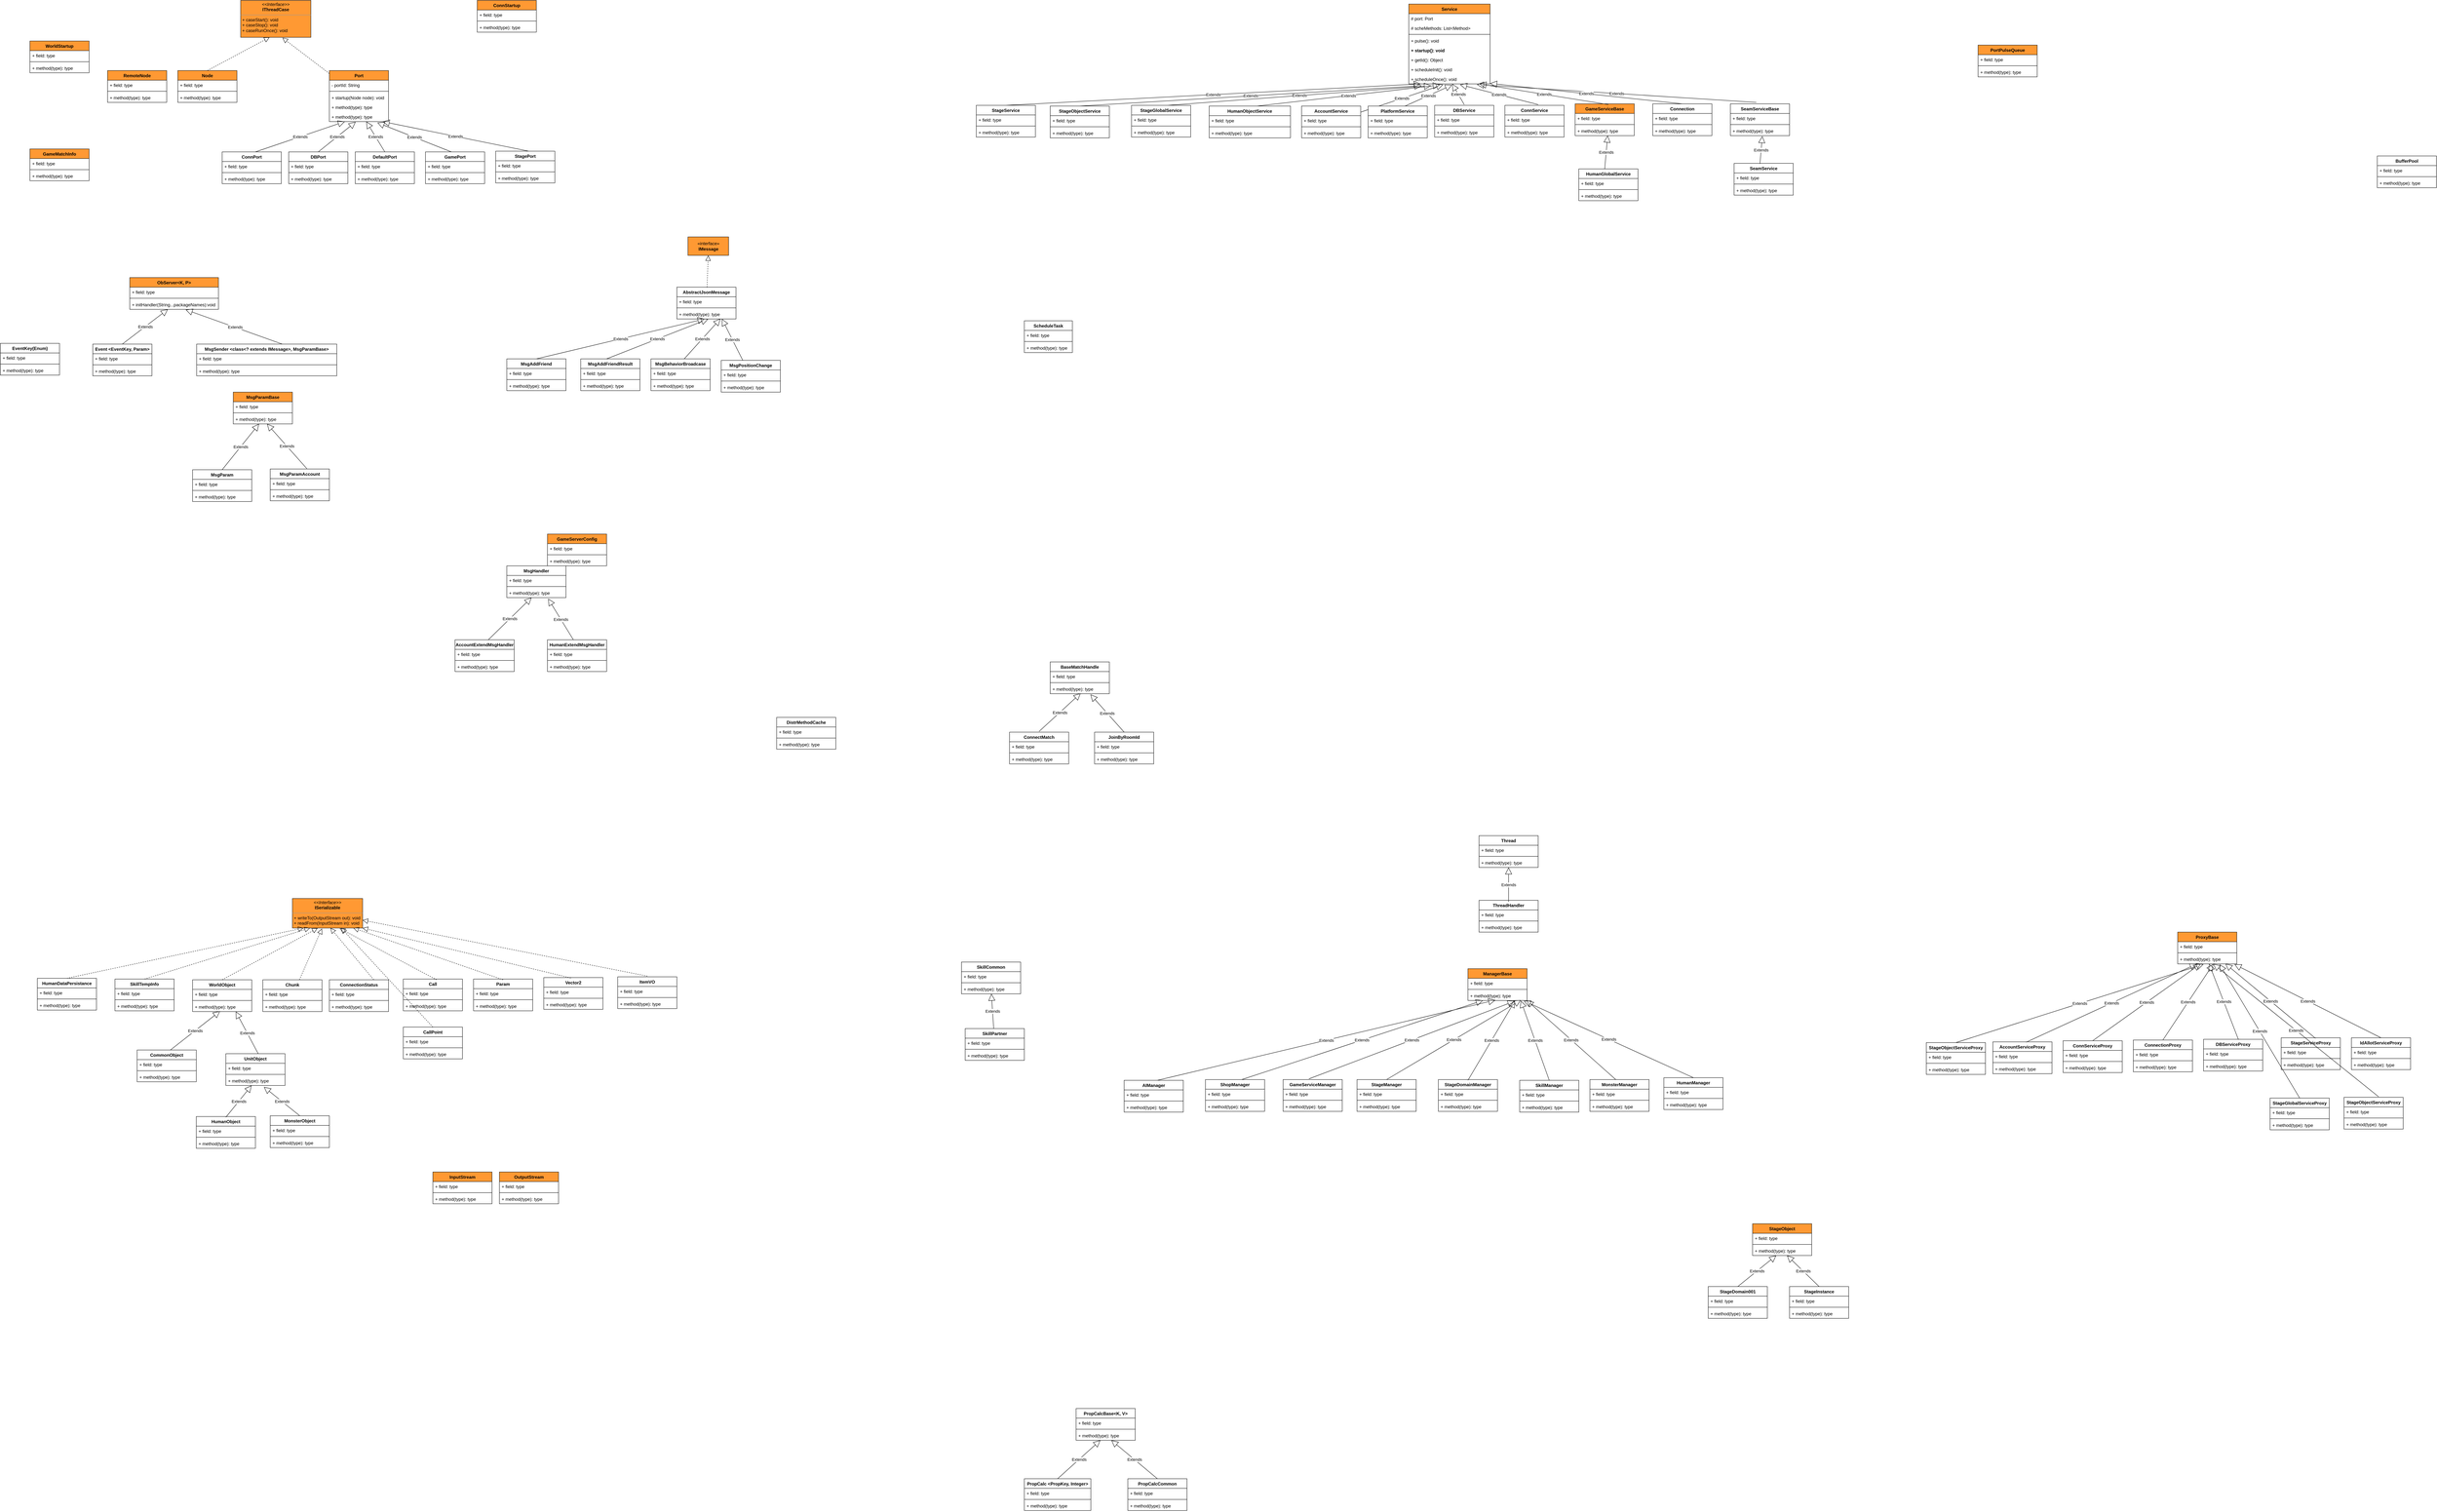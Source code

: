 <mxfile version="13.9.8" type="device" pages="2"><diagram id="ogfnEP-2yBiIeBUV7KUB" name="第 1 页"><mxGraphModel dx="946" dy="598" grid="1" gridSize="10" guides="1" tooltips="1" connect="1" arrows="1" fold="1" page="1" pageScale="1" pageWidth="33000" pageHeight="46081" math="0" shadow="0"><root><mxCell id="0"/><mxCell id="1" parent="0"/><mxCell id="a9uJg7JDgj3Iyy7TizpL-1" value="WorldStartup" style="swimlane;fontStyle=1;align=center;verticalAlign=top;childLayout=stackLayout;horizontal=1;startSize=26;horizontalStack=0;resizeParent=1;resizeParentMax=0;resizeLast=0;collapsible=1;marginBottom=0;fillColor=#FF9933;" parent="1" vertex="1"><mxGeometry x="180" y="130" width="160" height="86" as="geometry"/></mxCell><mxCell id="a9uJg7JDgj3Iyy7TizpL-2" value="+ field: type" style="text;strokeColor=none;fillColor=none;align=left;verticalAlign=top;spacingLeft=4;spacingRight=4;overflow=hidden;rotatable=0;points=[[0,0.5],[1,0.5]];portConstraint=eastwest;" parent="a9uJg7JDgj3Iyy7TizpL-1" vertex="1"><mxGeometry y="26" width="160" height="26" as="geometry"/></mxCell><mxCell id="a9uJg7JDgj3Iyy7TizpL-3" value="" style="line;strokeWidth=1;fillColor=none;align=left;verticalAlign=middle;spacingTop=-1;spacingLeft=3;spacingRight=3;rotatable=0;labelPosition=right;points=[];portConstraint=eastwest;" parent="a9uJg7JDgj3Iyy7TizpL-1" vertex="1"><mxGeometry y="52" width="160" height="8" as="geometry"/></mxCell><mxCell id="a9uJg7JDgj3Iyy7TizpL-4" value="+ method(type): type" style="text;strokeColor=none;fillColor=none;align=left;verticalAlign=top;spacingLeft=4;spacingRight=4;overflow=hidden;rotatable=0;points=[[0,0.5],[1,0.5]];portConstraint=eastwest;" parent="a9uJg7JDgj3Iyy7TizpL-1" vertex="1"><mxGeometry y="60" width="160" height="26" as="geometry"/></mxCell><mxCell id="a9uJg7JDgj3Iyy7TizpL-20" value="" style="endArrow=block;dashed=1;endFill=0;endSize=12;html=1;entryX=0.595;entryY=1.013;entryDx=0;entryDy=0;entryPerimeter=0;" parent="1" source="a9uJg7JDgj3Iyy7TizpL-16" target="_dOYlBMLkgmIMt4Y-ZR9-15" edge="1"><mxGeometry width="160" relative="1" as="geometry"><mxPoint x="920" y="240" as="sourcePoint"/><mxPoint x="872.184" y="120" as="targetPoint"/></mxGeometry></mxCell><mxCell id="a9uJg7JDgj3Iyy7TizpL-21" value="ConnPort" style="swimlane;fontStyle=1;align=center;verticalAlign=top;childLayout=stackLayout;horizontal=1;startSize=26;horizontalStack=0;resizeParent=1;resizeParentMax=0;resizeLast=0;collapsible=1;marginBottom=0;fillColor=#FFFFFF;" parent="1" vertex="1"><mxGeometry x="700" y="430" width="160" height="86" as="geometry"/></mxCell><mxCell id="a9uJg7JDgj3Iyy7TizpL-25" value="Extends" style="endArrow=block;endSize=16;endFill=0;html=1;" parent="a9uJg7JDgj3Iyy7TizpL-21" target="a9uJg7JDgj3Iyy7TizpL-19" edge="1"><mxGeometry width="160" relative="1" as="geometry"><mxPoint x="90" as="sourcePoint"/><mxPoint x="250" as="targetPoint"/></mxGeometry></mxCell><mxCell id="a9uJg7JDgj3Iyy7TizpL-22" value="+ field: type" style="text;strokeColor=none;fillColor=none;align=left;verticalAlign=top;spacingLeft=4;spacingRight=4;overflow=hidden;rotatable=0;points=[[0,0.5],[1,0.5]];portConstraint=eastwest;" parent="a9uJg7JDgj3Iyy7TizpL-21" vertex="1"><mxGeometry y="26" width="160" height="26" as="geometry"/></mxCell><mxCell id="a9uJg7JDgj3Iyy7TizpL-23" value="" style="line;strokeWidth=1;fillColor=none;align=left;verticalAlign=middle;spacingTop=-1;spacingLeft=3;spacingRight=3;rotatable=0;labelPosition=right;points=[];portConstraint=eastwest;" parent="a9uJg7JDgj3Iyy7TizpL-21" vertex="1"><mxGeometry y="52" width="160" height="8" as="geometry"/></mxCell><mxCell id="a9uJg7JDgj3Iyy7TizpL-24" value="+ method(type): type" style="text;strokeColor=none;fillColor=none;align=left;verticalAlign=top;spacingLeft=4;spacingRight=4;overflow=hidden;rotatable=0;points=[[0,0.5],[1,0.5]];portConstraint=eastwest;" parent="a9uJg7JDgj3Iyy7TizpL-21" vertex="1"><mxGeometry y="60" width="160" height="26" as="geometry"/></mxCell><mxCell id="a9uJg7JDgj3Iyy7TizpL-35" value="Extends" style="endArrow=block;endSize=16;endFill=0;html=1;exitX=0.5;exitY=0;exitDx=0;exitDy=0;entryX=0.625;entryY=1;entryDx=0;entryDy=0;entryPerimeter=0;" parent="1" source="a9uJg7JDgj3Iyy7TizpL-31" target="a9uJg7JDgj3Iyy7TizpL-19" edge="1"><mxGeometry width="160" relative="1" as="geometry"><mxPoint x="1180" y="430" as="sourcePoint"/><mxPoint x="1340" y="430" as="targetPoint"/></mxGeometry></mxCell><mxCell id="a9uJg7JDgj3Iyy7TizpL-16" value="Port" style="swimlane;fontStyle=1;align=center;verticalAlign=top;childLayout=stackLayout;horizontal=1;startSize=26;horizontalStack=0;resizeParent=1;resizeParentMax=0;resizeLast=0;collapsible=1;marginBottom=0;fillColor=#FF9933;" parent="1" vertex="1"><mxGeometry x="990" y="210" width="160" height="138" as="geometry"/></mxCell><mxCell id="a9uJg7JDgj3Iyy7TizpL-17" value="- portId: String" style="text;strokeColor=none;fillColor=none;align=left;verticalAlign=top;spacingLeft=4;spacingRight=4;overflow=hidden;rotatable=0;points=[[0,0.5],[1,0.5]];portConstraint=eastwest;" parent="a9uJg7JDgj3Iyy7TizpL-16" vertex="1"><mxGeometry y="26" width="160" height="26" as="geometry"/></mxCell><mxCell id="a9uJg7JDgj3Iyy7TizpL-18" value="" style="line;strokeWidth=1;fillColor=none;align=left;verticalAlign=middle;spacingTop=-1;spacingLeft=3;spacingRight=3;rotatable=0;labelPosition=right;points=[];portConstraint=eastwest;" parent="a9uJg7JDgj3Iyy7TizpL-16" vertex="1"><mxGeometry y="52" width="160" height="8" as="geometry"/></mxCell><mxCell id="d8NfwIwWboMzQuSxuDRs-2" value="+ startup(Node node): void" style="text;strokeColor=none;fillColor=none;align=left;verticalAlign=top;spacingLeft=4;spacingRight=4;overflow=hidden;rotatable=0;points=[[0,0.5],[1,0.5]];portConstraint=eastwest;" parent="a9uJg7JDgj3Iyy7TizpL-16" vertex="1"><mxGeometry y="60" width="160" height="26" as="geometry"/></mxCell><mxCell id="d8NfwIwWboMzQuSxuDRs-1" value="+ method(type): type" style="text;strokeColor=none;fillColor=none;align=left;verticalAlign=top;spacingLeft=4;spacingRight=4;overflow=hidden;rotatable=0;points=[[0,0.5],[1,0.5]];portConstraint=eastwest;" parent="a9uJg7JDgj3Iyy7TizpL-16" vertex="1"><mxGeometry y="86" width="160" height="26" as="geometry"/></mxCell><mxCell id="a9uJg7JDgj3Iyy7TizpL-19" value="+ method(type): type" style="text;strokeColor=none;fillColor=none;align=left;verticalAlign=top;spacingLeft=4;spacingRight=4;overflow=hidden;rotatable=0;points=[[0,0.5],[1,0.5]];portConstraint=eastwest;" parent="a9uJg7JDgj3Iyy7TizpL-16" vertex="1"><mxGeometry y="112" width="160" height="26" as="geometry"/></mxCell><mxCell id="a9uJg7JDgj3Iyy7TizpL-26" value="DBPort" style="swimlane;fontStyle=1;align=center;verticalAlign=top;childLayout=stackLayout;horizontal=1;startSize=26;horizontalStack=0;resizeParent=1;resizeParentMax=0;resizeLast=0;collapsible=1;marginBottom=0;fillColor=#FFFFFF;" parent="1" vertex="1"><mxGeometry x="880" y="430" width="160" height="86" as="geometry"/></mxCell><mxCell id="a9uJg7JDgj3Iyy7TizpL-30" value="Extends" style="endArrow=block;endSize=16;endFill=0;html=1;entryX=0.444;entryY=1.038;entryDx=0;entryDy=0;entryPerimeter=0;" parent="a9uJg7JDgj3Iyy7TizpL-26" target="a9uJg7JDgj3Iyy7TizpL-19" edge="1"><mxGeometry width="160" relative="1" as="geometry"><mxPoint x="80" as="sourcePoint"/><mxPoint x="240" as="targetPoint"/></mxGeometry></mxCell><mxCell id="a9uJg7JDgj3Iyy7TizpL-27" value="+ field: type" style="text;strokeColor=none;fillColor=none;align=left;verticalAlign=top;spacingLeft=4;spacingRight=4;overflow=hidden;rotatable=0;points=[[0,0.5],[1,0.5]];portConstraint=eastwest;" parent="a9uJg7JDgj3Iyy7TizpL-26" vertex="1"><mxGeometry y="26" width="160" height="26" as="geometry"/></mxCell><mxCell id="a9uJg7JDgj3Iyy7TizpL-28" value="" style="line;strokeWidth=1;fillColor=none;align=left;verticalAlign=middle;spacingTop=-1;spacingLeft=3;spacingRight=3;rotatable=0;labelPosition=right;points=[];portConstraint=eastwest;" parent="a9uJg7JDgj3Iyy7TizpL-26" vertex="1"><mxGeometry y="52" width="160" height="8" as="geometry"/></mxCell><mxCell id="a9uJg7JDgj3Iyy7TizpL-29" value="+ method(type): type" style="text;strokeColor=none;fillColor=none;align=left;verticalAlign=top;spacingLeft=4;spacingRight=4;overflow=hidden;rotatable=0;points=[[0,0.5],[1,0.5]];portConstraint=eastwest;" parent="a9uJg7JDgj3Iyy7TizpL-26" vertex="1"><mxGeometry y="60" width="160" height="26" as="geometry"/></mxCell><mxCell id="a9uJg7JDgj3Iyy7TizpL-31" value="DefaultPort" style="swimlane;fontStyle=1;align=center;verticalAlign=top;childLayout=stackLayout;horizontal=1;startSize=26;horizontalStack=0;resizeParent=1;resizeParentMax=0;resizeLast=0;collapsible=1;marginBottom=0;fillColor=#FFFFFF;" parent="1" vertex="1"><mxGeometry x="1060" y="430" width="160" height="86" as="geometry"/></mxCell><mxCell id="a9uJg7JDgj3Iyy7TizpL-32" value="+ field: type" style="text;strokeColor=none;fillColor=none;align=left;verticalAlign=top;spacingLeft=4;spacingRight=4;overflow=hidden;rotatable=0;points=[[0,0.5],[1,0.5]];portConstraint=eastwest;" parent="a9uJg7JDgj3Iyy7TizpL-31" vertex="1"><mxGeometry y="26" width="160" height="26" as="geometry"/></mxCell><mxCell id="a9uJg7JDgj3Iyy7TizpL-33" value="" style="line;strokeWidth=1;fillColor=none;align=left;verticalAlign=middle;spacingTop=-1;spacingLeft=3;spacingRight=3;rotatable=0;labelPosition=right;points=[];portConstraint=eastwest;" parent="a9uJg7JDgj3Iyy7TizpL-31" vertex="1"><mxGeometry y="52" width="160" height="8" as="geometry"/></mxCell><mxCell id="a9uJg7JDgj3Iyy7TizpL-34" value="+ method(type): type" style="text;strokeColor=none;fillColor=none;align=left;verticalAlign=top;spacingLeft=4;spacingRight=4;overflow=hidden;rotatable=0;points=[[0,0.5],[1,0.5]];portConstraint=eastwest;" parent="a9uJg7JDgj3Iyy7TizpL-31" vertex="1"><mxGeometry y="60" width="160" height="26" as="geometry"/></mxCell><mxCell id="a9uJg7JDgj3Iyy7TizpL-36" value="GamePort" style="swimlane;fontStyle=1;align=center;verticalAlign=top;childLayout=stackLayout;horizontal=1;startSize=26;horizontalStack=0;resizeParent=1;resizeParentMax=0;resizeLast=0;collapsible=1;marginBottom=0;fillColor=#FFFFFF;" parent="1" vertex="1"><mxGeometry x="1250" y="430" width="160" height="86" as="geometry"/></mxCell><mxCell id="a9uJg7JDgj3Iyy7TizpL-40" value="Extends" style="endArrow=block;endSize=16;endFill=0;html=1;entryX=0.813;entryY=1.115;entryDx=0;entryDy=0;entryPerimeter=0;" parent="a9uJg7JDgj3Iyy7TizpL-36" target="a9uJg7JDgj3Iyy7TizpL-19" edge="1"><mxGeometry width="160" relative="1" as="geometry"><mxPoint x="70" as="sourcePoint"/><mxPoint x="230" as="targetPoint"/></mxGeometry></mxCell><mxCell id="a9uJg7JDgj3Iyy7TizpL-37" value="+ field: type" style="text;strokeColor=none;fillColor=none;align=left;verticalAlign=top;spacingLeft=4;spacingRight=4;overflow=hidden;rotatable=0;points=[[0,0.5],[1,0.5]];portConstraint=eastwest;" parent="a9uJg7JDgj3Iyy7TizpL-36" vertex="1"><mxGeometry y="26" width="160" height="26" as="geometry"/></mxCell><mxCell id="a9uJg7JDgj3Iyy7TizpL-38" value="" style="line;strokeWidth=1;fillColor=none;align=left;verticalAlign=middle;spacingTop=-1;spacingLeft=3;spacingRight=3;rotatable=0;labelPosition=right;points=[];portConstraint=eastwest;" parent="a9uJg7JDgj3Iyy7TizpL-36" vertex="1"><mxGeometry y="52" width="160" height="8" as="geometry"/></mxCell><mxCell id="a9uJg7JDgj3Iyy7TizpL-39" value="+ method(type): type" style="text;strokeColor=none;fillColor=none;align=left;verticalAlign=top;spacingLeft=4;spacingRight=4;overflow=hidden;rotatable=0;points=[[0,0.5],[1,0.5]];portConstraint=eastwest;" parent="a9uJg7JDgj3Iyy7TizpL-36" vertex="1"><mxGeometry y="60" width="160" height="26" as="geometry"/></mxCell><mxCell id="a9uJg7JDgj3Iyy7TizpL-41" value="StagePort" style="swimlane;fontStyle=1;align=center;verticalAlign=top;childLayout=stackLayout;horizontal=1;startSize=26;horizontalStack=0;resizeParent=1;resizeParentMax=0;resizeLast=0;collapsible=1;marginBottom=0;fillColor=#FFFFFF;" parent="1" vertex="1"><mxGeometry x="1440" y="428" width="160" height="86" as="geometry"/></mxCell><mxCell id="a9uJg7JDgj3Iyy7TizpL-42" value="+ field: type" style="text;strokeColor=none;fillColor=none;align=left;verticalAlign=top;spacingLeft=4;spacingRight=4;overflow=hidden;rotatable=0;points=[[0,0.5],[1,0.5]];portConstraint=eastwest;" parent="a9uJg7JDgj3Iyy7TizpL-41" vertex="1"><mxGeometry y="26" width="160" height="26" as="geometry"/></mxCell><mxCell id="a9uJg7JDgj3Iyy7TizpL-43" value="" style="line;strokeWidth=1;fillColor=none;align=left;verticalAlign=middle;spacingTop=-1;spacingLeft=3;spacingRight=3;rotatable=0;labelPosition=right;points=[];portConstraint=eastwest;" parent="a9uJg7JDgj3Iyy7TizpL-41" vertex="1"><mxGeometry y="52" width="160" height="8" as="geometry"/></mxCell><mxCell id="a9uJg7JDgj3Iyy7TizpL-44" value="+ method(type): type" style="text;strokeColor=none;fillColor=none;align=left;verticalAlign=top;spacingLeft=4;spacingRight=4;overflow=hidden;rotatable=0;points=[[0,0.5],[1,0.5]];portConstraint=eastwest;" parent="a9uJg7JDgj3Iyy7TizpL-41" vertex="1"><mxGeometry y="60" width="160" height="26" as="geometry"/></mxCell><mxCell id="a9uJg7JDgj3Iyy7TizpL-45" value="Extends" style="endArrow=block;endSize=16;endFill=0;html=1;exitX=0.556;exitY=0;exitDx=0;exitDy=0;exitPerimeter=0;" parent="1" source="a9uJg7JDgj3Iyy7TizpL-41" target="a9uJg7JDgj3Iyy7TizpL-19" edge="1"><mxGeometry width="160" relative="1" as="geometry"><mxPoint x="1520" y="420" as="sourcePoint"/><mxPoint x="1680" y="420" as="targetPoint"/></mxGeometry></mxCell><mxCell id="a9uJg7JDgj3Iyy7TizpL-50" value="Extends" style="endArrow=block;endSize=16;endFill=0;html=1;entryX=0.423;entryY=1.077;entryDx=0;entryDy=0;entryPerimeter=0;" parent="1" source="a9uJg7JDgj3Iyy7TizpL-46" target="a9uJg7JDgj3Iyy7TizpL-15" edge="1"><mxGeometry width="160" relative="1" as="geometry"><mxPoint x="3760" y="284" as="sourcePoint"/><mxPoint x="3920" y="284" as="targetPoint"/></mxGeometry></mxCell><mxCell id="a9uJg7JDgj3Iyy7TizpL-64" value="Extends" style="endArrow=block;endSize=16;endFill=0;html=1;entryX=0.681;entryY=1.077;entryDx=0;entryDy=0;entryPerimeter=0;exitX=0.5;exitY=0;exitDx=0;exitDy=0;" parent="1" source="a9uJg7JDgj3Iyy7TizpL-60" target="a9uJg7JDgj3Iyy7TizpL-54" edge="1"><mxGeometry width="160" relative="1" as="geometry"><mxPoint x="3130" y="1998" as="sourcePoint"/><mxPoint x="3290" y="1998" as="targetPoint"/></mxGeometry></mxCell><mxCell id="a9uJg7JDgj3Iyy7TizpL-6" value="Node" style="swimlane;fontStyle=1;align=center;verticalAlign=top;childLayout=stackLayout;horizontal=1;startSize=26;horizontalStack=0;resizeParent=1;resizeParentMax=0;resizeLast=0;collapsible=1;marginBottom=0;fillColor=#FF9933;" parent="1" vertex="1"><mxGeometry x="580" y="210" width="160" height="86" as="geometry"/></mxCell><mxCell id="a9uJg7JDgj3Iyy7TizpL-11" value="" style="endArrow=block;dashed=1;endFill=0;endSize=12;html=1;entryX=0.411;entryY=1;entryDx=0;entryDy=0;entryPerimeter=0;" parent="a9uJg7JDgj3Iyy7TizpL-6" target="_dOYlBMLkgmIMt4Y-ZR9-15" edge="1"><mxGeometry width="160" relative="1" as="geometry"><mxPoint x="80" as="sourcePoint"/><mxPoint x="245.98" y="-87" as="targetPoint"/></mxGeometry></mxCell><mxCell id="a9uJg7JDgj3Iyy7TizpL-7" value="+ field: type" style="text;strokeColor=none;fillColor=none;align=left;verticalAlign=top;spacingLeft=4;spacingRight=4;overflow=hidden;rotatable=0;points=[[0,0.5],[1,0.5]];portConstraint=eastwest;" parent="a9uJg7JDgj3Iyy7TizpL-6" vertex="1"><mxGeometry y="26" width="160" height="26" as="geometry"/></mxCell><mxCell id="a9uJg7JDgj3Iyy7TizpL-8" value="" style="line;strokeWidth=1;fillColor=none;align=left;verticalAlign=middle;spacingTop=-1;spacingLeft=3;spacingRight=3;rotatable=0;labelPosition=right;points=[];portConstraint=eastwest;" parent="a9uJg7JDgj3Iyy7TizpL-6" vertex="1"><mxGeometry y="52" width="160" height="8" as="geometry"/></mxCell><mxCell id="a9uJg7JDgj3Iyy7TizpL-9" value="+ method(type): type" style="text;strokeColor=none;fillColor=none;align=left;verticalAlign=top;spacingLeft=4;spacingRight=4;overflow=hidden;rotatable=0;points=[[0,0.5],[1,0.5]];portConstraint=eastwest;" parent="a9uJg7JDgj3Iyy7TizpL-6" vertex="1"><mxGeometry y="60" width="160" height="26" as="geometry"/></mxCell><mxCell id="E-j2oYOm2LCkrxjk5rPy-5" value="RemoteNode" style="swimlane;fontStyle=1;align=center;verticalAlign=top;childLayout=stackLayout;horizontal=1;startSize=26;horizontalStack=0;resizeParent=1;resizeParentMax=0;resizeLast=0;collapsible=1;marginBottom=0;fillColor=#FF9933;" parent="1" vertex="1"><mxGeometry x="390" y="210" width="160" height="86" as="geometry"/></mxCell><mxCell id="E-j2oYOm2LCkrxjk5rPy-6" value="+ field: type" style="text;strokeColor=none;fillColor=none;align=left;verticalAlign=top;spacingLeft=4;spacingRight=4;overflow=hidden;rotatable=0;points=[[0,0.5],[1,0.5]];portConstraint=eastwest;" parent="E-j2oYOm2LCkrxjk5rPy-5" vertex="1"><mxGeometry y="26" width="160" height="26" as="geometry"/></mxCell><mxCell id="E-j2oYOm2LCkrxjk5rPy-7" value="" style="line;strokeWidth=1;fillColor=none;align=left;verticalAlign=middle;spacingTop=-1;spacingLeft=3;spacingRight=3;rotatable=0;labelPosition=right;points=[];portConstraint=eastwest;" parent="E-j2oYOm2LCkrxjk5rPy-5" vertex="1"><mxGeometry y="52" width="160" height="8" as="geometry"/></mxCell><mxCell id="E-j2oYOm2LCkrxjk5rPy-8" value="+ method(type): type" style="text;strokeColor=none;fillColor=none;align=left;verticalAlign=top;spacingLeft=4;spacingRight=4;overflow=hidden;rotatable=0;points=[[0,0.5],[1,0.5]];portConstraint=eastwest;" parent="E-j2oYOm2LCkrxjk5rPy-5" vertex="1"><mxGeometry y="60" width="160" height="26" as="geometry"/></mxCell><mxCell id="SBEiNpN3TqK9I4fVeoYo-5" value="Event &lt;EventKey, Param&gt;" style="swimlane;fontStyle=1;align=center;verticalAlign=top;childLayout=stackLayout;horizontal=1;startSize=26;horizontalStack=0;resizeParent=1;resizeParentMax=0;resizeLast=0;collapsible=1;marginBottom=0;fillColor=#FFFFFF;" parent="1" vertex="1"><mxGeometry x="350" y="950" width="160" height="86" as="geometry"/></mxCell><mxCell id="SBEiNpN3TqK9I4fVeoYo-9" value="Extends" style="endArrow=block;endSize=16;endFill=0;html=1;" parent="SBEiNpN3TqK9I4fVeoYo-5" target="SBEiNpN3TqK9I4fVeoYo-4" edge="1"><mxGeometry width="160" relative="1" as="geometry"><mxPoint x="80" as="sourcePoint"/><mxPoint x="240" as="targetPoint"/></mxGeometry></mxCell><mxCell id="SBEiNpN3TqK9I4fVeoYo-6" value="+ field: type" style="text;strokeColor=none;fillColor=none;align=left;verticalAlign=top;spacingLeft=4;spacingRight=4;overflow=hidden;rotatable=0;points=[[0,0.5],[1,0.5]];portConstraint=eastwest;" parent="SBEiNpN3TqK9I4fVeoYo-5" vertex="1"><mxGeometry y="26" width="160" height="26" as="geometry"/></mxCell><mxCell id="SBEiNpN3TqK9I4fVeoYo-7" value="" style="line;strokeWidth=1;fillColor=none;align=left;verticalAlign=middle;spacingTop=-1;spacingLeft=3;spacingRight=3;rotatable=0;labelPosition=right;points=[];portConstraint=eastwest;" parent="SBEiNpN3TqK9I4fVeoYo-5" vertex="1"><mxGeometry y="52" width="160" height="8" as="geometry"/></mxCell><mxCell id="SBEiNpN3TqK9I4fVeoYo-8" value="+ method(type): type" style="text;strokeColor=none;fillColor=none;align=left;verticalAlign=top;spacingLeft=4;spacingRight=4;overflow=hidden;rotatable=0;points=[[0,0.5],[1,0.5]];portConstraint=eastwest;" parent="SBEiNpN3TqK9I4fVeoYo-5" vertex="1"><mxGeometry y="60" width="160" height="26" as="geometry"/></mxCell><mxCell id="SBEiNpN3TqK9I4fVeoYo-15" value="Extends" style="endArrow=block;endSize=16;endFill=0;html=1;entryX=0.631;entryY=1.038;entryDx=0;entryDy=0;entryPerimeter=0;exitX=0.625;exitY=0.023;exitDx=0;exitDy=0;exitPerimeter=0;" parent="1" source="SBEiNpN3TqK9I4fVeoYo-11" target="SBEiNpN3TqK9I4fVeoYo-4" edge="1"><mxGeometry width="160" relative="1" as="geometry"><mxPoint x="680" y="950" as="sourcePoint"/><mxPoint x="840" y="950" as="targetPoint"/></mxGeometry></mxCell><mxCell id="SBEiNpN3TqK9I4fVeoYo-16" value="«interface»&lt;br&gt;&lt;b&gt;IMessage&lt;/b&gt;" style="html=1;fillColor=#FF9933;" parent="1" vertex="1"><mxGeometry x="1960" y="660" width="110" height="50" as="geometry"/></mxCell><mxCell id="SBEiNpN3TqK9I4fVeoYo-21" value="" style="endArrow=block;dashed=1;endFill=0;endSize=12;html=1;entryX=0.5;entryY=1;entryDx=0;entryDy=0;" parent="1" source="SBEiNpN3TqK9I4fVeoYo-17" target="SBEiNpN3TqK9I4fVeoYo-16" edge="1"><mxGeometry width="160" relative="1" as="geometry"><mxPoint x="1685" y="830" as="sourcePoint"/><mxPoint x="1845" y="830" as="targetPoint"/></mxGeometry></mxCell><mxCell id="SBEiNpN3TqK9I4fVeoYo-17" value="AbstractJsonMessage" style="swimlane;fontStyle=1;align=center;verticalAlign=top;childLayout=stackLayout;horizontal=1;startSize=26;horizontalStack=0;resizeParent=1;resizeParentMax=0;resizeLast=0;collapsible=1;marginBottom=0;fillColor=#FFFFFF;" parent="1" vertex="1"><mxGeometry x="1930" y="796" width="160" height="86" as="geometry"/></mxCell><mxCell id="SBEiNpN3TqK9I4fVeoYo-18" value="+ field: type" style="text;strokeColor=none;fillColor=none;align=left;verticalAlign=top;spacingLeft=4;spacingRight=4;overflow=hidden;rotatable=0;points=[[0,0.5],[1,0.5]];portConstraint=eastwest;" parent="SBEiNpN3TqK9I4fVeoYo-17" vertex="1"><mxGeometry y="26" width="160" height="26" as="geometry"/></mxCell><mxCell id="SBEiNpN3TqK9I4fVeoYo-19" value="" style="line;strokeWidth=1;fillColor=none;align=left;verticalAlign=middle;spacingTop=-1;spacingLeft=3;spacingRight=3;rotatable=0;labelPosition=right;points=[];portConstraint=eastwest;" parent="SBEiNpN3TqK9I4fVeoYo-17" vertex="1"><mxGeometry y="52" width="160" height="8" as="geometry"/></mxCell><mxCell id="SBEiNpN3TqK9I4fVeoYo-20" value="+ method(type): type" style="text;strokeColor=none;fillColor=none;align=left;verticalAlign=top;spacingLeft=4;spacingRight=4;overflow=hidden;rotatable=0;points=[[0,0.5],[1,0.5]];portConstraint=eastwest;" parent="SBEiNpN3TqK9I4fVeoYo-17" vertex="1"><mxGeometry y="60" width="160" height="26" as="geometry"/></mxCell><mxCell id="K_TqyTdzsZOqSCaE6SI4-1" value="StageObjectService" style="swimlane;fontStyle=1;align=center;verticalAlign=top;childLayout=stackLayout;horizontal=1;startSize=26;horizontalStack=0;resizeParent=1;resizeParentMax=0;resizeLast=0;collapsible=1;marginBottom=0;fillColor=#FFFFFF;" parent="1" vertex="1"><mxGeometry x="2940" y="306" width="160" height="86" as="geometry"/></mxCell><mxCell id="K_TqyTdzsZOqSCaE6SI4-2" value="+ field: type" style="text;strokeColor=none;fillColor=none;align=left;verticalAlign=top;spacingLeft=4;spacingRight=4;overflow=hidden;rotatable=0;points=[[0,0.5],[1,0.5]];portConstraint=eastwest;" parent="K_TqyTdzsZOqSCaE6SI4-1" vertex="1"><mxGeometry y="26" width="160" height="26" as="geometry"/></mxCell><mxCell id="K_TqyTdzsZOqSCaE6SI4-3" value="" style="line;strokeWidth=1;fillColor=none;align=left;verticalAlign=middle;spacingTop=-1;spacingLeft=3;spacingRight=3;rotatable=0;labelPosition=right;points=[];portConstraint=eastwest;" parent="K_TqyTdzsZOqSCaE6SI4-1" vertex="1"><mxGeometry y="52" width="160" height="8" as="geometry"/></mxCell><mxCell id="K_TqyTdzsZOqSCaE6SI4-4" value="+ method(type): type" style="text;strokeColor=none;fillColor=none;align=left;verticalAlign=top;spacingLeft=4;spacingRight=4;overflow=hidden;rotatable=0;points=[[0,0.5],[1,0.5]];portConstraint=eastwest;" parent="K_TqyTdzsZOqSCaE6SI4-1" vertex="1"><mxGeometry y="60" width="160" height="26" as="geometry"/></mxCell><mxCell id="_dOYlBMLkgmIMt4Y-ZR9-16" value="ConnStartup" style="swimlane;fontStyle=1;align=center;verticalAlign=top;childLayout=stackLayout;horizontal=1;startSize=26;horizontalStack=0;resizeParent=1;resizeParentMax=0;resizeLast=0;collapsible=1;marginBottom=0;fillColor=#FF9933;" parent="1" vertex="1"><mxGeometry x="1390" y="20" width="160" height="86" as="geometry"/></mxCell><mxCell id="_dOYlBMLkgmIMt4Y-ZR9-17" value="+ field: type" style="text;strokeColor=none;fillColor=none;align=left;verticalAlign=top;spacingLeft=4;spacingRight=4;overflow=hidden;rotatable=0;points=[[0,0.5],[1,0.5]];portConstraint=eastwest;" parent="_dOYlBMLkgmIMt4Y-ZR9-16" vertex="1"><mxGeometry y="26" width="160" height="26" as="geometry"/></mxCell><mxCell id="_dOYlBMLkgmIMt4Y-ZR9-18" value="" style="line;strokeWidth=1;fillColor=none;align=left;verticalAlign=middle;spacingTop=-1;spacingLeft=3;spacingRight=3;rotatable=0;labelPosition=right;points=[];portConstraint=eastwest;" parent="_dOYlBMLkgmIMt4Y-ZR9-16" vertex="1"><mxGeometry y="52" width="160" height="8" as="geometry"/></mxCell><mxCell id="_dOYlBMLkgmIMt4Y-ZR9-19" value="+ method(type): type" style="text;strokeColor=none;fillColor=none;align=left;verticalAlign=top;spacingLeft=4;spacingRight=4;overflow=hidden;rotatable=0;points=[[0,0.5],[1,0.5]];portConstraint=eastwest;" parent="_dOYlBMLkgmIMt4Y-ZR9-16" vertex="1"><mxGeometry y="60" width="160" height="26" as="geometry"/></mxCell><mxCell id="SBEiNpN3TqK9I4fVeoYo-22" value="MsgAddFriend" style="swimlane;fontStyle=1;align=center;verticalAlign=top;childLayout=stackLayout;horizontal=1;startSize=26;horizontalStack=0;resizeParent=1;resizeParentMax=0;resizeLast=0;collapsible=1;marginBottom=0;fillColor=#FFFFFF;" parent="1" vertex="1"><mxGeometry x="1470" y="990" width="160" height="86" as="geometry"/></mxCell><mxCell id="SBEiNpN3TqK9I4fVeoYo-26" value="Extends" style="endArrow=block;endSize=16;endFill=0;html=1;entryX=0.469;entryY=1;entryDx=0;entryDy=0;entryPerimeter=0;" parent="SBEiNpN3TqK9I4fVeoYo-22" target="SBEiNpN3TqK9I4fVeoYo-20" edge="1"><mxGeometry width="160" relative="1" as="geometry"><mxPoint x="80" as="sourcePoint"/><mxPoint x="240" as="targetPoint"/></mxGeometry></mxCell><mxCell id="SBEiNpN3TqK9I4fVeoYo-23" value="+ field: type" style="text;strokeColor=none;fillColor=none;align=left;verticalAlign=top;spacingLeft=4;spacingRight=4;overflow=hidden;rotatable=0;points=[[0,0.5],[1,0.5]];portConstraint=eastwest;" parent="SBEiNpN3TqK9I4fVeoYo-22" vertex="1"><mxGeometry y="26" width="160" height="26" as="geometry"/></mxCell><mxCell id="SBEiNpN3TqK9I4fVeoYo-24" value="" style="line;strokeWidth=1;fillColor=none;align=left;verticalAlign=middle;spacingTop=-1;spacingLeft=3;spacingRight=3;rotatable=0;labelPosition=right;points=[];portConstraint=eastwest;" parent="SBEiNpN3TqK9I4fVeoYo-22" vertex="1"><mxGeometry y="52" width="160" height="8" as="geometry"/></mxCell><mxCell id="SBEiNpN3TqK9I4fVeoYo-25" value="+ method(type): type" style="text;strokeColor=none;fillColor=none;align=left;verticalAlign=top;spacingLeft=4;spacingRight=4;overflow=hidden;rotatable=0;points=[[0,0.5],[1,0.5]];portConstraint=eastwest;" parent="SBEiNpN3TqK9I4fVeoYo-22" vertex="1"><mxGeometry y="60" width="160" height="26" as="geometry"/></mxCell><mxCell id="SBEiNpN3TqK9I4fVeoYo-11" value="MsgSender &lt;class&lt;? extends IMessage&gt;, MsgParamBase&gt;" style="swimlane;fontStyle=1;align=center;verticalAlign=top;childLayout=stackLayout;horizontal=1;startSize=26;horizontalStack=0;resizeParent=1;resizeParentMax=0;resizeLast=0;collapsible=1;marginBottom=0;fillColor=#FFFFFF;" parent="1" vertex="1"><mxGeometry x="631" y="950" width="379" height="86" as="geometry"/></mxCell><mxCell id="SBEiNpN3TqK9I4fVeoYo-12" value="+ field: type" style="text;strokeColor=none;fillColor=none;align=left;verticalAlign=top;spacingLeft=4;spacingRight=4;overflow=hidden;rotatable=0;points=[[0,0.5],[1,0.5]];portConstraint=eastwest;" parent="SBEiNpN3TqK9I4fVeoYo-11" vertex="1"><mxGeometry y="26" width="379" height="26" as="geometry"/></mxCell><mxCell id="SBEiNpN3TqK9I4fVeoYo-13" value="" style="line;strokeWidth=1;fillColor=none;align=left;verticalAlign=middle;spacingTop=-1;spacingLeft=3;spacingRight=3;rotatable=0;labelPosition=right;points=[];portConstraint=eastwest;" parent="SBEiNpN3TqK9I4fVeoYo-11" vertex="1"><mxGeometry y="52" width="379" height="8" as="geometry"/></mxCell><mxCell id="SBEiNpN3TqK9I4fVeoYo-14" value="+ method(type): type" style="text;strokeColor=none;fillColor=none;align=left;verticalAlign=top;spacingLeft=4;spacingRight=4;overflow=hidden;rotatable=0;points=[[0,0.5],[1,0.5]];portConstraint=eastwest;" parent="SBEiNpN3TqK9I4fVeoYo-11" vertex="1"><mxGeometry y="60" width="379" height="26" as="geometry"/></mxCell><mxCell id="a9uJg7JDgj3Iyy7TizpL-12" value="Service" style="swimlane;fontStyle=1;align=center;verticalAlign=top;childLayout=stackLayout;horizontal=1;startSize=26;horizontalStack=0;resizeParent=1;resizeParentMax=0;resizeLast=0;collapsible=1;marginBottom=0;fillColor=#FF9933;" parent="1" vertex="1"><mxGeometry x="3910" y="30" width="220" height="216" as="geometry"/></mxCell><mxCell id="a9uJg7JDgj3Iyy7TizpL-13" value="# port: Port" style="text;strokeColor=none;fillColor=none;align=left;verticalAlign=top;spacingLeft=4;spacingRight=4;overflow=hidden;rotatable=0;points=[[0,0.5],[1,0.5]];portConstraint=eastwest;" parent="a9uJg7JDgj3Iyy7TizpL-12" vertex="1"><mxGeometry y="26" width="220" height="26" as="geometry"/></mxCell><mxCell id="_dOYlBMLkgmIMt4Y-ZR9-40" value="# scheMethods: List&lt;Method&gt;" style="text;strokeColor=none;fillColor=none;align=left;verticalAlign=top;spacingLeft=4;spacingRight=4;overflow=hidden;rotatable=0;points=[[0,0.5],[1,0.5]];portConstraint=eastwest;" parent="a9uJg7JDgj3Iyy7TizpL-12" vertex="1"><mxGeometry y="52" width="220" height="26" as="geometry"/></mxCell><mxCell id="a9uJg7JDgj3Iyy7TizpL-14" value="" style="line;strokeWidth=1;fillColor=none;align=left;verticalAlign=middle;spacingTop=-1;spacingLeft=3;spacingRight=3;rotatable=0;labelPosition=right;points=[];portConstraint=eastwest;" parent="a9uJg7JDgj3Iyy7TizpL-12" vertex="1"><mxGeometry y="78" width="220" height="8" as="geometry"/></mxCell><mxCell id="_dOYlBMLkgmIMt4Y-ZR9-50" value="+ pulse(): void" style="text;strokeColor=none;fillColor=none;align=left;verticalAlign=top;spacingLeft=4;spacingRight=4;overflow=hidden;rotatable=0;points=[[0,0.5],[1,0.5]];portConstraint=eastwest;" parent="a9uJg7JDgj3Iyy7TizpL-12" vertex="1"><mxGeometry y="86" width="220" height="26" as="geometry"/></mxCell><mxCell id="_dOYlBMLkgmIMt4Y-ZR9-51" value="+ startup(): void" style="text;strokeColor=none;fillColor=none;align=left;verticalAlign=top;spacingLeft=4;spacingRight=4;overflow=hidden;rotatable=0;points=[[0,0.5],[1,0.5]];portConstraint=eastwest;fontStyle=1" parent="a9uJg7JDgj3Iyy7TizpL-12" vertex="1"><mxGeometry y="112" width="220" height="26" as="geometry"/></mxCell><mxCell id="_dOYlBMLkgmIMt4Y-ZR9-52" value="+ getId(): Object" style="text;strokeColor=none;fillColor=none;align=left;verticalAlign=top;spacingLeft=4;spacingRight=4;overflow=hidden;rotatable=0;points=[[0,0.5],[1,0.5]];portConstraint=eastwest;" parent="a9uJg7JDgj3Iyy7TizpL-12" vertex="1"><mxGeometry y="138" width="220" height="26" as="geometry"/></mxCell><mxCell id="K_TqyTdzsZOqSCaE6SI4-11" value="+ scheduleInit(): void" style="text;strokeColor=none;fillColor=none;align=left;verticalAlign=top;spacingLeft=4;spacingRight=4;overflow=hidden;rotatable=0;points=[[0,0.5],[1,0.5]];portConstraint=eastwest;" parent="a9uJg7JDgj3Iyy7TizpL-12" vertex="1"><mxGeometry y="164" width="220" height="26" as="geometry"/></mxCell><mxCell id="a9uJg7JDgj3Iyy7TizpL-15" value="+ scheduleOnce(): void" style="text;strokeColor=none;fillColor=none;align=left;verticalAlign=top;spacingLeft=4;spacingRight=4;overflow=hidden;rotatable=0;points=[[0,0.5],[1,0.5]];portConstraint=eastwest;" parent="a9uJg7JDgj3Iyy7TizpL-12" vertex="1"><mxGeometry y="190" width="220" height="26" as="geometry"/></mxCell><mxCell id="SBEiNpN3TqK9I4fVeoYo-40" value="Extends" style="endArrow=block;endSize=16;endFill=0;html=1;exitX=0.619;exitY=-0.012;exitDx=0;exitDy=0;exitPerimeter=0;" parent="1" source="SBEiNpN3TqK9I4fVeoYo-36" target="SBEiNpN3TqK9I4fVeoYo-30" edge="1"><mxGeometry width="160" relative="1" as="geometry"><mxPoint x="920" y="1290" as="sourcePoint"/><mxPoint x="1080" y="1290" as="targetPoint"/></mxGeometry></mxCell><mxCell id="SBEiNpN3TqK9I4fVeoYo-1" value="ObServer&lt;K, P&gt;" style="swimlane;fontStyle=1;align=center;verticalAlign=top;childLayout=stackLayout;horizontal=1;startSize=26;horizontalStack=0;resizeParent=1;resizeParentMax=0;resizeLast=0;collapsible=1;marginBottom=0;fillColor=#FF9933;" parent="1" vertex="1"><mxGeometry x="450" y="770" width="240" height="86" as="geometry"/></mxCell><mxCell id="SBEiNpN3TqK9I4fVeoYo-2" value="+ field: type" style="text;strokeColor=none;fillColor=none;align=left;verticalAlign=top;spacingLeft=4;spacingRight=4;overflow=hidden;rotatable=0;points=[[0,0.5],[1,0.5]];portConstraint=eastwest;" parent="SBEiNpN3TqK9I4fVeoYo-1" vertex="1"><mxGeometry y="26" width="240" height="26" as="geometry"/></mxCell><mxCell id="SBEiNpN3TqK9I4fVeoYo-3" value="" style="line;strokeWidth=1;fillColor=none;align=left;verticalAlign=middle;spacingTop=-1;spacingLeft=3;spacingRight=3;rotatable=0;labelPosition=right;points=[];portConstraint=eastwest;" parent="SBEiNpN3TqK9I4fVeoYo-1" vertex="1"><mxGeometry y="52" width="240" height="8" as="geometry"/></mxCell><mxCell id="SBEiNpN3TqK9I4fVeoYo-4" value="+ initHandler(String...packageNames):void" style="text;strokeColor=none;fillColor=none;align=left;verticalAlign=top;spacingLeft=4;spacingRight=4;overflow=hidden;rotatable=0;points=[[0,0.5],[1,0.5]];portConstraint=eastwest;" parent="SBEiNpN3TqK9I4fVeoYo-1" vertex="1"><mxGeometry y="60" width="240" height="26" as="geometry"/></mxCell><mxCell id="bQZt77Mk_P6Q30Qv0Nhs-5" value="MsgAddFriendResult" style="swimlane;fontStyle=1;align=center;verticalAlign=top;childLayout=stackLayout;horizontal=1;startSize=26;horizontalStack=0;resizeParent=1;resizeParentMax=0;resizeLast=0;collapsible=1;marginBottom=0;fillColor=#FFFFFF;" parent="1" vertex="1"><mxGeometry x="1670" y="990" width="160" height="86" as="geometry"/></mxCell><mxCell id="bQZt77Mk_P6Q30Qv0Nhs-9" value="Extends" style="endArrow=block;endSize=16;endFill=0;html=1;entryX=0.528;entryY=1.013;entryDx=0;entryDy=0;entryPerimeter=0;" parent="bQZt77Mk_P6Q30Qv0Nhs-5" target="SBEiNpN3TqK9I4fVeoYo-20" edge="1"><mxGeometry width="160" relative="1" as="geometry"><mxPoint x="70" as="sourcePoint"/><mxPoint x="230" as="targetPoint"/></mxGeometry></mxCell><mxCell id="bQZt77Mk_P6Q30Qv0Nhs-6" value="+ field: type" style="text;strokeColor=none;fillColor=none;align=left;verticalAlign=top;spacingLeft=4;spacingRight=4;overflow=hidden;rotatable=0;points=[[0,0.5],[1,0.5]];portConstraint=eastwest;" parent="bQZt77Mk_P6Q30Qv0Nhs-5" vertex="1"><mxGeometry y="26" width="160" height="26" as="geometry"/></mxCell><mxCell id="bQZt77Mk_P6Q30Qv0Nhs-7" value="" style="line;strokeWidth=1;fillColor=none;align=left;verticalAlign=middle;spacingTop=-1;spacingLeft=3;spacingRight=3;rotatable=0;labelPosition=right;points=[];portConstraint=eastwest;" parent="bQZt77Mk_P6Q30Qv0Nhs-5" vertex="1"><mxGeometry y="52" width="160" height="8" as="geometry"/></mxCell><mxCell id="bQZt77Mk_P6Q30Qv0Nhs-8" value="+ method(type): type" style="text;strokeColor=none;fillColor=none;align=left;verticalAlign=top;spacingLeft=4;spacingRight=4;overflow=hidden;rotatable=0;points=[[0,0.5],[1,0.5]];portConstraint=eastwest;" parent="bQZt77Mk_P6Q30Qv0Nhs-5" vertex="1"><mxGeometry y="60" width="160" height="26" as="geometry"/></mxCell><mxCell id="SBEiNpN3TqK9I4fVeoYo-41" value="MsgHandler" style="swimlane;fontStyle=1;align=center;verticalAlign=top;childLayout=stackLayout;horizontal=1;startSize=26;horizontalStack=0;resizeParent=1;resizeParentMax=0;resizeLast=0;collapsible=1;marginBottom=0;fillColor=#FFFFFF;" parent="1" vertex="1"><mxGeometry x="1470" y="1550" width="160" height="86" as="geometry"/></mxCell><mxCell id="SBEiNpN3TqK9I4fVeoYo-42" value="+ field: type" style="text;strokeColor=none;fillColor=none;align=left;verticalAlign=top;spacingLeft=4;spacingRight=4;overflow=hidden;rotatable=0;points=[[0,0.5],[1,0.5]];portConstraint=eastwest;" parent="SBEiNpN3TqK9I4fVeoYo-41" vertex="1"><mxGeometry y="26" width="160" height="26" as="geometry"/></mxCell><mxCell id="SBEiNpN3TqK9I4fVeoYo-43" value="" style="line;strokeWidth=1;fillColor=none;align=left;verticalAlign=middle;spacingTop=-1;spacingLeft=3;spacingRight=3;rotatable=0;labelPosition=right;points=[];portConstraint=eastwest;" parent="SBEiNpN3TqK9I4fVeoYo-41" vertex="1"><mxGeometry y="52" width="160" height="8" as="geometry"/></mxCell><mxCell id="SBEiNpN3TqK9I4fVeoYo-44" value="+ method(type): type" style="text;strokeColor=none;fillColor=none;align=left;verticalAlign=top;spacingLeft=4;spacingRight=4;overflow=hidden;rotatable=0;points=[[0,0.5],[1,0.5]];portConstraint=eastwest;" parent="SBEiNpN3TqK9I4fVeoYo-41" vertex="1"><mxGeometry y="60" width="160" height="26" as="geometry"/></mxCell><mxCell id="SBEiNpN3TqK9I4fVeoYo-45" value="AccountExtendMsgHandler" style="swimlane;fontStyle=1;align=center;verticalAlign=top;childLayout=stackLayout;horizontal=1;startSize=26;horizontalStack=0;resizeParent=1;resizeParentMax=0;resizeLast=0;collapsible=1;marginBottom=0;fillColor=#FFFFFF;" parent="1" vertex="1"><mxGeometry x="1330" y="1750" width="160" height="86" as="geometry"/></mxCell><mxCell id="SBEiNpN3TqK9I4fVeoYo-49" value="Extends" style="endArrow=block;endSize=16;endFill=0;html=1;" parent="SBEiNpN3TqK9I4fVeoYo-45" target="SBEiNpN3TqK9I4fVeoYo-44" edge="1"><mxGeometry width="160" relative="1" as="geometry"><mxPoint x="90" as="sourcePoint"/><mxPoint x="250" as="targetPoint"/></mxGeometry></mxCell><mxCell id="SBEiNpN3TqK9I4fVeoYo-46" value="+ field: type" style="text;strokeColor=none;fillColor=none;align=left;verticalAlign=top;spacingLeft=4;spacingRight=4;overflow=hidden;rotatable=0;points=[[0,0.5],[1,0.5]];portConstraint=eastwest;" parent="SBEiNpN3TqK9I4fVeoYo-45" vertex="1"><mxGeometry y="26" width="160" height="26" as="geometry"/></mxCell><mxCell id="SBEiNpN3TqK9I4fVeoYo-47" value="" style="line;strokeWidth=1;fillColor=none;align=left;verticalAlign=middle;spacingTop=-1;spacingLeft=3;spacingRight=3;rotatable=0;labelPosition=right;points=[];portConstraint=eastwest;" parent="SBEiNpN3TqK9I4fVeoYo-45" vertex="1"><mxGeometry y="52" width="160" height="8" as="geometry"/></mxCell><mxCell id="SBEiNpN3TqK9I4fVeoYo-48" value="+ method(type): type" style="text;strokeColor=none;fillColor=none;align=left;verticalAlign=top;spacingLeft=4;spacingRight=4;overflow=hidden;rotatable=0;points=[[0,0.5],[1,0.5]];portConstraint=eastwest;" parent="SBEiNpN3TqK9I4fVeoYo-45" vertex="1"><mxGeometry y="60" width="160" height="26" as="geometry"/></mxCell><mxCell id="SBEiNpN3TqK9I4fVeoYo-50" value="HumanExtendMsgHandler" style="swimlane;fontStyle=1;align=center;verticalAlign=top;childLayout=stackLayout;horizontal=1;startSize=26;horizontalStack=0;resizeParent=1;resizeParentMax=0;resizeLast=0;collapsible=1;marginBottom=0;fillColor=#FFFFFF;" parent="1" vertex="1"><mxGeometry x="1580" y="1750" width="160" height="86" as="geometry"/></mxCell><mxCell id="SBEiNpN3TqK9I4fVeoYo-54" value="Extends" style="endArrow=block;endSize=16;endFill=0;html=1;entryX=0.7;entryY=1.115;entryDx=0;entryDy=0;entryPerimeter=0;" parent="SBEiNpN3TqK9I4fVeoYo-50" target="SBEiNpN3TqK9I4fVeoYo-44" edge="1"><mxGeometry width="160" relative="1" as="geometry"><mxPoint x="70" as="sourcePoint"/><mxPoint x="230" as="targetPoint"/></mxGeometry></mxCell><mxCell id="SBEiNpN3TqK9I4fVeoYo-51" value="+ field: type" style="text;strokeColor=none;fillColor=none;align=left;verticalAlign=top;spacingLeft=4;spacingRight=4;overflow=hidden;rotatable=0;points=[[0,0.5],[1,0.5]];portConstraint=eastwest;" parent="SBEiNpN3TqK9I4fVeoYo-50" vertex="1"><mxGeometry y="26" width="160" height="26" as="geometry"/></mxCell><mxCell id="SBEiNpN3TqK9I4fVeoYo-52" value="" style="line;strokeWidth=1;fillColor=none;align=left;verticalAlign=middle;spacingTop=-1;spacingLeft=3;spacingRight=3;rotatable=0;labelPosition=right;points=[];portConstraint=eastwest;" parent="SBEiNpN3TqK9I4fVeoYo-50" vertex="1"><mxGeometry y="52" width="160" height="8" as="geometry"/></mxCell><mxCell id="SBEiNpN3TqK9I4fVeoYo-53" value="+ method(type): type" style="text;strokeColor=none;fillColor=none;align=left;verticalAlign=top;spacingLeft=4;spacingRight=4;overflow=hidden;rotatable=0;points=[[0,0.5],[1,0.5]];portConstraint=eastwest;" parent="SBEiNpN3TqK9I4fVeoYo-50" vertex="1"><mxGeometry y="60" width="160" height="26" as="geometry"/></mxCell><mxCell id="a9uJg7JDgj3Iyy7TizpL-46" value="AccountService" style="swimlane;fontStyle=1;align=center;verticalAlign=top;childLayout=stackLayout;horizontal=1;startSize=26;horizontalStack=0;resizeParent=1;resizeParentMax=0;resizeLast=0;collapsible=1;marginBottom=0;fillColor=#FFFFFF;" parent="1" vertex="1"><mxGeometry x="3620" y="306" width="160" height="86" as="geometry"/></mxCell><mxCell id="a9uJg7JDgj3Iyy7TizpL-47" value="+ field: type" style="text;strokeColor=none;fillColor=none;align=left;verticalAlign=top;spacingLeft=4;spacingRight=4;overflow=hidden;rotatable=0;points=[[0,0.5],[1,0.5]];portConstraint=eastwest;" parent="a9uJg7JDgj3Iyy7TizpL-46" vertex="1"><mxGeometry y="26" width="160" height="26" as="geometry"/></mxCell><mxCell id="a9uJg7JDgj3Iyy7TizpL-48" value="" style="line;strokeWidth=1;fillColor=none;align=left;verticalAlign=middle;spacingTop=-1;spacingLeft=3;spacingRight=3;rotatable=0;labelPosition=right;points=[];portConstraint=eastwest;" parent="a9uJg7JDgj3Iyy7TizpL-46" vertex="1"><mxGeometry y="52" width="160" height="8" as="geometry"/></mxCell><mxCell id="a9uJg7JDgj3Iyy7TizpL-49" value="+ method(type): type" style="text;strokeColor=none;fillColor=none;align=left;verticalAlign=top;spacingLeft=4;spacingRight=4;overflow=hidden;rotatable=0;points=[[0,0.5],[1,0.5]];portConstraint=eastwest;" parent="a9uJg7JDgj3Iyy7TizpL-46" vertex="1"><mxGeometry y="60" width="160" height="26" as="geometry"/></mxCell><mxCell id="SBEiNpN3TqK9I4fVeoYo-104" value="PlatformService" style="swimlane;fontStyle=1;align=center;verticalAlign=top;childLayout=stackLayout;horizontal=1;startSize=26;horizontalStack=0;resizeParent=1;resizeParentMax=0;resizeLast=0;collapsible=1;marginBottom=0;fillColor=#FFFFFF;" parent="1" vertex="1"><mxGeometry x="3800" y="306" width="160" height="86" as="geometry"/></mxCell><mxCell id="SBEiNpN3TqK9I4fVeoYo-108" value="Extends" style="endArrow=block;endSize=16;endFill=0;html=1;entryX=0.532;entryY=1.115;entryDx=0;entryDy=0;entryPerimeter=0;" parent="SBEiNpN3TqK9I4fVeoYo-104" target="a9uJg7JDgj3Iyy7TizpL-15" edge="1"><mxGeometry width="160" relative="1" as="geometry"><mxPoint x="100" as="sourcePoint"/><mxPoint x="260" as="targetPoint"/></mxGeometry></mxCell><mxCell id="SBEiNpN3TqK9I4fVeoYo-105" value="+ field: type" style="text;strokeColor=none;fillColor=none;align=left;verticalAlign=top;spacingLeft=4;spacingRight=4;overflow=hidden;rotatable=0;points=[[0,0.5],[1,0.5]];portConstraint=eastwest;" parent="SBEiNpN3TqK9I4fVeoYo-104" vertex="1"><mxGeometry y="26" width="160" height="26" as="geometry"/></mxCell><mxCell id="SBEiNpN3TqK9I4fVeoYo-106" value="" style="line;strokeWidth=1;fillColor=none;align=left;verticalAlign=middle;spacingTop=-1;spacingLeft=3;spacingRight=3;rotatable=0;labelPosition=right;points=[];portConstraint=eastwest;" parent="SBEiNpN3TqK9I4fVeoYo-104" vertex="1"><mxGeometry y="52" width="160" height="8" as="geometry"/></mxCell><mxCell id="SBEiNpN3TqK9I4fVeoYo-107" value="+ method(type): type" style="text;strokeColor=none;fillColor=none;align=left;verticalAlign=top;spacingLeft=4;spacingRight=4;overflow=hidden;rotatable=0;points=[[0,0.5],[1,0.5]];portConstraint=eastwest;" parent="SBEiNpN3TqK9I4fVeoYo-104" vertex="1"><mxGeometry y="60" width="160" height="26" as="geometry"/></mxCell><mxCell id="SBEiNpN3TqK9I4fVeoYo-114" value="ConnService" style="swimlane;fontStyle=1;align=center;verticalAlign=top;childLayout=stackLayout;horizontal=1;startSize=26;horizontalStack=0;resizeParent=1;resizeParentMax=0;resizeLast=0;collapsible=1;marginBottom=0;fillColor=#FFFFFF;" parent="1" vertex="1"><mxGeometry x="4170" y="304" width="160" height="86" as="geometry"/></mxCell><mxCell id="SBEiNpN3TqK9I4fVeoYo-115" value="+ field: type" style="text;strokeColor=none;fillColor=none;align=left;verticalAlign=top;spacingLeft=4;spacingRight=4;overflow=hidden;rotatable=0;points=[[0,0.5],[1,0.5]];portConstraint=eastwest;" parent="SBEiNpN3TqK9I4fVeoYo-114" vertex="1"><mxGeometry y="26" width="160" height="26" as="geometry"/></mxCell><mxCell id="SBEiNpN3TqK9I4fVeoYo-116" value="" style="line;strokeWidth=1;fillColor=none;align=left;verticalAlign=middle;spacingTop=-1;spacingLeft=3;spacingRight=3;rotatable=0;labelPosition=right;points=[];portConstraint=eastwest;" parent="SBEiNpN3TqK9I4fVeoYo-114" vertex="1"><mxGeometry y="52" width="160" height="8" as="geometry"/></mxCell><mxCell id="SBEiNpN3TqK9I4fVeoYo-117" value="+ method(type): type" style="text;strokeColor=none;fillColor=none;align=left;verticalAlign=top;spacingLeft=4;spacingRight=4;overflow=hidden;rotatable=0;points=[[0,0.5],[1,0.5]];portConstraint=eastwest;" parent="SBEiNpN3TqK9I4fVeoYo-114" vertex="1"><mxGeometry y="60" width="160" height="26" as="geometry"/></mxCell><mxCell id="SBEiNpN3TqK9I4fVeoYo-118" value="Extends" style="endArrow=block;endSize=16;endFill=0;html=1;entryX=0.631;entryY=1.077;entryDx=0;entryDy=0;entryPerimeter=0;" parent="SBEiNpN3TqK9I4fVeoYo-114" target="a9uJg7JDgj3Iyy7TizpL-15" edge="1"><mxGeometry width="160" relative="1" as="geometry"><mxPoint x="90" y="-2" as="sourcePoint"/><mxPoint x="250" y="-2" as="targetPoint"/></mxGeometry></mxCell><mxCell id="SBEiNpN3TqK9I4fVeoYo-157" value="SeamService" style="swimlane;fontStyle=1;align=center;verticalAlign=top;childLayout=stackLayout;horizontal=1;startSize=26;horizontalStack=0;resizeParent=1;resizeParentMax=0;resizeLast=0;collapsible=1;marginBottom=0;fillColor=#FFFFFF;" parent="1" vertex="1"><mxGeometry x="4790" y="461" width="160" height="86" as="geometry"/></mxCell><mxCell id="SBEiNpN3TqK9I4fVeoYo-163" value="Extends" style="endArrow=block;endSize=16;endFill=0;html=1;entryX=0.54;entryY=1.051;entryDx=0;entryDy=0;entryPerimeter=0;" parent="SBEiNpN3TqK9I4fVeoYo-157" target="SBEiNpN3TqK9I4fVeoYo-155" edge="1"><mxGeometry width="160" relative="1" as="geometry"><mxPoint x="70" y="1" as="sourcePoint"/><mxPoint x="230" y="1" as="targetPoint"/></mxGeometry></mxCell><mxCell id="SBEiNpN3TqK9I4fVeoYo-158" value="+ field: type" style="text;strokeColor=none;fillColor=none;align=left;verticalAlign=top;spacingLeft=4;spacingRight=4;overflow=hidden;rotatable=0;points=[[0,0.5],[1,0.5]];portConstraint=eastwest;" parent="SBEiNpN3TqK9I4fVeoYo-157" vertex="1"><mxGeometry y="26" width="160" height="26" as="geometry"/></mxCell><mxCell id="SBEiNpN3TqK9I4fVeoYo-159" value="" style="line;strokeWidth=1;fillColor=none;align=left;verticalAlign=middle;spacingTop=-1;spacingLeft=3;spacingRight=3;rotatable=0;labelPosition=right;points=[];portConstraint=eastwest;" parent="SBEiNpN3TqK9I4fVeoYo-157" vertex="1"><mxGeometry y="52" width="160" height="8" as="geometry"/></mxCell><mxCell id="SBEiNpN3TqK9I4fVeoYo-160" value="+ method(type): type" style="text;strokeColor=none;fillColor=none;align=left;verticalAlign=top;spacingLeft=4;spacingRight=4;overflow=hidden;rotatable=0;points=[[0,0.5],[1,0.5]];portConstraint=eastwest;" parent="SBEiNpN3TqK9I4fVeoYo-157" vertex="1"><mxGeometry y="60" width="160" height="26" as="geometry"/></mxCell><mxCell id="SBEiNpN3TqK9I4fVeoYo-109" value="DBService" style="swimlane;fontStyle=1;align=center;verticalAlign=top;childLayout=stackLayout;horizontal=1;startSize=26;horizontalStack=0;resizeParent=1;resizeParentMax=0;resizeLast=0;collapsible=1;marginBottom=0;fillColor=#FFFFFF;" parent="1" vertex="1"><mxGeometry x="3980" y="304" width="160" height="86" as="geometry"/></mxCell><mxCell id="SBEiNpN3TqK9I4fVeoYo-110" value="+ field: type" style="text;strokeColor=none;fillColor=none;align=left;verticalAlign=top;spacingLeft=4;spacingRight=4;overflow=hidden;rotatable=0;points=[[0,0.5],[1,0.5]];portConstraint=eastwest;" parent="SBEiNpN3TqK9I4fVeoYo-109" vertex="1"><mxGeometry y="26" width="160" height="26" as="geometry"/></mxCell><mxCell id="SBEiNpN3TqK9I4fVeoYo-111" value="" style="line;strokeWidth=1;fillColor=none;align=left;verticalAlign=middle;spacingTop=-1;spacingLeft=3;spacingRight=3;rotatable=0;labelPosition=right;points=[];portConstraint=eastwest;" parent="SBEiNpN3TqK9I4fVeoYo-109" vertex="1"><mxGeometry y="52" width="160" height="8" as="geometry"/></mxCell><mxCell id="SBEiNpN3TqK9I4fVeoYo-112" value="+ method(type): type" style="text;strokeColor=none;fillColor=none;align=left;verticalAlign=top;spacingLeft=4;spacingRight=4;overflow=hidden;rotatable=0;points=[[0,0.5],[1,0.5]];portConstraint=eastwest;" parent="SBEiNpN3TqK9I4fVeoYo-109" vertex="1"><mxGeometry y="60" width="160" height="26" as="geometry"/></mxCell><mxCell id="SBEiNpN3TqK9I4fVeoYo-113" value="Extends" style="endArrow=block;endSize=16;endFill=0;html=1;" parent="SBEiNpN3TqK9I4fVeoYo-109" target="a9uJg7JDgj3Iyy7TizpL-15" edge="1"><mxGeometry width="160" relative="1" as="geometry"><mxPoint x="80" y="-2" as="sourcePoint"/><mxPoint x="240" y="-2" as="targetPoint"/></mxGeometry></mxCell><mxCell id="SBEiNpN3TqK9I4fVeoYo-120" value="GameServiceBase" style="swimlane;fontStyle=1;align=center;verticalAlign=top;childLayout=stackLayout;horizontal=1;startSize=26;horizontalStack=0;resizeParent=1;resizeParentMax=0;resizeLast=0;collapsible=1;marginBottom=0;fillColor=#FF9933;" parent="1" vertex="1"><mxGeometry x="4360" y="300" width="160" height="86" as="geometry"/></mxCell><mxCell id="SBEiNpN3TqK9I4fVeoYo-124" value="Extends" style="endArrow=block;endSize=16;endFill=0;html=1;" parent="SBEiNpN3TqK9I4fVeoYo-120" target="a9uJg7JDgj3Iyy7TizpL-15" edge="1"><mxGeometry width="160" relative="1" as="geometry"><mxPoint x="90" y="2" as="sourcePoint"/><mxPoint x="-270" y="-128" as="targetPoint"/></mxGeometry></mxCell><mxCell id="SBEiNpN3TqK9I4fVeoYo-121" value="+ field: type" style="text;strokeColor=none;fillColor=none;align=left;verticalAlign=top;spacingLeft=4;spacingRight=4;overflow=hidden;rotatable=0;points=[[0,0.5],[1,0.5]];portConstraint=eastwest;" parent="SBEiNpN3TqK9I4fVeoYo-120" vertex="1"><mxGeometry y="26" width="160" height="26" as="geometry"/></mxCell><mxCell id="SBEiNpN3TqK9I4fVeoYo-122" value="" style="line;strokeWidth=1;fillColor=none;align=left;verticalAlign=middle;spacingTop=-1;spacingLeft=3;spacingRight=3;rotatable=0;labelPosition=right;points=[];portConstraint=eastwest;" parent="SBEiNpN3TqK9I4fVeoYo-120" vertex="1"><mxGeometry y="52" width="160" height="8" as="geometry"/></mxCell><mxCell id="SBEiNpN3TqK9I4fVeoYo-123" value="+ method(type): type" style="text;strokeColor=none;fillColor=none;align=left;verticalAlign=top;spacingLeft=4;spacingRight=4;overflow=hidden;rotatable=0;points=[[0,0.5],[1,0.5]];portConstraint=eastwest;" parent="SBEiNpN3TqK9I4fVeoYo-120" vertex="1"><mxGeometry y="60" width="160" height="26" as="geometry"/></mxCell><mxCell id="SBEiNpN3TqK9I4fVeoYo-164" value="HumanObjectService" style="swimlane;fontStyle=1;align=center;verticalAlign=top;childLayout=stackLayout;horizontal=1;startSize=26;horizontalStack=0;resizeParent=1;resizeParentMax=0;resizeLast=0;collapsible=1;marginBottom=0;fillColor=#FFFFFF;" parent="1" vertex="1"><mxGeometry x="3370" y="306" width="220" height="86" as="geometry"/></mxCell><mxCell id="SBEiNpN3TqK9I4fVeoYo-168" value="Extends" style="endArrow=block;endSize=16;endFill=0;html=1;entryX=0.382;entryY=1.115;entryDx=0;entryDy=0;entryPerimeter=0;" parent="SBEiNpN3TqK9I4fVeoYo-164" target="a9uJg7JDgj3Iyy7TizpL-15" edge="1"><mxGeometry width="160" relative="1" as="geometry"><mxPoint x="130" as="sourcePoint"/><mxPoint x="290" as="targetPoint"/></mxGeometry></mxCell><mxCell id="SBEiNpN3TqK9I4fVeoYo-165" value="+ field: type" style="text;strokeColor=none;fillColor=none;align=left;verticalAlign=top;spacingLeft=4;spacingRight=4;overflow=hidden;rotatable=0;points=[[0,0.5],[1,0.5]];portConstraint=eastwest;" parent="SBEiNpN3TqK9I4fVeoYo-164" vertex="1"><mxGeometry y="26" width="220" height="26" as="geometry"/></mxCell><mxCell id="SBEiNpN3TqK9I4fVeoYo-166" value="" style="line;strokeWidth=1;fillColor=none;align=left;verticalAlign=middle;spacingTop=-1;spacingLeft=3;spacingRight=3;rotatable=0;labelPosition=right;points=[];portConstraint=eastwest;" parent="SBEiNpN3TqK9I4fVeoYo-164" vertex="1"><mxGeometry y="52" width="220" height="8" as="geometry"/></mxCell><mxCell id="SBEiNpN3TqK9I4fVeoYo-167" value="+ method(type): type" style="text;strokeColor=none;fillColor=none;align=left;verticalAlign=top;spacingLeft=4;spacingRight=4;overflow=hidden;rotatable=0;points=[[0,0.5],[1,0.5]];portConstraint=eastwest;" parent="SBEiNpN3TqK9I4fVeoYo-164" vertex="1"><mxGeometry y="60" width="220" height="26" as="geometry"/></mxCell><mxCell id="_dOYlBMLkgmIMt4Y-ZR9-20" value="StageGlobalService" style="swimlane;fontStyle=1;align=center;verticalAlign=top;childLayout=stackLayout;horizontal=1;startSize=26;horizontalStack=0;resizeParent=1;resizeParentMax=0;resizeLast=0;collapsible=1;marginBottom=0;fillColor=#FFFFFF;" parent="1" vertex="1"><mxGeometry x="3160" y="304" width="160" height="86" as="geometry"/></mxCell><mxCell id="_dOYlBMLkgmIMt4Y-ZR9-21" value="+ field: type" style="text;strokeColor=none;fillColor=none;align=left;verticalAlign=top;spacingLeft=4;spacingRight=4;overflow=hidden;rotatable=0;points=[[0,0.5],[1,0.5]];portConstraint=eastwest;" parent="_dOYlBMLkgmIMt4Y-ZR9-20" vertex="1"><mxGeometry y="26" width="160" height="26" as="geometry"/></mxCell><mxCell id="_dOYlBMLkgmIMt4Y-ZR9-22" value="" style="line;strokeWidth=1;fillColor=none;align=left;verticalAlign=middle;spacingTop=-1;spacingLeft=3;spacingRight=3;rotatable=0;labelPosition=right;points=[];portConstraint=eastwest;" parent="_dOYlBMLkgmIMt4Y-ZR9-20" vertex="1"><mxGeometry y="52" width="160" height="8" as="geometry"/></mxCell><mxCell id="_dOYlBMLkgmIMt4Y-ZR9-23" value="+ method(type): type" style="text;strokeColor=none;fillColor=none;align=left;verticalAlign=top;spacingLeft=4;spacingRight=4;overflow=hidden;rotatable=0;points=[[0,0.5],[1,0.5]];portConstraint=eastwest;" parent="_dOYlBMLkgmIMt4Y-ZR9-20" vertex="1"><mxGeometry y="60" width="160" height="26" as="geometry"/></mxCell><mxCell id="SBEiNpN3TqK9I4fVeoYo-152" value="SeamServiceBase" style="swimlane;fontStyle=1;align=center;verticalAlign=top;childLayout=stackLayout;horizontal=1;startSize=26;horizontalStack=0;resizeParent=1;resizeParentMax=0;resizeLast=0;collapsible=1;marginBottom=0;fillColor=#FFFFFF;" parent="1" vertex="1"><mxGeometry x="4780" y="300" width="160" height="86" as="geometry"/></mxCell><mxCell id="SBEiNpN3TqK9I4fVeoYo-153" value="+ field: type" style="text;strokeColor=none;fillColor=none;align=left;verticalAlign=top;spacingLeft=4;spacingRight=4;overflow=hidden;rotatable=0;points=[[0,0.5],[1,0.5]];portConstraint=eastwest;" parent="SBEiNpN3TqK9I4fVeoYo-152" vertex="1"><mxGeometry y="26" width="160" height="26" as="geometry"/></mxCell><mxCell id="SBEiNpN3TqK9I4fVeoYo-154" value="" style="line;strokeWidth=1;fillColor=none;align=left;verticalAlign=middle;spacingTop=-1;spacingLeft=3;spacingRight=3;rotatable=0;labelPosition=right;points=[];portConstraint=eastwest;" parent="SBEiNpN3TqK9I4fVeoYo-152" vertex="1"><mxGeometry y="52" width="160" height="8" as="geometry"/></mxCell><mxCell id="SBEiNpN3TqK9I4fVeoYo-155" value="+ method(type): type" style="text;strokeColor=none;fillColor=none;align=left;verticalAlign=top;spacingLeft=4;spacingRight=4;overflow=hidden;rotatable=0;points=[[0,0.5],[1,0.5]];portConstraint=eastwest;" parent="SBEiNpN3TqK9I4fVeoYo-152" vertex="1"><mxGeometry y="60" width="160" height="26" as="geometry"/></mxCell><mxCell id="SBEiNpN3TqK9I4fVeoYo-156" value="Extends" style="endArrow=block;endSize=16;endFill=0;html=1;entryX=0.838;entryY=1.077;entryDx=0;entryDy=0;entryPerimeter=0;" parent="SBEiNpN3TqK9I4fVeoYo-152" target="a9uJg7JDgj3Iyy7TizpL-15" edge="1"><mxGeometry width="160" relative="1" as="geometry"><mxPoint x="70" y="-4" as="sourcePoint"/><mxPoint x="230" y="-4" as="targetPoint"/></mxGeometry></mxCell><mxCell id="SBEiNpN3TqK9I4fVeoYo-141" value="Connection" style="swimlane;fontStyle=1;align=center;verticalAlign=top;childLayout=stackLayout;horizontal=1;startSize=26;horizontalStack=0;resizeParent=1;resizeParentMax=0;resizeLast=0;collapsible=1;marginBottom=0;fillColor=#FFFFFF;" parent="1" vertex="1"><mxGeometry x="4570" y="300" width="160" height="86" as="geometry"/></mxCell><mxCell id="SBEiNpN3TqK9I4fVeoYo-145" value="Extends" style="endArrow=block;endSize=16;endFill=0;html=1;" parent="SBEiNpN3TqK9I4fVeoYo-141" target="a9uJg7JDgj3Iyy7TizpL-15" edge="1"><mxGeometry width="160" relative="1" as="geometry"><mxPoint x="80" as="sourcePoint"/><mxPoint x="240" as="targetPoint"/></mxGeometry></mxCell><mxCell id="SBEiNpN3TqK9I4fVeoYo-142" value="+ field: type" style="text;strokeColor=none;fillColor=none;align=left;verticalAlign=top;spacingLeft=4;spacingRight=4;overflow=hidden;rotatable=0;points=[[0,0.5],[1,0.5]];portConstraint=eastwest;" parent="SBEiNpN3TqK9I4fVeoYo-141" vertex="1"><mxGeometry y="26" width="160" height="26" as="geometry"/></mxCell><mxCell id="SBEiNpN3TqK9I4fVeoYo-143" value="" style="line;strokeWidth=1;fillColor=none;align=left;verticalAlign=middle;spacingTop=-1;spacingLeft=3;spacingRight=3;rotatable=0;labelPosition=right;points=[];portConstraint=eastwest;" parent="SBEiNpN3TqK9I4fVeoYo-141" vertex="1"><mxGeometry y="52" width="160" height="8" as="geometry"/></mxCell><mxCell id="SBEiNpN3TqK9I4fVeoYo-144" value="+ method(type): type" style="text;strokeColor=none;fillColor=none;align=left;verticalAlign=top;spacingLeft=4;spacingRight=4;overflow=hidden;rotatable=0;points=[[0,0.5],[1,0.5]];portConstraint=eastwest;" parent="SBEiNpN3TqK9I4fVeoYo-141" vertex="1"><mxGeometry y="60" width="160" height="26" as="geometry"/></mxCell><mxCell id="SBEiNpN3TqK9I4fVeoYo-125" value="HumanGlobalService" style="swimlane;fontStyle=1;align=center;verticalAlign=top;childLayout=stackLayout;horizontal=1;startSize=26;horizontalStack=0;resizeParent=1;resizeParentMax=0;resizeLast=0;collapsible=1;marginBottom=0;fillColor=#FFFFFF;" parent="1" vertex="1"><mxGeometry x="4370" y="476" width="160" height="86" as="geometry"/></mxCell><mxCell id="SBEiNpN3TqK9I4fVeoYo-129" value="Extends" style="endArrow=block;endSize=16;endFill=0;html=1;entryX=0.55;entryY=1;entryDx=0;entryDy=0;entryPerimeter=0;" parent="SBEiNpN3TqK9I4fVeoYo-125" target="SBEiNpN3TqK9I4fVeoYo-123" edge="1"><mxGeometry width="160" relative="1" as="geometry"><mxPoint x="70" as="sourcePoint"/><mxPoint x="230" as="targetPoint"/></mxGeometry></mxCell><mxCell id="SBEiNpN3TqK9I4fVeoYo-126" value="+ field: type" style="text;strokeColor=none;fillColor=none;align=left;verticalAlign=top;spacingLeft=4;spacingRight=4;overflow=hidden;rotatable=0;points=[[0,0.5],[1,0.5]];portConstraint=eastwest;" parent="SBEiNpN3TqK9I4fVeoYo-125" vertex="1"><mxGeometry y="26" width="160" height="26" as="geometry"/></mxCell><mxCell id="SBEiNpN3TqK9I4fVeoYo-127" value="" style="line;strokeWidth=1;fillColor=none;align=left;verticalAlign=middle;spacingTop=-1;spacingLeft=3;spacingRight=3;rotatable=0;labelPosition=right;points=[];portConstraint=eastwest;" parent="SBEiNpN3TqK9I4fVeoYo-125" vertex="1"><mxGeometry y="52" width="160" height="8" as="geometry"/></mxCell><mxCell id="SBEiNpN3TqK9I4fVeoYo-128" value="+ method(type): type" style="text;strokeColor=none;fillColor=none;align=left;verticalAlign=top;spacingLeft=4;spacingRight=4;overflow=hidden;rotatable=0;points=[[0,0.5],[1,0.5]];portConstraint=eastwest;" parent="SBEiNpN3TqK9I4fVeoYo-125" vertex="1"><mxGeometry y="60" width="160" height="26" as="geometry"/></mxCell><mxCell id="SBEiNpN3TqK9I4fVeoYo-75" value="Extends" style="endArrow=block;endSize=16;endFill=0;html=1;entryX=0.731;entryY=1;entryDx=0;entryDy=0;entryPerimeter=0;exitX=0.55;exitY=0.012;exitDx=0;exitDy=0;exitPerimeter=0;" parent="1" source="SBEiNpN3TqK9I4fVeoYo-71" target="SBEiNpN3TqK9I4fVeoYo-59" edge="1"><mxGeometry width="160" relative="1" as="geometry"><mxPoint x="950" y="2860" as="sourcePoint"/><mxPoint x="1110" y="2860" as="targetPoint"/></mxGeometry></mxCell><mxCell id="SBEiNpN3TqK9I4fVeoYo-80" value="Extends" style="endArrow=block;endSize=16;endFill=0;html=1;entryX=0.644;entryY=1.154;entryDx=0;entryDy=0;entryPerimeter=0;exitX=0.5;exitY=0;exitDx=0;exitDy=0;" parent="1" source="SBEiNpN3TqK9I4fVeoYo-76" target="SBEiNpN3TqK9I4fVeoYo-74" edge="1"><mxGeometry width="160" relative="1" as="geometry"><mxPoint x="900" y="3030" as="sourcePoint"/><mxPoint x="1060" y="3030" as="targetPoint"/></mxGeometry></mxCell><mxCell id="SBEiNpN3TqK9I4fVeoYo-89" value="Extends" style="endArrow=block;endSize=16;endFill=0;html=1;" parent="1" source="SBEiNpN3TqK9I4fVeoYo-85" target="SBEiNpN3TqK9I4fVeoYo-84" edge="1"><mxGeometry width="160" relative="1" as="geometry"><mxPoint x="2790" y="2800" as="sourcePoint"/><mxPoint x="2950" y="2800" as="targetPoint"/></mxGeometry></mxCell><mxCell id="SBEiNpN3TqK9I4fVeoYo-103" value="Extends" style="endArrow=block;endSize=16;endFill=0;html=1;exitX=0.594;exitY=0.012;exitDx=0;exitDy=0;exitPerimeter=0;" parent="1" source="SBEiNpN3TqK9I4fVeoYo-99" target="SBEiNpN3TqK9I4fVeoYo-93" edge="1"><mxGeometry width="160" relative="1" as="geometry"><mxPoint x="3440" y="2942" as="sourcePoint"/><mxPoint x="3600" y="2942" as="targetPoint"/></mxGeometry></mxCell><mxCell id="SBEiNpN3TqK9I4fVeoYo-140" value="" style="endArrow=block;dashed=1;endFill=0;endSize=12;html=1;entryX=0.421;entryY=1.021;entryDx=0;entryDy=0;entryPerimeter=0;" parent="1" source="SBEiNpN3TqK9I4fVeoYo-135" target="nBQJd2CICt5-huTXynll-1" edge="1"><mxGeometry width="160" relative="1" as="geometry"><mxPoint x="940" y="2660" as="sourcePoint"/><mxPoint x="867.0" y="2580.35" as="targetPoint"/></mxGeometry></mxCell><mxCell id="SBEiNpN3TqK9I4fVeoYo-151" value="" style="endArrow=block;dashed=1;endFill=0;endSize=12;html=1;entryX=0.542;entryY=1;entryDx=0;entryDy=0;entryPerimeter=0;exitX=0.75;exitY=0;exitDx=0;exitDy=0;" parent="1" source="SBEiNpN3TqK9I4fVeoYo-146" target="nBQJd2CICt5-huTXynll-1" edge="1"><mxGeometry width="160" relative="1" as="geometry"><mxPoint x="1200" y="2670" as="sourcePoint"/><mxPoint x="888.01" y="2581.35" as="targetPoint"/></mxGeometry></mxCell><mxCell id="xCBJrG4OwWNN7wc8KWZs-1" value="GameMatchInfo" style="swimlane;fontStyle=1;align=center;verticalAlign=top;childLayout=stackLayout;horizontal=1;startSize=26;horizontalStack=0;resizeParent=1;resizeParentMax=0;resizeLast=0;collapsible=1;marginBottom=0;fillColor=#FF9933;" parent="1" vertex="1"><mxGeometry x="180" y="422" width="160" height="86" as="geometry"/></mxCell><mxCell id="xCBJrG4OwWNN7wc8KWZs-2" value="+ field: type" style="text;strokeColor=none;fillColor=none;align=left;verticalAlign=top;spacingLeft=4;spacingRight=4;overflow=hidden;rotatable=0;points=[[0,0.5],[1,0.5]];portConstraint=eastwest;" parent="xCBJrG4OwWNN7wc8KWZs-1" vertex="1"><mxGeometry y="26" width="160" height="26" as="geometry"/></mxCell><mxCell id="xCBJrG4OwWNN7wc8KWZs-3" value="" style="line;strokeWidth=1;fillColor=none;align=left;verticalAlign=middle;spacingTop=-1;spacingLeft=3;spacingRight=3;rotatable=0;labelPosition=right;points=[];portConstraint=eastwest;" parent="xCBJrG4OwWNN7wc8KWZs-1" vertex="1"><mxGeometry y="52" width="160" height="8" as="geometry"/></mxCell><mxCell id="xCBJrG4OwWNN7wc8KWZs-4" value="+ method(type): type" style="text;strokeColor=none;fillColor=none;align=left;verticalAlign=top;spacingLeft=4;spacingRight=4;overflow=hidden;rotatable=0;points=[[0,0.5],[1,0.5]];portConstraint=eastwest;" parent="xCBJrG4OwWNN7wc8KWZs-1" vertex="1"><mxGeometry y="60" width="160" height="26" as="geometry"/></mxCell><mxCell id="_dOYlBMLkgmIMt4Y-ZR9-15" value="&lt;p style=&quot;margin: 0px ; margin-top: 4px ; text-align: center&quot;&gt;&lt;i&gt;&amp;lt;&amp;lt;Interface&amp;gt;&amp;gt;&lt;/i&gt;&lt;br&gt;&lt;b&gt;IThreadCase&lt;/b&gt;&lt;/p&gt;&lt;hr size=&quot;1&quot;&gt;&lt;p style=&quot;margin: 0px ; margin-left: 4px&quot;&gt;+ caseStart(): void&lt;br&gt;+ caseStop(): void&lt;/p&gt;&lt;p style=&quot;margin: 0px ; margin-left: 4px&quot;&gt;+ caseRunOnce(): void&lt;/p&gt;&lt;p style=&quot;margin: 0px ; margin-left: 4px&quot;&gt;&lt;br&gt;&lt;/p&gt;&lt;p style=&quot;margin: 0px ; margin-left: 4px&quot;&gt;&lt;br&gt;&lt;/p&gt;" style="verticalAlign=top;align=left;overflow=fill;fontSize=12;fontFamily=Helvetica;html=1;fillColor=#FF9933;" parent="1" vertex="1"><mxGeometry x="750" y="20" width="190" height="100" as="geometry"/></mxCell><mxCell id="_dOYlBMLkgmIMt4Y-ZR9-24" value="Extends" style="endArrow=block;endSize=16;endFill=0;html=1;exitX=0.613;exitY=0;exitDx=0;exitDy=0;exitPerimeter=0;entryX=0.273;entryY=1.192;entryDx=0;entryDy=0;entryPerimeter=0;" parent="1" source="_dOYlBMLkgmIMt4Y-ZR9-20" target="a9uJg7JDgj3Iyy7TizpL-15" edge="1"><mxGeometry width="160" relative="1" as="geometry"><mxPoint x="4060" y="456" as="sourcePoint"/><mxPoint x="4220" y="456" as="targetPoint"/></mxGeometry></mxCell><mxCell id="xCBJrG4OwWNN7wc8KWZs-5" value="GameServerConfig" style="swimlane;fontStyle=1;align=center;verticalAlign=top;childLayout=stackLayout;horizontal=1;startSize=26;horizontalStack=0;resizeParent=1;resizeParentMax=0;resizeLast=0;collapsible=1;marginBottom=0;fillColor=#FF9933;" parent="1" vertex="1"><mxGeometry x="1580" y="1464" width="160" height="86" as="geometry"/></mxCell><mxCell id="xCBJrG4OwWNN7wc8KWZs-6" value="+ field: type" style="text;strokeColor=none;fillColor=none;align=left;verticalAlign=top;spacingLeft=4;spacingRight=4;overflow=hidden;rotatable=0;points=[[0,0.5],[1,0.5]];portConstraint=eastwest;" parent="xCBJrG4OwWNN7wc8KWZs-5" vertex="1"><mxGeometry y="26" width="160" height="26" as="geometry"/></mxCell><mxCell id="xCBJrG4OwWNN7wc8KWZs-7" value="" style="line;strokeWidth=1;fillColor=none;align=left;verticalAlign=middle;spacingTop=-1;spacingLeft=3;spacingRight=3;rotatable=0;labelPosition=right;points=[];portConstraint=eastwest;" parent="xCBJrG4OwWNN7wc8KWZs-5" vertex="1"><mxGeometry y="52" width="160" height="8" as="geometry"/></mxCell><mxCell id="xCBJrG4OwWNN7wc8KWZs-8" value="+ method(type): type" style="text;strokeColor=none;fillColor=none;align=left;verticalAlign=top;spacingLeft=4;spacingRight=4;overflow=hidden;rotatable=0;points=[[0,0.5],[1,0.5]];portConstraint=eastwest;" parent="xCBJrG4OwWNN7wc8KWZs-5" vertex="1"><mxGeometry y="60" width="160" height="26" as="geometry"/></mxCell><mxCell id="a9uJg7JDgj3Iyy7TizpL-51" value="BaseMatchHandle" style="swimlane;fontStyle=1;align=center;verticalAlign=top;childLayout=stackLayout;horizontal=1;startSize=26;horizontalStack=0;resizeParent=1;resizeParentMax=0;resizeLast=0;collapsible=1;marginBottom=0;fillColor=#FFFFFF;" parent="1" vertex="1"><mxGeometry x="2940" y="1810" width="160" height="86" as="geometry"/></mxCell><mxCell id="a9uJg7JDgj3Iyy7TizpL-52" value="+ field: type" style="text;strokeColor=none;fillColor=none;align=left;verticalAlign=top;spacingLeft=4;spacingRight=4;overflow=hidden;rotatable=0;points=[[0,0.5],[1,0.5]];portConstraint=eastwest;" parent="a9uJg7JDgj3Iyy7TizpL-51" vertex="1"><mxGeometry y="26" width="160" height="26" as="geometry"/></mxCell><mxCell id="a9uJg7JDgj3Iyy7TizpL-53" value="" style="line;strokeWidth=1;fillColor=none;align=left;verticalAlign=middle;spacingTop=-1;spacingLeft=3;spacingRight=3;rotatable=0;labelPosition=right;points=[];portConstraint=eastwest;" parent="a9uJg7JDgj3Iyy7TizpL-51" vertex="1"><mxGeometry y="52" width="160" height="8" as="geometry"/></mxCell><mxCell id="a9uJg7JDgj3Iyy7TizpL-54" value="+ method(type): type" style="text;strokeColor=none;fillColor=none;align=left;verticalAlign=top;spacingLeft=4;spacingRight=4;overflow=hidden;rotatable=0;points=[[0,0.5],[1,0.5]];portConstraint=eastwest;" parent="a9uJg7JDgj3Iyy7TizpL-51" vertex="1"><mxGeometry y="60" width="160" height="26" as="geometry"/></mxCell><mxCell id="SBEiNpN3TqK9I4fVeoYo-27" value="MsgParamBase" style="swimlane;fontStyle=1;align=center;verticalAlign=top;childLayout=stackLayout;horizontal=1;startSize=26;horizontalStack=0;resizeParent=1;resizeParentMax=0;resizeLast=0;collapsible=1;marginBottom=0;fillColor=#FF9933;" parent="1" vertex="1"><mxGeometry x="730" y="1080" width="160" height="86" as="geometry"/></mxCell><mxCell id="SBEiNpN3TqK9I4fVeoYo-28" value="+ field: type" style="text;strokeColor=none;fillColor=none;align=left;verticalAlign=top;spacingLeft=4;spacingRight=4;overflow=hidden;rotatable=0;points=[[0,0.5],[1,0.5]];portConstraint=eastwest;" parent="SBEiNpN3TqK9I4fVeoYo-27" vertex="1"><mxGeometry y="26" width="160" height="26" as="geometry"/></mxCell><mxCell id="SBEiNpN3TqK9I4fVeoYo-29" value="" style="line;strokeWidth=1;fillColor=none;align=left;verticalAlign=middle;spacingTop=-1;spacingLeft=3;spacingRight=3;rotatable=0;labelPosition=right;points=[];portConstraint=eastwest;" parent="SBEiNpN3TqK9I4fVeoYo-27" vertex="1"><mxGeometry y="52" width="160" height="8" as="geometry"/></mxCell><mxCell id="SBEiNpN3TqK9I4fVeoYo-30" value="+ method(type): type" style="text;strokeColor=none;fillColor=none;align=left;verticalAlign=top;spacingLeft=4;spacingRight=4;overflow=hidden;rotatable=0;points=[[0,0.5],[1,0.5]];portConstraint=eastwest;" parent="SBEiNpN3TqK9I4fVeoYo-27" vertex="1"><mxGeometry y="60" width="160" height="26" as="geometry"/></mxCell><mxCell id="SBEiNpN3TqK9I4fVeoYo-31" value="MsgParam" style="swimlane;fontStyle=1;align=center;verticalAlign=top;childLayout=stackLayout;horizontal=1;startSize=26;horizontalStack=0;resizeParent=1;resizeParentMax=0;resizeLast=0;collapsible=1;marginBottom=0;fillColor=#FFFFFF;" parent="1" vertex="1"><mxGeometry x="620" y="1290" width="160" height="86" as="geometry"/></mxCell><mxCell id="SBEiNpN3TqK9I4fVeoYo-35" value="Extends" style="endArrow=block;endSize=16;endFill=0;html=1;" parent="SBEiNpN3TqK9I4fVeoYo-31" target="SBEiNpN3TqK9I4fVeoYo-30" edge="1"><mxGeometry width="160" relative="1" as="geometry"><mxPoint x="80" as="sourcePoint"/><mxPoint x="240" as="targetPoint"/></mxGeometry></mxCell><mxCell id="SBEiNpN3TqK9I4fVeoYo-32" value="+ field: type" style="text;strokeColor=none;fillColor=none;align=left;verticalAlign=top;spacingLeft=4;spacingRight=4;overflow=hidden;rotatable=0;points=[[0,0.5],[1,0.5]];portConstraint=eastwest;" parent="SBEiNpN3TqK9I4fVeoYo-31" vertex="1"><mxGeometry y="26" width="160" height="26" as="geometry"/></mxCell><mxCell id="SBEiNpN3TqK9I4fVeoYo-33" value="" style="line;strokeWidth=1;fillColor=none;align=left;verticalAlign=middle;spacingTop=-1;spacingLeft=3;spacingRight=3;rotatable=0;labelPosition=right;points=[];portConstraint=eastwest;" parent="SBEiNpN3TqK9I4fVeoYo-31" vertex="1"><mxGeometry y="52" width="160" height="8" as="geometry"/></mxCell><mxCell id="SBEiNpN3TqK9I4fVeoYo-34" value="+ method(type): type" style="text;strokeColor=none;fillColor=none;align=left;verticalAlign=top;spacingLeft=4;spacingRight=4;overflow=hidden;rotatable=0;points=[[0,0.5],[1,0.5]];portConstraint=eastwest;" parent="SBEiNpN3TqK9I4fVeoYo-31" vertex="1"><mxGeometry y="60" width="160" height="26" as="geometry"/></mxCell><mxCell id="SBEiNpN3TqK9I4fVeoYo-36" value="MsgParamAccount" style="swimlane;fontStyle=1;align=center;verticalAlign=top;childLayout=stackLayout;horizontal=1;startSize=26;horizontalStack=0;resizeParent=1;resizeParentMax=0;resizeLast=0;collapsible=1;marginBottom=0;fillColor=#FFFFFF;" parent="1" vertex="1"><mxGeometry x="830" y="1288" width="160" height="86" as="geometry"/></mxCell><mxCell id="SBEiNpN3TqK9I4fVeoYo-37" value="+ field: type" style="text;strokeColor=none;fillColor=none;align=left;verticalAlign=top;spacingLeft=4;spacingRight=4;overflow=hidden;rotatable=0;points=[[0,0.5],[1,0.5]];portConstraint=eastwest;" parent="SBEiNpN3TqK9I4fVeoYo-36" vertex="1"><mxGeometry y="26" width="160" height="26" as="geometry"/></mxCell><mxCell id="SBEiNpN3TqK9I4fVeoYo-38" value="" style="line;strokeWidth=1;fillColor=none;align=left;verticalAlign=middle;spacingTop=-1;spacingLeft=3;spacingRight=3;rotatable=0;labelPosition=right;points=[];portConstraint=eastwest;" parent="SBEiNpN3TqK9I4fVeoYo-36" vertex="1"><mxGeometry y="52" width="160" height="8" as="geometry"/></mxCell><mxCell id="SBEiNpN3TqK9I4fVeoYo-39" value="+ method(type): type" style="text;strokeColor=none;fillColor=none;align=left;verticalAlign=top;spacingLeft=4;spacingRight=4;overflow=hidden;rotatable=0;points=[[0,0.5],[1,0.5]];portConstraint=eastwest;" parent="SBEiNpN3TqK9I4fVeoYo-36" vertex="1"><mxGeometry y="60" width="160" height="26" as="geometry"/></mxCell><mxCell id="a9uJg7JDgj3Iyy7TizpL-55" value="ConnectMatch" style="swimlane;fontStyle=1;align=center;verticalAlign=top;childLayout=stackLayout;horizontal=1;startSize=26;horizontalStack=0;resizeParent=1;resizeParentMax=0;resizeLast=0;collapsible=1;marginBottom=0;fillColor=#FFFFFF;" parent="1" vertex="1"><mxGeometry x="2830" y="2000" width="160" height="86" as="geometry"/></mxCell><mxCell id="a9uJg7JDgj3Iyy7TizpL-56" value="+ field: type" style="text;strokeColor=none;fillColor=none;align=left;verticalAlign=top;spacingLeft=4;spacingRight=4;overflow=hidden;rotatable=0;points=[[0,0.5],[1,0.5]];portConstraint=eastwest;" parent="a9uJg7JDgj3Iyy7TizpL-55" vertex="1"><mxGeometry y="26" width="160" height="26" as="geometry"/></mxCell><mxCell id="a9uJg7JDgj3Iyy7TizpL-57" value="" style="line;strokeWidth=1;fillColor=none;align=left;verticalAlign=middle;spacingTop=-1;spacingLeft=3;spacingRight=3;rotatable=0;labelPosition=right;points=[];portConstraint=eastwest;" parent="a9uJg7JDgj3Iyy7TizpL-55" vertex="1"><mxGeometry y="52" width="160" height="8" as="geometry"/></mxCell><mxCell id="a9uJg7JDgj3Iyy7TizpL-58" value="+ method(type): type" style="text;strokeColor=none;fillColor=none;align=left;verticalAlign=top;spacingLeft=4;spacingRight=4;overflow=hidden;rotatable=0;points=[[0,0.5],[1,0.5]];portConstraint=eastwest;" parent="a9uJg7JDgj3Iyy7TizpL-55" vertex="1"><mxGeometry y="60" width="160" height="26" as="geometry"/></mxCell><mxCell id="a9uJg7JDgj3Iyy7TizpL-59" value="Extends" style="endArrow=block;endSize=16;endFill=0;html=1;entryX=0.513;entryY=0.962;entryDx=0;entryDy=0;entryPerimeter=0;" parent="a9uJg7JDgj3Iyy7TizpL-55" target="a9uJg7JDgj3Iyy7TizpL-54" edge="1"><mxGeometry width="160" relative="1" as="geometry"><mxPoint x="80" y="-2" as="sourcePoint"/><mxPoint x="240" y="-2" as="targetPoint"/></mxGeometry></mxCell><mxCell id="a9uJg7JDgj3Iyy7TizpL-60" value="JoinByRoomId" style="swimlane;fontStyle=1;align=center;verticalAlign=top;childLayout=stackLayout;horizontal=1;startSize=26;horizontalStack=0;resizeParent=1;resizeParentMax=0;resizeLast=0;collapsible=1;marginBottom=0;fillColor=#FFFFFF;" parent="1" vertex="1"><mxGeometry x="3060" y="2000" width="160" height="86" as="geometry"/></mxCell><mxCell id="a9uJg7JDgj3Iyy7TizpL-61" value="+ field: type" style="text;strokeColor=none;fillColor=none;align=left;verticalAlign=top;spacingLeft=4;spacingRight=4;overflow=hidden;rotatable=0;points=[[0,0.5],[1,0.5]];portConstraint=eastwest;" parent="a9uJg7JDgj3Iyy7TizpL-60" vertex="1"><mxGeometry y="26" width="160" height="26" as="geometry"/></mxCell><mxCell id="a9uJg7JDgj3Iyy7TizpL-62" value="" style="line;strokeWidth=1;fillColor=none;align=left;verticalAlign=middle;spacingTop=-1;spacingLeft=3;spacingRight=3;rotatable=0;labelPosition=right;points=[];portConstraint=eastwest;" parent="a9uJg7JDgj3Iyy7TizpL-60" vertex="1"><mxGeometry y="52" width="160" height="8" as="geometry"/></mxCell><mxCell id="a9uJg7JDgj3Iyy7TizpL-63" value="+ method(type): type" style="text;strokeColor=none;fillColor=none;align=left;verticalAlign=top;spacingLeft=4;spacingRight=4;overflow=hidden;rotatable=0;points=[[0,0.5],[1,0.5]];portConstraint=eastwest;" parent="a9uJg7JDgj3Iyy7TizpL-60" vertex="1"><mxGeometry y="60" width="160" height="26" as="geometry"/></mxCell><mxCell id="SBEiNpN3TqK9I4fVeoYo-81" value="SkillCommon" style="swimlane;fontStyle=1;align=center;verticalAlign=top;childLayout=stackLayout;horizontal=1;startSize=26;horizontalStack=0;resizeParent=1;resizeParentMax=0;resizeLast=0;collapsible=1;marginBottom=0;fillColor=#FFFFFF;" parent="1" vertex="1"><mxGeometry x="2700" y="2622" width="160" height="86" as="geometry"/></mxCell><mxCell id="SBEiNpN3TqK9I4fVeoYo-82" value="+ field: type" style="text;strokeColor=none;fillColor=none;align=left;verticalAlign=top;spacingLeft=4;spacingRight=4;overflow=hidden;rotatable=0;points=[[0,0.5],[1,0.5]];portConstraint=eastwest;" parent="SBEiNpN3TqK9I4fVeoYo-81" vertex="1"><mxGeometry y="26" width="160" height="26" as="geometry"/></mxCell><mxCell id="SBEiNpN3TqK9I4fVeoYo-83" value="" style="line;strokeWidth=1;fillColor=none;align=left;verticalAlign=middle;spacingTop=-1;spacingLeft=3;spacingRight=3;rotatable=0;labelPosition=right;points=[];portConstraint=eastwest;" parent="SBEiNpN3TqK9I4fVeoYo-81" vertex="1"><mxGeometry y="52" width="160" height="8" as="geometry"/></mxCell><mxCell id="SBEiNpN3TqK9I4fVeoYo-84" value="+ method(type): type" style="text;strokeColor=none;fillColor=none;align=left;verticalAlign=top;spacingLeft=4;spacingRight=4;overflow=hidden;rotatable=0;points=[[0,0.5],[1,0.5]];portConstraint=eastwest;" parent="SBEiNpN3TqK9I4fVeoYo-81" vertex="1"><mxGeometry y="60" width="160" height="26" as="geometry"/></mxCell><mxCell id="SBEiNpN3TqK9I4fVeoYo-85" value="SkillPartner" style="swimlane;fontStyle=1;align=center;verticalAlign=top;childLayout=stackLayout;horizontal=1;startSize=26;horizontalStack=0;resizeParent=1;resizeParentMax=0;resizeLast=0;collapsible=1;marginBottom=0;fillColor=#FFFFFF;" parent="1" vertex="1"><mxGeometry x="2710" y="2802" width="160" height="86" as="geometry"/></mxCell><mxCell id="SBEiNpN3TqK9I4fVeoYo-86" value="+ field: type" style="text;strokeColor=none;fillColor=none;align=left;verticalAlign=top;spacingLeft=4;spacingRight=4;overflow=hidden;rotatable=0;points=[[0,0.5],[1,0.5]];portConstraint=eastwest;" parent="SBEiNpN3TqK9I4fVeoYo-85" vertex="1"><mxGeometry y="26" width="160" height="26" as="geometry"/></mxCell><mxCell id="SBEiNpN3TqK9I4fVeoYo-87" value="" style="line;strokeWidth=1;fillColor=none;align=left;verticalAlign=middle;spacingTop=-1;spacingLeft=3;spacingRight=3;rotatable=0;labelPosition=right;points=[];portConstraint=eastwest;" parent="SBEiNpN3TqK9I4fVeoYo-85" vertex="1"><mxGeometry y="52" width="160" height="8" as="geometry"/></mxCell><mxCell id="SBEiNpN3TqK9I4fVeoYo-88" value="+ method(type): type" style="text;strokeColor=none;fillColor=none;align=left;verticalAlign=top;spacingLeft=4;spacingRight=4;overflow=hidden;rotatable=0;points=[[0,0.5],[1,0.5]];portConstraint=eastwest;" parent="SBEiNpN3TqK9I4fVeoYo-85" vertex="1"><mxGeometry y="60" width="160" height="26" as="geometry"/></mxCell><mxCell id="_dOYlBMLkgmIMt4Y-ZR9-25" value="DistrMethodCache" style="swimlane;fontStyle=1;align=center;verticalAlign=top;childLayout=stackLayout;horizontal=1;startSize=26;horizontalStack=0;resizeParent=1;resizeParentMax=0;resizeLast=0;collapsible=1;marginBottom=0;fillColor=#FFFFFF;" parent="1" vertex="1"><mxGeometry x="2200" y="1960" width="160" height="86" as="geometry"/></mxCell><mxCell id="_dOYlBMLkgmIMt4Y-ZR9-26" value="+ field: type" style="text;strokeColor=none;fillColor=none;align=left;verticalAlign=top;spacingLeft=4;spacingRight=4;overflow=hidden;rotatable=0;points=[[0,0.5],[1,0.5]];portConstraint=eastwest;" parent="_dOYlBMLkgmIMt4Y-ZR9-25" vertex="1"><mxGeometry y="26" width="160" height="26" as="geometry"/></mxCell><mxCell id="_dOYlBMLkgmIMt4Y-ZR9-27" value="" style="line;strokeWidth=1;fillColor=none;align=left;verticalAlign=middle;spacingTop=-1;spacingLeft=3;spacingRight=3;rotatable=0;labelPosition=right;points=[];portConstraint=eastwest;" parent="_dOYlBMLkgmIMt4Y-ZR9-25" vertex="1"><mxGeometry y="52" width="160" height="8" as="geometry"/></mxCell><mxCell id="_dOYlBMLkgmIMt4Y-ZR9-28" value="+ method(type): type" style="text;strokeColor=none;fillColor=none;align=left;verticalAlign=top;spacingLeft=4;spacingRight=4;overflow=hidden;rotatable=0;points=[[0,0.5],[1,0.5]];portConstraint=eastwest;" parent="_dOYlBMLkgmIMt4Y-ZR9-25" vertex="1"><mxGeometry y="60" width="160" height="26" as="geometry"/></mxCell><mxCell id="SBEiNpN3TqK9I4fVeoYo-169" value="Thread" style="swimlane;fontStyle=1;align=center;verticalAlign=top;childLayout=stackLayout;horizontal=1;startSize=26;horizontalStack=0;resizeParent=1;resizeParentMax=0;resizeLast=0;collapsible=1;marginBottom=0;fillColor=#FFFFFF;" parent="1" vertex="1"><mxGeometry x="4100" y="2280" width="160" height="86" as="geometry"/></mxCell><mxCell id="SBEiNpN3TqK9I4fVeoYo-170" value="+ field: type" style="text;strokeColor=none;fillColor=none;align=left;verticalAlign=top;spacingLeft=4;spacingRight=4;overflow=hidden;rotatable=0;points=[[0,0.5],[1,0.5]];portConstraint=eastwest;" parent="SBEiNpN3TqK9I4fVeoYo-169" vertex="1"><mxGeometry y="26" width="160" height="26" as="geometry"/></mxCell><mxCell id="SBEiNpN3TqK9I4fVeoYo-171" value="" style="line;strokeWidth=1;fillColor=none;align=left;verticalAlign=middle;spacingTop=-1;spacingLeft=3;spacingRight=3;rotatable=0;labelPosition=right;points=[];portConstraint=eastwest;" parent="SBEiNpN3TqK9I4fVeoYo-169" vertex="1"><mxGeometry y="52" width="160" height="8" as="geometry"/></mxCell><mxCell id="SBEiNpN3TqK9I4fVeoYo-172" value="+ method(type): type" style="text;strokeColor=none;fillColor=none;align=left;verticalAlign=top;spacingLeft=4;spacingRight=4;overflow=hidden;rotatable=0;points=[[0,0.5],[1,0.5]];portConstraint=eastwest;" parent="SBEiNpN3TqK9I4fVeoYo-169" vertex="1"><mxGeometry y="60" width="160" height="26" as="geometry"/></mxCell><mxCell id="SBEiNpN3TqK9I4fVeoYo-173" value="ThreadHandler" style="swimlane;fontStyle=1;align=center;verticalAlign=top;childLayout=stackLayout;horizontal=1;startSize=26;horizontalStack=0;resizeParent=1;resizeParentMax=0;resizeLast=0;collapsible=1;marginBottom=0;fillColor=#FFFFFF;" parent="1" vertex="1"><mxGeometry x="4100" y="2455" width="160" height="86" as="geometry"/></mxCell><mxCell id="SBEiNpN3TqK9I4fVeoYo-177" value="Extends" style="endArrow=block;endSize=16;endFill=0;html=1;" parent="SBEiNpN3TqK9I4fVeoYo-173" target="SBEiNpN3TqK9I4fVeoYo-172" edge="1"><mxGeometry width="160" relative="1" as="geometry"><mxPoint x="80" y="4" as="sourcePoint"/><mxPoint x="240" y="4" as="targetPoint"/></mxGeometry></mxCell><mxCell id="SBEiNpN3TqK9I4fVeoYo-174" value="+ field: type" style="text;strokeColor=none;fillColor=none;align=left;verticalAlign=top;spacingLeft=4;spacingRight=4;overflow=hidden;rotatable=0;points=[[0,0.5],[1,0.5]];portConstraint=eastwest;" parent="SBEiNpN3TqK9I4fVeoYo-173" vertex="1"><mxGeometry y="26" width="160" height="26" as="geometry"/></mxCell><mxCell id="SBEiNpN3TqK9I4fVeoYo-175" value="" style="line;strokeWidth=1;fillColor=none;align=left;verticalAlign=middle;spacingTop=-1;spacingLeft=3;spacingRight=3;rotatable=0;labelPosition=right;points=[];portConstraint=eastwest;" parent="SBEiNpN3TqK9I4fVeoYo-173" vertex="1"><mxGeometry y="52" width="160" height="8" as="geometry"/></mxCell><mxCell id="SBEiNpN3TqK9I4fVeoYo-176" value="+ method(type): type" style="text;strokeColor=none;fillColor=none;align=left;verticalAlign=top;spacingLeft=4;spacingRight=4;overflow=hidden;rotatable=0;points=[[0,0.5],[1,0.5]];portConstraint=eastwest;" parent="SBEiNpN3TqK9I4fVeoYo-173" vertex="1"><mxGeometry y="60" width="160" height="26" as="geometry"/></mxCell><mxCell id="K_TqyTdzsZOqSCaE6SI4-5" value="Extends" style="endArrow=block;endSize=16;endFill=0;html=1;entryX=0.155;entryY=1.192;entryDx=0;entryDy=0;exitX=0.5;exitY=0;exitDx=0;exitDy=0;entryPerimeter=0;" parent="1" source="K_TqyTdzsZOqSCaE6SI4-1" target="a9uJg7JDgj3Iyy7TizpL-15" edge="1"><mxGeometry width="160" relative="1" as="geometry"><mxPoint x="3020" y="300" as="sourcePoint"/><mxPoint x="3180" y="300" as="targetPoint"/></mxGeometry></mxCell><mxCell id="K_TqyTdzsZOqSCaE6SI4-6" value="StageService" style="swimlane;fontStyle=1;align=center;verticalAlign=top;childLayout=stackLayout;horizontal=1;startSize=26;horizontalStack=0;resizeParent=1;resizeParentMax=0;resizeLast=0;collapsible=1;marginBottom=0;fillColor=#FFFFFF;" parent="1" vertex="1"><mxGeometry x="2740" y="304" width="160" height="86" as="geometry"/></mxCell><mxCell id="K_TqyTdzsZOqSCaE6SI4-7" value="+ field: type" style="text;strokeColor=none;fillColor=none;align=left;verticalAlign=top;spacingLeft=4;spacingRight=4;overflow=hidden;rotatable=0;points=[[0,0.5],[1,0.5]];portConstraint=eastwest;" parent="K_TqyTdzsZOqSCaE6SI4-6" vertex="1"><mxGeometry y="26" width="160" height="26" as="geometry"/></mxCell><mxCell id="K_TqyTdzsZOqSCaE6SI4-8" value="" style="line;strokeWidth=1;fillColor=none;align=left;verticalAlign=middle;spacingTop=-1;spacingLeft=3;spacingRight=3;rotatable=0;labelPosition=right;points=[];portConstraint=eastwest;" parent="K_TqyTdzsZOqSCaE6SI4-6" vertex="1"><mxGeometry y="52" width="160" height="8" as="geometry"/></mxCell><mxCell id="K_TqyTdzsZOqSCaE6SI4-9" value="+ method(type): type" style="text;strokeColor=none;fillColor=none;align=left;verticalAlign=top;spacingLeft=4;spacingRight=4;overflow=hidden;rotatable=0;points=[[0,0.5],[1,0.5]];portConstraint=eastwest;" parent="K_TqyTdzsZOqSCaE6SI4-6" vertex="1"><mxGeometry y="60" width="160" height="26" as="geometry"/></mxCell><mxCell id="K_TqyTdzsZOqSCaE6SI4-10" value="Extends" style="endArrow=block;endSize=16;endFill=0;html=1;entryX=0.145;entryY=1;entryDx=0;entryDy=0;entryPerimeter=0;exitX=0.5;exitY=0;exitDx=0;exitDy=0;" parent="1" source="K_TqyTdzsZOqSCaE6SI4-6" target="a9uJg7JDgj3Iyy7TizpL-15" edge="1"><mxGeometry width="160" relative="1" as="geometry"><mxPoint x="2820" y="300" as="sourcePoint"/><mxPoint x="2980" y="300" as="targetPoint"/></mxGeometry></mxCell><mxCell id="SBEiNpN3TqK9I4fVeoYo-56" value="WorldObject" style="swimlane;fontStyle=1;align=center;verticalAlign=top;childLayout=stackLayout;horizontal=1;startSize=26;horizontalStack=0;resizeParent=1;resizeParentMax=0;resizeLast=0;collapsible=1;marginBottom=0;fillColor=#FFFFFF;" parent="1" vertex="1"><mxGeometry x="620" y="2670" width="160" height="86" as="geometry"/></mxCell><mxCell id="SBEiNpN3TqK9I4fVeoYo-60" value="" style="endArrow=block;dashed=1;endFill=0;endSize=12;html=1;entryX=0.358;entryY=1.007;entryDx=0;entryDy=0;entryPerimeter=0;" parent="SBEiNpN3TqK9I4fVeoYo-56" target="nBQJd2CICt5-huTXynll-1" edge="1"><mxGeometry width="160" relative="1" as="geometry"><mxPoint x="80" as="sourcePoint"/><mxPoint x="235.01" y="-91" as="targetPoint"/></mxGeometry></mxCell><mxCell id="SBEiNpN3TqK9I4fVeoYo-57" value="+ field: type" style="text;strokeColor=none;fillColor=none;align=left;verticalAlign=top;spacingLeft=4;spacingRight=4;overflow=hidden;rotatable=0;points=[[0,0.5],[1,0.5]];portConstraint=eastwest;" parent="SBEiNpN3TqK9I4fVeoYo-56" vertex="1"><mxGeometry y="26" width="160" height="26" as="geometry"/></mxCell><mxCell id="SBEiNpN3TqK9I4fVeoYo-58" value="" style="line;strokeWidth=1;fillColor=none;align=left;verticalAlign=middle;spacingTop=-1;spacingLeft=3;spacingRight=3;rotatable=0;labelPosition=right;points=[];portConstraint=eastwest;" parent="SBEiNpN3TqK9I4fVeoYo-56" vertex="1"><mxGeometry y="52" width="160" height="8" as="geometry"/></mxCell><mxCell id="SBEiNpN3TqK9I4fVeoYo-59" value="+ method(type): type" style="text;strokeColor=none;fillColor=none;align=left;verticalAlign=top;spacingLeft=4;spacingRight=4;overflow=hidden;rotatable=0;points=[[0,0.5],[1,0.5]];portConstraint=eastwest;" parent="SBEiNpN3TqK9I4fVeoYo-56" vertex="1"><mxGeometry y="60" width="160" height="26" as="geometry"/></mxCell><mxCell id="SBEiNpN3TqK9I4fVeoYo-61" value="CommonObject" style="swimlane;fontStyle=1;align=center;verticalAlign=top;childLayout=stackLayout;horizontal=1;startSize=26;horizontalStack=0;resizeParent=1;resizeParentMax=0;resizeLast=0;collapsible=1;marginBottom=0;fillColor=#FFFFFF;" parent="1" vertex="1"><mxGeometry x="470" y="2860" width="160" height="86" as="geometry"/></mxCell><mxCell id="SBEiNpN3TqK9I4fVeoYo-65" value="Extends" style="endArrow=block;endSize=16;endFill=0;html=1;entryX=0.463;entryY=0.962;entryDx=0;entryDy=0;entryPerimeter=0;" parent="SBEiNpN3TqK9I4fVeoYo-61" target="SBEiNpN3TqK9I4fVeoYo-59" edge="1"><mxGeometry width="160" relative="1" as="geometry"><mxPoint x="90" as="sourcePoint"/><mxPoint x="250" as="targetPoint"/></mxGeometry></mxCell><mxCell id="SBEiNpN3TqK9I4fVeoYo-62" value="+ field: type" style="text;strokeColor=none;fillColor=none;align=left;verticalAlign=top;spacingLeft=4;spacingRight=4;overflow=hidden;rotatable=0;points=[[0,0.5],[1,0.5]];portConstraint=eastwest;" parent="SBEiNpN3TqK9I4fVeoYo-61" vertex="1"><mxGeometry y="26" width="160" height="26" as="geometry"/></mxCell><mxCell id="SBEiNpN3TqK9I4fVeoYo-63" value="" style="line;strokeWidth=1;fillColor=none;align=left;verticalAlign=middle;spacingTop=-1;spacingLeft=3;spacingRight=3;rotatable=0;labelPosition=right;points=[];portConstraint=eastwest;" parent="SBEiNpN3TqK9I4fVeoYo-61" vertex="1"><mxGeometry y="52" width="160" height="8" as="geometry"/></mxCell><mxCell id="SBEiNpN3TqK9I4fVeoYo-64" value="+ method(type): type" style="text;strokeColor=none;fillColor=none;align=left;verticalAlign=top;spacingLeft=4;spacingRight=4;overflow=hidden;rotatable=0;points=[[0,0.5],[1,0.5]];portConstraint=eastwest;" parent="SBEiNpN3TqK9I4fVeoYo-61" vertex="1"><mxGeometry y="60" width="160" height="26" as="geometry"/></mxCell><mxCell id="SBEiNpN3TqK9I4fVeoYo-71" value="UnitObject" style="swimlane;fontStyle=1;align=center;verticalAlign=top;childLayout=stackLayout;horizontal=1;startSize=26;horizontalStack=0;resizeParent=1;resizeParentMax=0;resizeLast=0;collapsible=1;marginBottom=0;fillColor=#FFFFFF;" parent="1" vertex="1"><mxGeometry x="710" y="2870" width="160" height="86" as="geometry"/></mxCell><mxCell id="SBEiNpN3TqK9I4fVeoYo-72" value="+ field: type" style="text;strokeColor=none;fillColor=none;align=left;verticalAlign=top;spacingLeft=4;spacingRight=4;overflow=hidden;rotatable=0;points=[[0,0.5],[1,0.5]];portConstraint=eastwest;" parent="SBEiNpN3TqK9I4fVeoYo-71" vertex="1"><mxGeometry y="26" width="160" height="26" as="geometry"/></mxCell><mxCell id="SBEiNpN3TqK9I4fVeoYo-73" value="" style="line;strokeWidth=1;fillColor=none;align=left;verticalAlign=middle;spacingTop=-1;spacingLeft=3;spacingRight=3;rotatable=0;labelPosition=right;points=[];portConstraint=eastwest;" parent="SBEiNpN3TqK9I4fVeoYo-71" vertex="1"><mxGeometry y="52" width="160" height="8" as="geometry"/></mxCell><mxCell id="SBEiNpN3TqK9I4fVeoYo-74" value="+ method(type): type" style="text;strokeColor=none;fillColor=none;align=left;verticalAlign=top;spacingLeft=4;spacingRight=4;overflow=hidden;rotatable=0;points=[[0,0.5],[1,0.5]];portConstraint=eastwest;" parent="SBEiNpN3TqK9I4fVeoYo-71" vertex="1"><mxGeometry y="60" width="160" height="26" as="geometry"/></mxCell><mxCell id="SBEiNpN3TqK9I4fVeoYo-66" value="HumanObject" style="swimlane;fontStyle=1;align=center;verticalAlign=top;childLayout=stackLayout;horizontal=1;startSize=26;horizontalStack=0;resizeParent=1;resizeParentMax=0;resizeLast=0;collapsible=1;marginBottom=0;fillColor=#FFFFFF;" parent="1" vertex="1"><mxGeometry x="630" y="3040" width="160" height="86" as="geometry"/></mxCell><mxCell id="SBEiNpN3TqK9I4fVeoYo-70" value="Extends" style="endArrow=block;endSize=16;endFill=0;html=1;" parent="SBEiNpN3TqK9I4fVeoYo-66" target="SBEiNpN3TqK9I4fVeoYo-74" edge="1"><mxGeometry width="160" relative="1" as="geometry"><mxPoint x="80" y="2" as="sourcePoint"/><mxPoint x="240" y="2" as="targetPoint"/></mxGeometry></mxCell><mxCell id="SBEiNpN3TqK9I4fVeoYo-67" value="+ field: type" style="text;strokeColor=none;fillColor=none;align=left;verticalAlign=top;spacingLeft=4;spacingRight=4;overflow=hidden;rotatable=0;points=[[0,0.5],[1,0.5]];portConstraint=eastwest;" parent="SBEiNpN3TqK9I4fVeoYo-66" vertex="1"><mxGeometry y="26" width="160" height="26" as="geometry"/></mxCell><mxCell id="SBEiNpN3TqK9I4fVeoYo-68" value="" style="line;strokeWidth=1;fillColor=none;align=left;verticalAlign=middle;spacingTop=-1;spacingLeft=3;spacingRight=3;rotatable=0;labelPosition=right;points=[];portConstraint=eastwest;" parent="SBEiNpN3TqK9I4fVeoYo-66" vertex="1"><mxGeometry y="52" width="160" height="8" as="geometry"/></mxCell><mxCell id="SBEiNpN3TqK9I4fVeoYo-69" value="+ method(type): type" style="text;strokeColor=none;fillColor=none;align=left;verticalAlign=top;spacingLeft=4;spacingRight=4;overflow=hidden;rotatable=0;points=[[0,0.5],[1,0.5]];portConstraint=eastwest;" parent="SBEiNpN3TqK9I4fVeoYo-66" vertex="1"><mxGeometry y="60" width="160" height="26" as="geometry"/></mxCell><mxCell id="SBEiNpN3TqK9I4fVeoYo-76" value="MonsterObject" style="swimlane;fontStyle=1;align=center;verticalAlign=top;childLayout=stackLayout;horizontal=1;startSize=26;horizontalStack=0;resizeParent=1;resizeParentMax=0;resizeLast=0;collapsible=1;marginBottom=0;fillColor=#FFFFFF;" parent="1" vertex="1"><mxGeometry x="830" y="3038" width="160" height="86" as="geometry"/></mxCell><mxCell id="SBEiNpN3TqK9I4fVeoYo-77" value="+ field: type" style="text;strokeColor=none;fillColor=none;align=left;verticalAlign=top;spacingLeft=4;spacingRight=4;overflow=hidden;rotatable=0;points=[[0,0.5],[1,0.5]];portConstraint=eastwest;" parent="SBEiNpN3TqK9I4fVeoYo-76" vertex="1"><mxGeometry y="26" width="160" height="26" as="geometry"/></mxCell><mxCell id="SBEiNpN3TqK9I4fVeoYo-78" value="" style="line;strokeWidth=1;fillColor=none;align=left;verticalAlign=middle;spacingTop=-1;spacingLeft=3;spacingRight=3;rotatable=0;labelPosition=right;points=[];portConstraint=eastwest;" parent="SBEiNpN3TqK9I4fVeoYo-76" vertex="1"><mxGeometry y="52" width="160" height="8" as="geometry"/></mxCell><mxCell id="SBEiNpN3TqK9I4fVeoYo-79" value="+ method(type): type" style="text;strokeColor=none;fillColor=none;align=left;verticalAlign=top;spacingLeft=4;spacingRight=4;overflow=hidden;rotatable=0;points=[[0,0.5],[1,0.5]];portConstraint=eastwest;" parent="SBEiNpN3TqK9I4fVeoYo-76" vertex="1"><mxGeometry y="60" width="160" height="26" as="geometry"/></mxCell><mxCell id="nBQJd2CICt5-huTXynll-1" value="&lt;p style=&quot;margin: 0px ; margin-top: 4px ; text-align: center&quot;&gt;&lt;i&gt;&amp;lt;&amp;lt;Interface&amp;gt;&amp;gt;&lt;/i&gt;&lt;br&gt;&lt;b&gt;ISerializable&lt;/b&gt;&lt;/p&gt;&lt;hr size=&quot;1&quot;&gt;&lt;p style=&quot;margin: 0px ; margin-left: 4px&quot;&gt;&lt;span&gt;+ writeTo(OutputStream out): void&lt;/span&gt;&lt;/p&gt;&lt;p style=&quot;margin: 0px ; margin-left: 4px&quot;&gt;+ readFrom(InputStream in): void&lt;/p&gt;" style="verticalAlign=top;align=left;overflow=fill;fontSize=12;fontFamily=Helvetica;html=1;fillColor=#FF9933;" parent="1" vertex="1"><mxGeometry x="890" y="2450" width="190" height="80" as="geometry"/></mxCell><mxCell id="SBEiNpN3TqK9I4fVeoYo-135" value="Chunk" style="swimlane;fontStyle=1;align=center;verticalAlign=top;childLayout=stackLayout;horizontal=1;startSize=26;horizontalStack=0;resizeParent=1;resizeParentMax=0;resizeLast=0;collapsible=1;marginBottom=0;fillColor=#FFFFFF;" parent="1" vertex="1"><mxGeometry x="810" y="2670" width="160" height="86" as="geometry"/></mxCell><mxCell id="SBEiNpN3TqK9I4fVeoYo-136" value="+ field: type" style="text;strokeColor=none;fillColor=none;align=left;verticalAlign=top;spacingLeft=4;spacingRight=4;overflow=hidden;rotatable=0;points=[[0,0.5],[1,0.5]];portConstraint=eastwest;" parent="SBEiNpN3TqK9I4fVeoYo-135" vertex="1"><mxGeometry y="26" width="160" height="26" as="geometry"/></mxCell><mxCell id="SBEiNpN3TqK9I4fVeoYo-137" value="" style="line;strokeWidth=1;fillColor=none;align=left;verticalAlign=middle;spacingTop=-1;spacingLeft=3;spacingRight=3;rotatable=0;labelPosition=right;points=[];portConstraint=eastwest;" parent="SBEiNpN3TqK9I4fVeoYo-135" vertex="1"><mxGeometry y="52" width="160" height="8" as="geometry"/></mxCell><mxCell id="SBEiNpN3TqK9I4fVeoYo-138" value="+ method(type): type" style="text;strokeColor=none;fillColor=none;align=left;verticalAlign=top;spacingLeft=4;spacingRight=4;overflow=hidden;rotatable=0;points=[[0,0.5],[1,0.5]];portConstraint=eastwest;" parent="SBEiNpN3TqK9I4fVeoYo-135" vertex="1"><mxGeometry y="60" width="160" height="26" as="geometry"/></mxCell><mxCell id="SBEiNpN3TqK9I4fVeoYo-146" value="ConnectionStatus" style="swimlane;fontStyle=1;align=center;verticalAlign=top;childLayout=stackLayout;horizontal=1;startSize=26;horizontalStack=0;resizeParent=1;resizeParentMax=0;resizeLast=0;collapsible=1;marginBottom=0;fillColor=#FFFFFF;" parent="1" vertex="1"><mxGeometry x="990" y="2670" width="160" height="86" as="geometry"/></mxCell><mxCell id="SBEiNpN3TqK9I4fVeoYo-147" value="+ field: type" style="text;strokeColor=none;fillColor=none;align=left;verticalAlign=top;spacingLeft=4;spacingRight=4;overflow=hidden;rotatable=0;points=[[0,0.5],[1,0.5]];portConstraint=eastwest;" parent="SBEiNpN3TqK9I4fVeoYo-146" vertex="1"><mxGeometry y="26" width="160" height="26" as="geometry"/></mxCell><mxCell id="SBEiNpN3TqK9I4fVeoYo-148" value="" style="line;strokeWidth=1;fillColor=none;align=left;verticalAlign=middle;spacingTop=-1;spacingLeft=3;spacingRight=3;rotatable=0;labelPosition=right;points=[];portConstraint=eastwest;" parent="SBEiNpN3TqK9I4fVeoYo-146" vertex="1"><mxGeometry y="52" width="160" height="8" as="geometry"/></mxCell><mxCell id="SBEiNpN3TqK9I4fVeoYo-149" value="+ method(type): type" style="text;strokeColor=none;fillColor=none;align=left;verticalAlign=top;spacingLeft=4;spacingRight=4;overflow=hidden;rotatable=0;points=[[0,0.5],[1,0.5]];portConstraint=eastwest;" parent="SBEiNpN3TqK9I4fVeoYo-146" vertex="1"><mxGeometry y="60" width="160" height="26" as="geometry"/></mxCell><mxCell id="nBQJd2CICt5-huTXynll-4" value="Call" style="swimlane;fontStyle=1;align=center;verticalAlign=top;childLayout=stackLayout;horizontal=1;startSize=26;horizontalStack=0;resizeParent=1;resizeParentMax=0;resizeLast=0;collapsible=1;marginBottom=0;fillColor=#FFFFFF;" parent="1" vertex="1"><mxGeometry x="1190" y="2668" width="160" height="86" as="geometry"/></mxCell><mxCell id="nBQJd2CICt5-huTXynll-5" value="+ field: type" style="text;strokeColor=none;fillColor=none;align=left;verticalAlign=top;spacingLeft=4;spacingRight=4;overflow=hidden;rotatable=0;points=[[0,0.5],[1,0.5]];portConstraint=eastwest;" parent="nBQJd2CICt5-huTXynll-4" vertex="1"><mxGeometry y="26" width="160" height="26" as="geometry"/></mxCell><mxCell id="nBQJd2CICt5-huTXynll-6" value="" style="line;strokeWidth=1;fillColor=none;align=left;verticalAlign=middle;spacingTop=-1;spacingLeft=3;spacingRight=3;rotatable=0;labelPosition=right;points=[];portConstraint=eastwest;" parent="nBQJd2CICt5-huTXynll-4" vertex="1"><mxGeometry y="52" width="160" height="8" as="geometry"/></mxCell><mxCell id="nBQJd2CICt5-huTXynll-7" value="+ method(type): type" style="text;strokeColor=none;fillColor=none;align=left;verticalAlign=top;spacingLeft=4;spacingRight=4;overflow=hidden;rotatable=0;points=[[0,0.5],[1,0.5]];portConstraint=eastwest;" parent="nBQJd2CICt5-huTXynll-4" vertex="1"><mxGeometry y="60" width="160" height="26" as="geometry"/></mxCell><mxCell id="nBQJd2CICt5-huTXynll-9" value="" style="endArrow=block;dashed=1;endFill=0;endSize=12;html=1;exitX=0.563;exitY=0.023;exitDx=0;exitDy=0;exitPerimeter=0;entryX=0.674;entryY=1.013;entryDx=0;entryDy=0;entryPerimeter=0;" parent="1" source="nBQJd2CICt5-huTXynll-4" target="nBQJd2CICt5-huTXynll-1" edge="1"><mxGeometry width="160" relative="1" as="geometry"><mxPoint x="1270" y="2670" as="sourcePoint"/><mxPoint x="1430" y="2670" as="targetPoint"/></mxGeometry></mxCell><mxCell id="nBQJd2CICt5-huTXynll-10" value="Param" style="swimlane;fontStyle=1;align=center;verticalAlign=top;childLayout=stackLayout;horizontal=1;startSize=26;horizontalStack=0;resizeParent=1;resizeParentMax=0;resizeLast=0;collapsible=1;marginBottom=0;fillColor=#FFFFFF;" parent="1" vertex="1"><mxGeometry x="1380" y="2668" width="160" height="86" as="geometry"/></mxCell><mxCell id="nBQJd2CICt5-huTXynll-14" value="" style="endArrow=block;dashed=1;endFill=0;endSize=12;html=1;entryX=0.868;entryY=1;entryDx=0;entryDy=0;entryPerimeter=0;" parent="nBQJd2CICt5-huTXynll-10" target="nBQJd2CICt5-huTXynll-1" edge="1"><mxGeometry width="160" relative="1" as="geometry"><mxPoint x="80" y="2" as="sourcePoint"/><mxPoint x="240" y="2" as="targetPoint"/></mxGeometry></mxCell><mxCell id="nBQJd2CICt5-huTXynll-11" value="+ field: type" style="text;strokeColor=none;fillColor=none;align=left;verticalAlign=top;spacingLeft=4;spacingRight=4;overflow=hidden;rotatable=0;points=[[0,0.5],[1,0.5]];portConstraint=eastwest;" parent="nBQJd2CICt5-huTXynll-10" vertex="1"><mxGeometry y="26" width="160" height="26" as="geometry"/></mxCell><mxCell id="nBQJd2CICt5-huTXynll-12" value="" style="line;strokeWidth=1;fillColor=none;align=left;verticalAlign=middle;spacingTop=-1;spacingLeft=3;spacingRight=3;rotatable=0;labelPosition=right;points=[];portConstraint=eastwest;" parent="nBQJd2CICt5-huTXynll-10" vertex="1"><mxGeometry y="52" width="160" height="8" as="geometry"/></mxCell><mxCell id="nBQJd2CICt5-huTXynll-13" value="+ method(type): type" style="text;strokeColor=none;fillColor=none;align=left;verticalAlign=top;spacingLeft=4;spacingRight=4;overflow=hidden;rotatable=0;points=[[0,0.5],[1,0.5]];portConstraint=eastwest;" parent="nBQJd2CICt5-huTXynll-10" vertex="1"><mxGeometry y="60" width="160" height="26" as="geometry"/></mxCell><mxCell id="nBQJd2CICt5-huTXynll-15" value="Vector2" style="swimlane;fontStyle=1;align=center;verticalAlign=top;childLayout=stackLayout;horizontal=1;startSize=26;horizontalStack=0;resizeParent=1;resizeParentMax=0;resizeLast=0;collapsible=1;marginBottom=0;fillColor=#FFFFFF;" parent="1" vertex="1"><mxGeometry x="1570" y="2664" width="160" height="86" as="geometry"/></mxCell><mxCell id="nBQJd2CICt5-huTXynll-16" value="+ field: type" style="text;strokeColor=none;fillColor=none;align=left;verticalAlign=top;spacingLeft=4;spacingRight=4;overflow=hidden;rotatable=0;points=[[0,0.5],[1,0.5]];portConstraint=eastwest;" parent="nBQJd2CICt5-huTXynll-15" vertex="1"><mxGeometry y="26" width="160" height="26" as="geometry"/></mxCell><mxCell id="nBQJd2CICt5-huTXynll-17" value="" style="line;strokeWidth=1;fillColor=none;align=left;verticalAlign=middle;spacingTop=-1;spacingLeft=3;spacingRight=3;rotatable=0;labelPosition=right;points=[];portConstraint=eastwest;" parent="nBQJd2CICt5-huTXynll-15" vertex="1"><mxGeometry y="52" width="160" height="8" as="geometry"/></mxCell><mxCell id="nBQJd2CICt5-huTXynll-18" value="+ method(type): type" style="text;strokeColor=none;fillColor=none;align=left;verticalAlign=top;spacingLeft=4;spacingRight=4;overflow=hidden;rotatable=0;points=[[0,0.5],[1,0.5]];portConstraint=eastwest;" parent="nBQJd2CICt5-huTXynll-15" vertex="1"><mxGeometry y="60" width="160" height="26" as="geometry"/></mxCell><mxCell id="nBQJd2CICt5-huTXynll-19" value="" style="endArrow=block;dashed=1;endFill=0;endSize=12;html=1;entryX=1;entryY=1;entryDx=0;entryDy=0;exitX=0.456;exitY=0.012;exitDx=0;exitDy=0;exitPerimeter=0;" parent="1" source="nBQJd2CICt5-huTXynll-15" target="nBQJd2CICt5-huTXynll-1" edge="1"><mxGeometry width="160" relative="1" as="geometry"><mxPoint x="1630" y="2660" as="sourcePoint"/><mxPoint x="1790" y="2660" as="targetPoint"/></mxGeometry></mxCell><mxCell id="nBQJd2CICt5-huTXynll-20" value="CallPoint" style="swimlane;fontStyle=1;align=center;verticalAlign=top;childLayout=stackLayout;horizontal=1;startSize=26;horizontalStack=0;resizeParent=1;resizeParentMax=0;resizeLast=0;collapsible=1;marginBottom=0;fillColor=#FFFFFF;" parent="1" vertex="1"><mxGeometry x="1190" y="2798" width="160" height="86" as="geometry"/></mxCell><mxCell id="nBQJd2CICt5-huTXynll-21" value="+ field: type" style="text;strokeColor=none;fillColor=none;align=left;verticalAlign=top;spacingLeft=4;spacingRight=4;overflow=hidden;rotatable=0;points=[[0,0.5],[1,0.5]];portConstraint=eastwest;" parent="nBQJd2CICt5-huTXynll-20" vertex="1"><mxGeometry y="26" width="160" height="26" as="geometry"/></mxCell><mxCell id="nBQJd2CICt5-huTXynll-22" value="" style="line;strokeWidth=1;fillColor=none;align=left;verticalAlign=middle;spacingTop=-1;spacingLeft=3;spacingRight=3;rotatable=0;labelPosition=right;points=[];portConstraint=eastwest;" parent="nBQJd2CICt5-huTXynll-20" vertex="1"><mxGeometry y="52" width="160" height="8" as="geometry"/></mxCell><mxCell id="nBQJd2CICt5-huTXynll-23" value="+ method(type): type" style="text;strokeColor=none;fillColor=none;align=left;verticalAlign=top;spacingLeft=4;spacingRight=4;overflow=hidden;rotatable=0;points=[[0,0.5],[1,0.5]];portConstraint=eastwest;" parent="nBQJd2CICt5-huTXynll-20" vertex="1"><mxGeometry y="60" width="160" height="26" as="geometry"/></mxCell><mxCell id="nBQJd2CICt5-huTXynll-24" value="" style="endArrow=block;dashed=1;endFill=0;endSize=12;html=1;exitX=0.5;exitY=0;exitDx=0;exitDy=0;" parent="1" source="nBQJd2CICt5-huTXynll-20" target="nBQJd2CICt5-huTXynll-1" edge="1"><mxGeometry width="160" relative="1" as="geometry"><mxPoint x="1260" y="2790" as="sourcePoint"/><mxPoint x="1420" y="2790" as="targetPoint"/></mxGeometry></mxCell><mxCell id="nBQJd2CICt5-huTXynll-25" value="SkillTempInfo" style="swimlane;fontStyle=1;align=center;verticalAlign=top;childLayout=stackLayout;horizontal=1;startSize=26;horizontalStack=0;resizeParent=1;resizeParentMax=0;resizeLast=0;collapsible=1;marginBottom=0;fillColor=#FFFFFF;" parent="1" vertex="1"><mxGeometry x="410" y="2668" width="160" height="86" as="geometry"/></mxCell><mxCell id="nBQJd2CICt5-huTXynll-26" value="+ field: type" style="text;strokeColor=none;fillColor=none;align=left;verticalAlign=top;spacingLeft=4;spacingRight=4;overflow=hidden;rotatable=0;points=[[0,0.5],[1,0.5]];portConstraint=eastwest;" parent="nBQJd2CICt5-huTXynll-25" vertex="1"><mxGeometry y="26" width="160" height="26" as="geometry"/></mxCell><mxCell id="nBQJd2CICt5-huTXynll-27" value="" style="line;strokeWidth=1;fillColor=none;align=left;verticalAlign=middle;spacingTop=-1;spacingLeft=3;spacingRight=3;rotatable=0;labelPosition=right;points=[];portConstraint=eastwest;" parent="nBQJd2CICt5-huTXynll-25" vertex="1"><mxGeometry y="52" width="160" height="8" as="geometry"/></mxCell><mxCell id="nBQJd2CICt5-huTXynll-28" value="+ method(type): type" style="text;strokeColor=none;fillColor=none;align=left;verticalAlign=top;spacingLeft=4;spacingRight=4;overflow=hidden;rotatable=0;points=[[0,0.5],[1,0.5]];portConstraint=eastwest;" parent="nBQJd2CICt5-huTXynll-25" vertex="1"><mxGeometry y="60" width="160" height="26" as="geometry"/></mxCell><mxCell id="nBQJd2CICt5-huTXynll-29" value="" style="endArrow=block;dashed=1;endFill=0;endSize=12;html=1;entryX=0.25;entryY=1;entryDx=0;entryDy=0;exitX=0.5;exitY=0;exitDx=0;exitDy=0;" parent="1" source="nBQJd2CICt5-huTXynll-25" target="nBQJd2CICt5-huTXynll-1" edge="1"><mxGeometry width="160" relative="1" as="geometry"><mxPoint x="510" y="2670" as="sourcePoint"/><mxPoint x="670" y="2670" as="targetPoint"/></mxGeometry></mxCell><mxCell id="nBQJd2CICt5-huTXynll-30" value="HumanDataPersistance" style="swimlane;fontStyle=1;align=center;verticalAlign=top;childLayout=stackLayout;horizontal=1;startSize=26;horizontalStack=0;resizeParent=1;resizeParentMax=0;resizeLast=0;collapsible=1;marginBottom=0;fillColor=#FFFFFF;" parent="1" vertex="1"><mxGeometry x="200" y="2666" width="160" height="86" as="geometry"/></mxCell><mxCell id="nBQJd2CICt5-huTXynll-34" value="" style="endArrow=block;dashed=1;endFill=0;endSize=12;html=1;exitX=0.5;exitY=0;exitDx=0;exitDy=0;" parent="nBQJd2CICt5-huTXynll-30" source="nBQJd2CICt5-huTXynll-30" edge="1"><mxGeometry width="160" relative="1" as="geometry"><mxPoint x="90" y="4" as="sourcePoint"/><mxPoint x="720" y="-136" as="targetPoint"/></mxGeometry></mxCell><mxCell id="nBQJd2CICt5-huTXynll-31" value="+ field: type" style="text;strokeColor=none;fillColor=none;align=left;verticalAlign=top;spacingLeft=4;spacingRight=4;overflow=hidden;rotatable=0;points=[[0,0.5],[1,0.5]];portConstraint=eastwest;" parent="nBQJd2CICt5-huTXynll-30" vertex="1"><mxGeometry y="26" width="160" height="26" as="geometry"/></mxCell><mxCell id="nBQJd2CICt5-huTXynll-32" value="" style="line;strokeWidth=1;fillColor=none;align=left;verticalAlign=middle;spacingTop=-1;spacingLeft=3;spacingRight=3;rotatable=0;labelPosition=right;points=[];portConstraint=eastwest;" parent="nBQJd2CICt5-huTXynll-30" vertex="1"><mxGeometry y="52" width="160" height="8" as="geometry"/></mxCell><mxCell id="nBQJd2CICt5-huTXynll-33" value="+ method(type): type" style="text;strokeColor=none;fillColor=none;align=left;verticalAlign=top;spacingLeft=4;spacingRight=4;overflow=hidden;rotatable=0;points=[[0,0.5],[1,0.5]];portConstraint=eastwest;" parent="nBQJd2CICt5-huTXynll-30" vertex="1"><mxGeometry y="60" width="160" height="26" as="geometry"/></mxCell><mxCell id="nBQJd2CICt5-huTXynll-35" value="ItemVO" style="swimlane;fontStyle=1;align=center;verticalAlign=top;childLayout=stackLayout;horizontal=1;startSize=26;horizontalStack=0;resizeParent=1;resizeParentMax=0;resizeLast=0;collapsible=1;marginBottom=0;fillColor=#FFFFFF;" parent="1" vertex="1"><mxGeometry x="1770" y="2662" width="160" height="86" as="geometry"/></mxCell><mxCell id="nBQJd2CICt5-huTXynll-36" value="+ field: type" style="text;strokeColor=none;fillColor=none;align=left;verticalAlign=top;spacingLeft=4;spacingRight=4;overflow=hidden;rotatable=0;points=[[0,0.5],[1,0.5]];portConstraint=eastwest;" parent="nBQJd2CICt5-huTXynll-35" vertex="1"><mxGeometry y="26" width="160" height="26" as="geometry"/></mxCell><mxCell id="nBQJd2CICt5-huTXynll-37" value="" style="line;strokeWidth=1;fillColor=none;align=left;verticalAlign=middle;spacingTop=-1;spacingLeft=3;spacingRight=3;rotatable=0;labelPosition=right;points=[];portConstraint=eastwest;" parent="nBQJd2CICt5-huTXynll-35" vertex="1"><mxGeometry y="52" width="160" height="8" as="geometry"/></mxCell><mxCell id="nBQJd2CICt5-huTXynll-38" value="+ method(type): type" style="text;strokeColor=none;fillColor=none;align=left;verticalAlign=top;spacingLeft=4;spacingRight=4;overflow=hidden;rotatable=0;points=[[0,0.5],[1,0.5]];portConstraint=eastwest;" parent="nBQJd2CICt5-huTXynll-35" vertex="1"><mxGeometry y="60" width="160" height="26" as="geometry"/></mxCell><mxCell id="nBQJd2CICt5-huTXynll-39" value="" style="endArrow=block;dashed=1;endFill=0;endSize=12;html=1;" parent="nBQJd2CICt5-huTXynll-35" target="nBQJd2CICt5-huTXynll-1" edge="1"><mxGeometry width="160" relative="1" as="geometry"><mxPoint x="80" y="-2" as="sourcePoint"/><mxPoint x="240" y="-2" as="targetPoint"/></mxGeometry></mxCell><mxCell id="E-j2oYOm2LCkrxjk5rPy-1" value="ScheduleTask" style="swimlane;fontStyle=1;align=center;verticalAlign=top;childLayout=stackLayout;horizontal=1;startSize=26;horizontalStack=0;resizeParent=1;resizeParentMax=0;resizeLast=0;collapsible=1;marginBottom=0;" parent="1" vertex="1"><mxGeometry x="2870" y="887" width="130" height="86" as="geometry"/></mxCell><mxCell id="E-j2oYOm2LCkrxjk5rPy-2" value="+ field: type" style="text;strokeColor=none;fillColor=none;align=left;verticalAlign=top;spacingLeft=4;spacingRight=4;overflow=hidden;rotatable=0;points=[[0,0.5],[1,0.5]];portConstraint=eastwest;" parent="E-j2oYOm2LCkrxjk5rPy-1" vertex="1"><mxGeometry y="26" width="130" height="26" as="geometry"/></mxCell><mxCell id="E-j2oYOm2LCkrxjk5rPy-3" value="" style="line;strokeWidth=1;fillColor=none;align=left;verticalAlign=middle;spacingTop=-1;spacingLeft=3;spacingRight=3;rotatable=0;labelPosition=right;points=[];portConstraint=eastwest;" parent="E-j2oYOm2LCkrxjk5rPy-1" vertex="1"><mxGeometry y="52" width="130" height="8" as="geometry"/></mxCell><mxCell id="E-j2oYOm2LCkrxjk5rPy-4" value="+ method(type): type" style="text;strokeColor=none;fillColor=none;align=left;verticalAlign=top;spacingLeft=4;spacingRight=4;overflow=hidden;rotatable=0;points=[[0,0.5],[1,0.5]];portConstraint=eastwest;" parent="E-j2oYOm2LCkrxjk5rPy-1" vertex="1"><mxGeometry y="60" width="130" height="26" as="geometry"/></mxCell><mxCell id="YoWGww4Qz6j92asJQYz3-20" value="StageObjectServiceProxy" style="swimlane;fontStyle=1;align=center;verticalAlign=top;childLayout=stackLayout;horizontal=1;startSize=26;horizontalStack=0;resizeParent=1;resizeParentMax=0;resizeLast=0;collapsible=1;marginBottom=0;fillColor=#FFFFFF;" parent="1" vertex="1"><mxGeometry x="5310" y="2840" width="160" height="86" as="geometry"/></mxCell><mxCell id="YoWGww4Qz6j92asJQYz3-24" value="Extends" style="endArrow=block;endSize=16;endFill=0;html=1;entryX=0.436;entryY=1.046;entryDx=0;entryDy=0;entryPerimeter=0;" parent="YoWGww4Qz6j92asJQYz3-20" target="YoWGww4Qz6j92asJQYz3-19" edge="1"><mxGeometry width="160" relative="1" as="geometry"><mxPoint x="80" as="sourcePoint"/><mxPoint x="240" as="targetPoint"/></mxGeometry></mxCell><mxCell id="YoWGww4Qz6j92asJQYz3-21" value="+ field: type" style="text;strokeColor=none;fillColor=none;align=left;verticalAlign=top;spacingLeft=4;spacingRight=4;overflow=hidden;rotatable=0;points=[[0,0.5],[1,0.5]];portConstraint=eastwest;" parent="YoWGww4Qz6j92asJQYz3-20" vertex="1"><mxGeometry y="26" width="160" height="26" as="geometry"/></mxCell><mxCell id="YoWGww4Qz6j92asJQYz3-22" value="" style="line;strokeWidth=1;fillColor=none;align=left;verticalAlign=middle;spacingTop=-1;spacingLeft=3;spacingRight=3;rotatable=0;labelPosition=right;points=[];portConstraint=eastwest;" parent="YoWGww4Qz6j92asJQYz3-20" vertex="1"><mxGeometry y="52" width="160" height="8" as="geometry"/></mxCell><mxCell id="YoWGww4Qz6j92asJQYz3-23" value="+ method(type): type" style="text;strokeColor=none;fillColor=none;align=left;verticalAlign=top;spacingLeft=4;spacingRight=4;overflow=hidden;rotatable=0;points=[[0,0.5],[1,0.5]];portConstraint=eastwest;" parent="YoWGww4Qz6j92asJQYz3-20" vertex="1"><mxGeometry y="60" width="160" height="26" as="geometry"/></mxCell><mxCell id="E-j2oYOm2LCkrxjk5rPy-9" value="InputStream" style="swimlane;fontStyle=1;align=center;verticalAlign=top;childLayout=stackLayout;horizontal=1;startSize=26;horizontalStack=0;resizeParent=1;resizeParentMax=0;resizeLast=0;collapsible=1;marginBottom=0;fillColor=#FF9933;" parent="1" vertex="1"><mxGeometry x="1270" y="3190" width="160" height="86" as="geometry"/></mxCell><mxCell id="E-j2oYOm2LCkrxjk5rPy-10" value="+ field: type" style="text;strokeColor=none;fillColor=none;align=left;verticalAlign=top;spacingLeft=4;spacingRight=4;overflow=hidden;rotatable=0;points=[[0,0.5],[1,0.5]];portConstraint=eastwest;" parent="E-j2oYOm2LCkrxjk5rPy-9" vertex="1"><mxGeometry y="26" width="160" height="26" as="geometry"/></mxCell><mxCell id="E-j2oYOm2LCkrxjk5rPy-11" value="" style="line;strokeWidth=1;fillColor=none;align=left;verticalAlign=middle;spacingTop=-1;spacingLeft=3;spacingRight=3;rotatable=0;labelPosition=right;points=[];portConstraint=eastwest;" parent="E-j2oYOm2LCkrxjk5rPy-9" vertex="1"><mxGeometry y="52" width="160" height="8" as="geometry"/></mxCell><mxCell id="E-j2oYOm2LCkrxjk5rPy-12" value="+ method(type): type" style="text;strokeColor=none;fillColor=none;align=left;verticalAlign=top;spacingLeft=4;spacingRight=4;overflow=hidden;rotatable=0;points=[[0,0.5],[1,0.5]];portConstraint=eastwest;" parent="E-j2oYOm2LCkrxjk5rPy-9" vertex="1"><mxGeometry y="60" width="160" height="26" as="geometry"/></mxCell><mxCell id="E-j2oYOm2LCkrxjk5rPy-13" value="OutputStream" style="swimlane;fontStyle=1;align=center;verticalAlign=top;childLayout=stackLayout;horizontal=1;startSize=26;horizontalStack=0;resizeParent=1;resizeParentMax=0;resizeLast=0;collapsible=1;marginBottom=0;fillColor=#FF9933;" parent="1" vertex="1"><mxGeometry x="1450" y="3190" width="160" height="86" as="geometry"/></mxCell><mxCell id="E-j2oYOm2LCkrxjk5rPy-14" value="+ field: type" style="text;strokeColor=none;fillColor=none;align=left;verticalAlign=top;spacingLeft=4;spacingRight=4;overflow=hidden;rotatable=0;points=[[0,0.5],[1,0.5]];portConstraint=eastwest;" parent="E-j2oYOm2LCkrxjk5rPy-13" vertex="1"><mxGeometry y="26" width="160" height="26" as="geometry"/></mxCell><mxCell id="E-j2oYOm2LCkrxjk5rPy-15" value="" style="line;strokeWidth=1;fillColor=none;align=left;verticalAlign=middle;spacingTop=-1;spacingLeft=3;spacingRight=3;rotatable=0;labelPosition=right;points=[];portConstraint=eastwest;" parent="E-j2oYOm2LCkrxjk5rPy-13" vertex="1"><mxGeometry y="52" width="160" height="8" as="geometry"/></mxCell><mxCell id="E-j2oYOm2LCkrxjk5rPy-16" value="+ method(type): type" style="text;strokeColor=none;fillColor=none;align=left;verticalAlign=top;spacingLeft=4;spacingRight=4;overflow=hidden;rotatable=0;points=[[0,0.5],[1,0.5]];portConstraint=eastwest;" parent="E-j2oYOm2LCkrxjk5rPy-13" vertex="1"><mxGeometry y="60" width="160" height="26" as="geometry"/></mxCell><mxCell id="YoWGww4Qz6j92asJQYz3-5" value="Extends" style="endArrow=block;endSize=16;endFill=0;html=1;entryX=0.894;entryY=0.962;entryDx=0;entryDy=0;entryPerimeter=0;exitX=0.5;exitY=0;exitDx=0;exitDy=0;" parent="1" source="YoWGww4Qz6j92asJQYz3-1" target="SBEiNpN3TqK9I4fVeoYo-93" edge="1"><mxGeometry width="160" relative="1" as="geometry"><mxPoint x="3840" y="2932" as="sourcePoint"/><mxPoint x="4000" y="2932" as="targetPoint"/></mxGeometry></mxCell><mxCell id="SBEiNpN3TqK9I4fVeoYo-94" value="AIManager" style="swimlane;fontStyle=1;align=center;verticalAlign=top;childLayout=stackLayout;horizontal=1;startSize=26;horizontalStack=0;resizeParent=1;resizeParentMax=0;resizeLast=0;collapsible=1;marginBottom=0;fillColor=#FFFFFF;" parent="1" vertex="1"><mxGeometry x="3140" y="2942" width="160" height="86" as="geometry"/></mxCell><mxCell id="SBEiNpN3TqK9I4fVeoYo-98" value="Extends" style="endArrow=block;endSize=16;endFill=0;html=1;entryX=0.463;entryY=0.962;entryDx=0;entryDy=0;entryPerimeter=0;" parent="SBEiNpN3TqK9I4fVeoYo-94" target="SBEiNpN3TqK9I4fVeoYo-93" edge="1"><mxGeometry width="160" relative="1" as="geometry"><mxPoint x="90" as="sourcePoint"/><mxPoint x="250" as="targetPoint"/></mxGeometry></mxCell><mxCell id="SBEiNpN3TqK9I4fVeoYo-95" value="+ field: type" style="text;strokeColor=none;fillColor=none;align=left;verticalAlign=top;spacingLeft=4;spacingRight=4;overflow=hidden;rotatable=0;points=[[0,0.5],[1,0.5]];portConstraint=eastwest;" parent="SBEiNpN3TqK9I4fVeoYo-94" vertex="1"><mxGeometry y="26" width="160" height="26" as="geometry"/></mxCell><mxCell id="SBEiNpN3TqK9I4fVeoYo-96" value="" style="line;strokeWidth=1;fillColor=none;align=left;verticalAlign=middle;spacingTop=-1;spacingLeft=3;spacingRight=3;rotatable=0;labelPosition=right;points=[];portConstraint=eastwest;" parent="SBEiNpN3TqK9I4fVeoYo-94" vertex="1"><mxGeometry y="52" width="160" height="8" as="geometry"/></mxCell><mxCell id="SBEiNpN3TqK9I4fVeoYo-97" value="+ method(type): type" style="text;strokeColor=none;fillColor=none;align=left;verticalAlign=top;spacingLeft=4;spacingRight=4;overflow=hidden;rotatable=0;points=[[0,0.5],[1,0.5]];portConstraint=eastwest;" parent="SBEiNpN3TqK9I4fVeoYo-94" vertex="1"><mxGeometry y="60" width="160" height="26" as="geometry"/></mxCell><mxCell id="SBEiNpN3TqK9I4fVeoYo-99" value="ShopManager" style="swimlane;fontStyle=1;align=center;verticalAlign=top;childLayout=stackLayout;horizontal=1;startSize=26;horizontalStack=0;resizeParent=1;resizeParentMax=0;resizeLast=0;collapsible=1;marginBottom=0;fillColor=#FFFFFF;" parent="1" vertex="1"><mxGeometry x="3360" y="2940" width="160" height="86" as="geometry"/></mxCell><mxCell id="SBEiNpN3TqK9I4fVeoYo-100" value="+ field: type" style="text;strokeColor=none;fillColor=none;align=left;verticalAlign=top;spacingLeft=4;spacingRight=4;overflow=hidden;rotatable=0;points=[[0,0.5],[1,0.5]];portConstraint=eastwest;" parent="SBEiNpN3TqK9I4fVeoYo-99" vertex="1"><mxGeometry y="26" width="160" height="26" as="geometry"/></mxCell><mxCell id="SBEiNpN3TqK9I4fVeoYo-101" value="" style="line;strokeWidth=1;fillColor=none;align=left;verticalAlign=middle;spacingTop=-1;spacingLeft=3;spacingRight=3;rotatable=0;labelPosition=right;points=[];portConstraint=eastwest;" parent="SBEiNpN3TqK9I4fVeoYo-99" vertex="1"><mxGeometry y="52" width="160" height="8" as="geometry"/></mxCell><mxCell id="SBEiNpN3TqK9I4fVeoYo-102" value="+ method(type): type" style="text;strokeColor=none;fillColor=none;align=left;verticalAlign=top;spacingLeft=4;spacingRight=4;overflow=hidden;rotatable=0;points=[[0,0.5],[1,0.5]];portConstraint=eastwest;" parent="SBEiNpN3TqK9I4fVeoYo-99" vertex="1"><mxGeometry y="60" width="160" height="26" as="geometry"/></mxCell><mxCell id="SBEiNpN3TqK9I4fVeoYo-130" value="GameServiceManager" style="swimlane;fontStyle=1;align=center;verticalAlign=top;childLayout=stackLayout;horizontal=1;startSize=26;horizontalStack=0;resizeParent=1;resizeParentMax=0;resizeLast=0;collapsible=1;marginBottom=0;fillColor=#FFFFFF;" parent="1" vertex="1"><mxGeometry x="3570" y="2940" width="160" height="86" as="geometry"/></mxCell><mxCell id="SBEiNpN3TqK9I4fVeoYo-131" value="+ field: type" style="text;strokeColor=none;fillColor=none;align=left;verticalAlign=top;spacingLeft=4;spacingRight=4;overflow=hidden;rotatable=0;points=[[0,0.5],[1,0.5]];portConstraint=eastwest;" parent="SBEiNpN3TqK9I4fVeoYo-130" vertex="1"><mxGeometry y="26" width="160" height="26" as="geometry"/></mxCell><mxCell id="SBEiNpN3TqK9I4fVeoYo-132" value="" style="line;strokeWidth=1;fillColor=none;align=left;verticalAlign=middle;spacingTop=-1;spacingLeft=3;spacingRight=3;rotatable=0;labelPosition=right;points=[];portConstraint=eastwest;" parent="SBEiNpN3TqK9I4fVeoYo-130" vertex="1"><mxGeometry y="52" width="160" height="8" as="geometry"/></mxCell><mxCell id="SBEiNpN3TqK9I4fVeoYo-133" value="+ method(type): type" style="text;strokeColor=none;fillColor=none;align=left;verticalAlign=top;spacingLeft=4;spacingRight=4;overflow=hidden;rotatable=0;points=[[0,0.5],[1,0.5]];portConstraint=eastwest;" parent="SBEiNpN3TqK9I4fVeoYo-130" vertex="1"><mxGeometry y="60" width="160" height="26" as="geometry"/></mxCell><mxCell id="SBEiNpN3TqK9I4fVeoYo-134" value="Extends" style="endArrow=block;endSize=16;endFill=0;html=1;entryX=0.788;entryY=1.077;entryDx=0;entryDy=0;entryPerimeter=0;" parent="SBEiNpN3TqK9I4fVeoYo-130" target="SBEiNpN3TqK9I4fVeoYo-93" edge="1"><mxGeometry width="160" relative="1" as="geometry"><mxPoint x="70" y="-2" as="sourcePoint"/><mxPoint x="230" y="-2" as="targetPoint"/></mxGeometry></mxCell><mxCell id="YoWGww4Qz6j92asJQYz3-1" value="StageManager" style="swimlane;fontStyle=1;align=center;verticalAlign=top;childLayout=stackLayout;horizontal=1;startSize=26;horizontalStack=0;resizeParent=1;resizeParentMax=0;resizeLast=0;collapsible=1;marginBottom=0;fillColor=#FFFFFF;" parent="1" vertex="1"><mxGeometry x="3770" y="2940" width="160" height="86" as="geometry"/></mxCell><mxCell id="YoWGww4Qz6j92asJQYz3-2" value="+ field: type" style="text;strokeColor=none;fillColor=none;align=left;verticalAlign=top;spacingLeft=4;spacingRight=4;overflow=hidden;rotatable=0;points=[[0,0.5],[1,0.5]];portConstraint=eastwest;" parent="YoWGww4Qz6j92asJQYz3-1" vertex="1"><mxGeometry y="26" width="160" height="26" as="geometry"/></mxCell><mxCell id="YoWGww4Qz6j92asJQYz3-3" value="" style="line;strokeWidth=1;fillColor=none;align=left;verticalAlign=middle;spacingTop=-1;spacingLeft=3;spacingRight=3;rotatable=0;labelPosition=right;points=[];portConstraint=eastwest;" parent="YoWGww4Qz6j92asJQYz3-1" vertex="1"><mxGeometry y="52" width="160" height="8" as="geometry"/></mxCell><mxCell id="YoWGww4Qz6j92asJQYz3-4" value="+ method(type): type" style="text;strokeColor=none;fillColor=none;align=left;verticalAlign=top;spacingLeft=4;spacingRight=4;overflow=hidden;rotatable=0;points=[[0,0.5],[1,0.5]];portConstraint=eastwest;" parent="YoWGww4Qz6j92asJQYz3-1" vertex="1"><mxGeometry y="60" width="160" height="26" as="geometry"/></mxCell><mxCell id="YoWGww4Qz6j92asJQYz3-10" value="Extends" style="endArrow=block;endSize=16;endFill=0;html=1;entryX=0.895;entryY=1.027;entryDx=0;entryDy=0;entryPerimeter=0;exitX=0.5;exitY=0;exitDx=0;exitDy=0;" parent="1" source="YoWGww4Qz6j92asJQYz3-6" target="SBEiNpN3TqK9I4fVeoYo-93" edge="1"><mxGeometry width="160" relative="1" as="geometry"><mxPoint x="4060" y="2940" as="sourcePoint"/><mxPoint x="4220" y="2940" as="targetPoint"/></mxGeometry></mxCell><mxCell id="YoWGww4Qz6j92asJQYz3-25" value="AccountServiceProxy" style="swimlane;fontStyle=1;align=center;verticalAlign=top;childLayout=stackLayout;horizontal=1;startSize=26;horizontalStack=0;resizeParent=1;resizeParentMax=0;resizeLast=0;collapsible=1;marginBottom=0;fillColor=#FFFFFF;" parent="1" vertex="1"><mxGeometry x="5490" y="2838" width="160" height="86" as="geometry"/></mxCell><mxCell id="YoWGww4Qz6j92asJQYz3-26" value="+ field: type" style="text;strokeColor=none;fillColor=none;align=left;verticalAlign=top;spacingLeft=4;spacingRight=4;overflow=hidden;rotatable=0;points=[[0,0.5],[1,0.5]];portConstraint=eastwest;" parent="YoWGww4Qz6j92asJQYz3-25" vertex="1"><mxGeometry y="26" width="160" height="26" as="geometry"/></mxCell><mxCell id="YoWGww4Qz6j92asJQYz3-27" value="" style="line;strokeWidth=1;fillColor=none;align=left;verticalAlign=middle;spacingTop=-1;spacingLeft=3;spacingRight=3;rotatable=0;labelPosition=right;points=[];portConstraint=eastwest;" parent="YoWGww4Qz6j92asJQYz3-25" vertex="1"><mxGeometry y="52" width="160" height="8" as="geometry"/></mxCell><mxCell id="YoWGww4Qz6j92asJQYz3-28" value="+ method(type): type" style="text;strokeColor=none;fillColor=none;align=left;verticalAlign=top;spacingLeft=4;spacingRight=4;overflow=hidden;rotatable=0;points=[[0,0.5],[1,0.5]];portConstraint=eastwest;" parent="YoWGww4Qz6j92asJQYz3-25" vertex="1"><mxGeometry y="60" width="160" height="26" as="geometry"/></mxCell><mxCell id="YoWGww4Qz6j92asJQYz3-29" value="Extends" style="endArrow=block;endSize=16;endFill=0;html=1;exitX=0.564;exitY=0.009;exitDx=0;exitDy=0;exitPerimeter=0;" parent="1" source="YoWGww4Qz6j92asJQYz3-25" target="YoWGww4Qz6j92asJQYz3-19" edge="1"><mxGeometry width="160" relative="1" as="geometry"><mxPoint x="5570" y="2840" as="sourcePoint"/><mxPoint x="5730" y="2840" as="targetPoint"/></mxGeometry></mxCell><mxCell id="YoWGww4Qz6j92asJQYz3-30" value="ConnServiceProxy" style="swimlane;fontStyle=1;align=center;verticalAlign=top;childLayout=stackLayout;horizontal=1;startSize=26;horizontalStack=0;resizeParent=1;resizeParentMax=0;resizeLast=0;collapsible=1;marginBottom=0;fillColor=#FFFFFF;" parent="1" vertex="1"><mxGeometry x="5680" y="2835" width="160" height="86" as="geometry"/></mxCell><mxCell id="YoWGww4Qz6j92asJQYz3-31" value="+ field: type" style="text;strokeColor=none;fillColor=none;align=left;verticalAlign=top;spacingLeft=4;spacingRight=4;overflow=hidden;rotatable=0;points=[[0,0.5],[1,0.5]];portConstraint=eastwest;" parent="YoWGww4Qz6j92asJQYz3-30" vertex="1"><mxGeometry y="26" width="160" height="26" as="geometry"/></mxCell><mxCell id="YoWGww4Qz6j92asJQYz3-32" value="" style="line;strokeWidth=1;fillColor=none;align=left;verticalAlign=middle;spacingTop=-1;spacingLeft=3;spacingRight=3;rotatable=0;labelPosition=right;points=[];portConstraint=eastwest;" parent="YoWGww4Qz6j92asJQYz3-30" vertex="1"><mxGeometry y="52" width="160" height="8" as="geometry"/></mxCell><mxCell id="YoWGww4Qz6j92asJQYz3-33" value="+ method(type): type" style="text;strokeColor=none;fillColor=none;align=left;verticalAlign=top;spacingLeft=4;spacingRight=4;overflow=hidden;rotatable=0;points=[[0,0.5],[1,0.5]];portConstraint=eastwest;" parent="YoWGww4Qz6j92asJQYz3-30" vertex="1"><mxGeometry y="60" width="160" height="26" as="geometry"/></mxCell><mxCell id="YoWGww4Qz6j92asJQYz3-34" value="Extends" style="endArrow=block;endSize=16;endFill=0;html=1;exitX=0.5;exitY=0;exitDx=0;exitDy=0;" parent="1" source="YoWGww4Qz6j92asJQYz3-30" target="YoWGww4Qz6j92asJQYz3-19" edge="1"><mxGeometry width="160" relative="1" as="geometry"><mxPoint x="5760" y="2830" as="sourcePoint"/><mxPoint x="5920" y="2830" as="targetPoint"/></mxGeometry></mxCell><mxCell id="YoWGww4Qz6j92asJQYz3-35" value="ConnectionProxy" style="swimlane;fontStyle=1;align=center;verticalAlign=top;childLayout=stackLayout;horizontal=1;startSize=26;horizontalStack=0;resizeParent=1;resizeParentMax=0;resizeLast=0;collapsible=1;marginBottom=0;fillColor=#FFFFFF;" parent="1" vertex="1"><mxGeometry x="5870" y="2833" width="160" height="86" as="geometry"/></mxCell><mxCell id="YoWGww4Qz6j92asJQYz3-36" value="+ field: type" style="text;strokeColor=none;fillColor=none;align=left;verticalAlign=top;spacingLeft=4;spacingRight=4;overflow=hidden;rotatable=0;points=[[0,0.5],[1,0.5]];portConstraint=eastwest;" parent="YoWGww4Qz6j92asJQYz3-35" vertex="1"><mxGeometry y="26" width="160" height="26" as="geometry"/></mxCell><mxCell id="YoWGww4Qz6j92asJQYz3-37" value="" style="line;strokeWidth=1;fillColor=none;align=left;verticalAlign=middle;spacingTop=-1;spacingLeft=3;spacingRight=3;rotatable=0;labelPosition=right;points=[];portConstraint=eastwest;" parent="YoWGww4Qz6j92asJQYz3-35" vertex="1"><mxGeometry y="52" width="160" height="8" as="geometry"/></mxCell><mxCell id="YoWGww4Qz6j92asJQYz3-38" value="+ method(type): type" style="text;strokeColor=none;fillColor=none;align=left;verticalAlign=top;spacingLeft=4;spacingRight=4;overflow=hidden;rotatable=0;points=[[0,0.5],[1,0.5]];portConstraint=eastwest;" parent="YoWGww4Qz6j92asJQYz3-35" vertex="1"><mxGeometry y="60" width="160" height="26" as="geometry"/></mxCell><mxCell id="YoWGww4Qz6j92asJQYz3-39" value="Extends" style="endArrow=block;endSize=16;endFill=0;html=1;entryX=0.601;entryY=1.02;entryDx=0;entryDy=0;entryPerimeter=0;exitX=0.5;exitY=0;exitDx=0;exitDy=0;" parent="1" source="YoWGww4Qz6j92asJQYz3-35" target="YoWGww4Qz6j92asJQYz3-19" edge="1"><mxGeometry width="160" relative="1" as="geometry"><mxPoint x="5940" y="2830" as="sourcePoint"/><mxPoint x="6100" y="2830" as="targetPoint"/></mxGeometry></mxCell><mxCell id="YoWGww4Qz6j92asJQYz3-40" value="DBServiceProxy" style="swimlane;fontStyle=1;align=center;verticalAlign=top;childLayout=stackLayout;horizontal=1;startSize=26;horizontalStack=0;resizeParent=1;resizeParentMax=0;resizeLast=0;collapsible=1;marginBottom=0;fillColor=#FFFFFF;" parent="1" vertex="1"><mxGeometry x="6060" y="2831" width="160" height="86" as="geometry"/></mxCell><mxCell id="YoWGww4Qz6j92asJQYz3-41" value="+ field: type" style="text;strokeColor=none;fillColor=none;align=left;verticalAlign=top;spacingLeft=4;spacingRight=4;overflow=hidden;rotatable=0;points=[[0,0.5],[1,0.5]];portConstraint=eastwest;" parent="YoWGww4Qz6j92asJQYz3-40" vertex="1"><mxGeometry y="26" width="160" height="26" as="geometry"/></mxCell><mxCell id="YoWGww4Qz6j92asJQYz3-42" value="" style="line;strokeWidth=1;fillColor=none;align=left;verticalAlign=middle;spacingTop=-1;spacingLeft=3;spacingRight=3;rotatable=0;labelPosition=right;points=[];portConstraint=eastwest;" parent="YoWGww4Qz6j92asJQYz3-40" vertex="1"><mxGeometry y="52" width="160" height="8" as="geometry"/></mxCell><mxCell id="YoWGww4Qz6j92asJQYz3-43" value="+ method(type): type" style="text;strokeColor=none;fillColor=none;align=left;verticalAlign=top;spacingLeft=4;spacingRight=4;overflow=hidden;rotatable=0;points=[[0,0.5],[1,0.5]];portConstraint=eastwest;" parent="YoWGww4Qz6j92asJQYz3-40" vertex="1"><mxGeometry y="60" width="160" height="26" as="geometry"/></mxCell><mxCell id="YoWGww4Qz6j92asJQYz3-44" value="Extends" style="endArrow=block;endSize=16;endFill=0;html=1;exitX=0.59;exitY=0.01;exitDx=0;exitDy=0;exitPerimeter=0;" parent="1" source="YoWGww4Qz6j92asJQYz3-40" target="YoWGww4Qz6j92asJQYz3-19" edge="1"><mxGeometry width="160" relative="1" as="geometry"><mxPoint x="6130" y="2830" as="sourcePoint"/><mxPoint x="6290" y="2830" as="targetPoint"/></mxGeometry></mxCell><mxCell id="YoWGww4Qz6j92asJQYz3-45" value="StageServiceProxy" style="swimlane;fontStyle=1;align=center;verticalAlign=top;childLayout=stackLayout;horizontal=1;startSize=26;horizontalStack=0;resizeParent=1;resizeParentMax=0;resizeLast=0;collapsible=1;marginBottom=0;fillColor=#FFFFFF;" parent="1" vertex="1"><mxGeometry x="6270" y="2827" width="160" height="86" as="geometry"/></mxCell><mxCell id="YoWGww4Qz6j92asJQYz3-46" value="+ field: type" style="text;strokeColor=none;fillColor=none;align=left;verticalAlign=top;spacingLeft=4;spacingRight=4;overflow=hidden;rotatable=0;points=[[0,0.5],[1,0.5]];portConstraint=eastwest;" parent="YoWGww4Qz6j92asJQYz3-45" vertex="1"><mxGeometry y="26" width="160" height="26" as="geometry"/></mxCell><mxCell id="YoWGww4Qz6j92asJQYz3-47" value="" style="line;strokeWidth=1;fillColor=none;align=left;verticalAlign=middle;spacingTop=-1;spacingLeft=3;spacingRight=3;rotatable=0;labelPosition=right;points=[];portConstraint=eastwest;" parent="YoWGww4Qz6j92asJQYz3-45" vertex="1"><mxGeometry y="52" width="160" height="8" as="geometry"/></mxCell><mxCell id="YoWGww4Qz6j92asJQYz3-48" value="+ method(type): type" style="text;strokeColor=none;fillColor=none;align=left;verticalAlign=top;spacingLeft=4;spacingRight=4;overflow=hidden;rotatable=0;points=[[0,0.5],[1,0.5]];portConstraint=eastwest;" parent="YoWGww4Qz6j92asJQYz3-45" vertex="1"><mxGeometry y="60" width="160" height="26" as="geometry"/></mxCell><mxCell id="YoWGww4Qz6j92asJQYz3-49" value="Extends" style="endArrow=block;endSize=16;endFill=0;html=1;entryX=0.807;entryY=0.984;entryDx=0;entryDy=0;entryPerimeter=0;exitX=0.579;exitY=0.015;exitDx=0;exitDy=0;exitPerimeter=0;" parent="1" source="YoWGww4Qz6j92asJQYz3-45" target="YoWGww4Qz6j92asJQYz3-19" edge="1"><mxGeometry width="160" relative="1" as="geometry"><mxPoint x="6350" y="2820" as="sourcePoint"/><mxPoint x="6510" y="2820" as="targetPoint"/></mxGeometry></mxCell><mxCell id="YoWGww4Qz6j92asJQYz3-16" value="ProxyBase" style="swimlane;fontStyle=1;align=center;verticalAlign=top;childLayout=stackLayout;horizontal=1;startSize=26;horizontalStack=0;resizeParent=1;resizeParentMax=0;resizeLast=0;collapsible=1;marginBottom=0;fillColor=#FF9933;" parent="1" vertex="1"><mxGeometry x="5990" y="2541" width="160" height="86" as="geometry"/></mxCell><mxCell id="YoWGww4Qz6j92asJQYz3-17" value="+ field: type" style="text;strokeColor=none;fillColor=none;align=left;verticalAlign=top;spacingLeft=4;spacingRight=4;overflow=hidden;rotatable=0;points=[[0,0.5],[1,0.5]];portConstraint=eastwest;" parent="YoWGww4Qz6j92asJQYz3-16" vertex="1"><mxGeometry y="26" width="160" height="26" as="geometry"/></mxCell><mxCell id="YoWGww4Qz6j92asJQYz3-18" value="" style="line;strokeWidth=1;fillColor=none;align=left;verticalAlign=middle;spacingTop=-1;spacingLeft=3;spacingRight=3;rotatable=0;labelPosition=right;points=[];portConstraint=eastwest;" parent="YoWGww4Qz6j92asJQYz3-16" vertex="1"><mxGeometry y="52" width="160" height="8" as="geometry"/></mxCell><mxCell id="YoWGww4Qz6j92asJQYz3-19" value="+ method(type): type" style="text;strokeColor=none;fillColor=none;align=left;verticalAlign=top;spacingLeft=4;spacingRight=4;overflow=hidden;rotatable=0;points=[[0,0.5],[1,0.5]];portConstraint=eastwest;" parent="YoWGww4Qz6j92asJQYz3-16" vertex="1"><mxGeometry y="60" width="160" height="26" as="geometry"/></mxCell><mxCell id="YoWGww4Qz6j92asJQYz3-50" value="IdAllotServiceProxy" style="swimlane;fontStyle=1;align=center;verticalAlign=top;childLayout=stackLayout;horizontal=1;startSize=26;horizontalStack=0;resizeParent=1;resizeParentMax=0;resizeLast=0;collapsible=1;marginBottom=0;fillColor=#FFFFFF;" parent="1" vertex="1"><mxGeometry x="6460" y="2827" width="160" height="86" as="geometry"/></mxCell><mxCell id="YoWGww4Qz6j92asJQYz3-51" value="+ field: type" style="text;strokeColor=none;fillColor=none;align=left;verticalAlign=top;spacingLeft=4;spacingRight=4;overflow=hidden;rotatable=0;points=[[0,0.5],[1,0.5]];portConstraint=eastwest;" parent="YoWGww4Qz6j92asJQYz3-50" vertex="1"><mxGeometry y="26" width="160" height="26" as="geometry"/></mxCell><mxCell id="YoWGww4Qz6j92asJQYz3-52" value="" style="line;strokeWidth=1;fillColor=none;align=left;verticalAlign=middle;spacingTop=-1;spacingLeft=3;spacingRight=3;rotatable=0;labelPosition=right;points=[];portConstraint=eastwest;" parent="YoWGww4Qz6j92asJQYz3-50" vertex="1"><mxGeometry y="52" width="160" height="8" as="geometry"/></mxCell><mxCell id="YoWGww4Qz6j92asJQYz3-53" value="+ method(type): type" style="text;strokeColor=none;fillColor=none;align=left;verticalAlign=top;spacingLeft=4;spacingRight=4;overflow=hidden;rotatable=0;points=[[0,0.5],[1,0.5]];portConstraint=eastwest;" parent="YoWGww4Qz6j92asJQYz3-50" vertex="1"><mxGeometry y="60" width="160" height="26" as="geometry"/></mxCell><mxCell id="YoWGww4Qz6j92asJQYz3-54" value="Extends" style="endArrow=block;endSize=16;endFill=0;html=1;entryX=0.961;entryY=1.05;entryDx=0;entryDy=0;entryPerimeter=0;exitX=0.5;exitY=0;exitDx=0;exitDy=0;" parent="1" source="YoWGww4Qz6j92asJQYz3-50" target="YoWGww4Qz6j92asJQYz3-19" edge="1"><mxGeometry width="160" relative="1" as="geometry"><mxPoint x="6530" y="2820" as="sourcePoint"/><mxPoint x="6690" y="2820" as="targetPoint"/></mxGeometry></mxCell><mxCell id="YoWGww4Qz6j92asJQYz3-55" value="BufferPool" style="swimlane;fontStyle=1;align=center;verticalAlign=top;childLayout=stackLayout;horizontal=1;startSize=26;horizontalStack=0;resizeParent=1;resizeParentMax=0;resizeLast=0;collapsible=1;marginBottom=0;fillColor=#FFFFFF;" parent="1" vertex="1"><mxGeometry x="6530" y="441" width="160" height="86" as="geometry"/></mxCell><mxCell id="YoWGww4Qz6j92asJQYz3-56" value="+ field: type" style="text;strokeColor=none;fillColor=none;align=left;verticalAlign=top;spacingLeft=4;spacingRight=4;overflow=hidden;rotatable=0;points=[[0,0.5],[1,0.5]];portConstraint=eastwest;" parent="YoWGww4Qz6j92asJQYz3-55" vertex="1"><mxGeometry y="26" width="160" height="26" as="geometry"/></mxCell><mxCell id="YoWGww4Qz6j92asJQYz3-57" value="" style="line;strokeWidth=1;fillColor=none;align=left;verticalAlign=middle;spacingTop=-1;spacingLeft=3;spacingRight=3;rotatable=0;labelPosition=right;points=[];portConstraint=eastwest;" parent="YoWGww4Qz6j92asJQYz3-55" vertex="1"><mxGeometry y="52" width="160" height="8" as="geometry"/></mxCell><mxCell id="YoWGww4Qz6j92asJQYz3-58" value="+ method(type): type" style="text;strokeColor=none;fillColor=none;align=left;verticalAlign=top;spacingLeft=4;spacingRight=4;overflow=hidden;rotatable=0;points=[[0,0.5],[1,0.5]];portConstraint=eastwest;" parent="YoWGww4Qz6j92asJQYz3-55" vertex="1"><mxGeometry y="60" width="160" height="26" as="geometry"/></mxCell><mxCell id="SBEiNpN3TqK9I4fVeoYo-90" value="ManagerBase" style="swimlane;fontStyle=1;align=center;verticalAlign=top;childLayout=stackLayout;horizontal=1;startSize=26;horizontalStack=0;resizeParent=1;resizeParentMax=0;resizeLast=0;collapsible=1;marginBottom=0;fillColor=#FF9933;" parent="1" vertex="1"><mxGeometry x="4070" y="2640" width="160" height="86" as="geometry"/></mxCell><mxCell id="SBEiNpN3TqK9I4fVeoYo-91" value="+ field: type" style="text;strokeColor=none;fillColor=none;align=left;verticalAlign=top;spacingLeft=4;spacingRight=4;overflow=hidden;rotatable=0;points=[[0,0.5],[1,0.5]];portConstraint=eastwest;" parent="SBEiNpN3TqK9I4fVeoYo-90" vertex="1"><mxGeometry y="26" width="160" height="26" as="geometry"/></mxCell><mxCell id="SBEiNpN3TqK9I4fVeoYo-92" value="" style="line;strokeWidth=1;fillColor=none;align=left;verticalAlign=middle;spacingTop=-1;spacingLeft=3;spacingRight=3;rotatable=0;labelPosition=right;points=[];portConstraint=eastwest;" parent="SBEiNpN3TqK9I4fVeoYo-90" vertex="1"><mxGeometry y="52" width="160" height="8" as="geometry"/></mxCell><mxCell id="SBEiNpN3TqK9I4fVeoYo-93" value="+ method(type): type" style="text;strokeColor=none;fillColor=none;align=left;verticalAlign=top;spacingLeft=4;spacingRight=4;overflow=hidden;rotatable=0;points=[[0,0.5],[1,0.5]];portConstraint=eastwest;" parent="SBEiNpN3TqK9I4fVeoYo-90" vertex="1"><mxGeometry y="60" width="160" height="26" as="geometry"/></mxCell><mxCell id="YoWGww4Qz6j92asJQYz3-59" value="StageObject" style="swimlane;fontStyle=1;align=center;verticalAlign=top;childLayout=stackLayout;horizontal=1;startSize=26;horizontalStack=0;resizeParent=1;resizeParentMax=0;resizeLast=0;collapsible=1;marginBottom=0;fillColor=#FF9933;" parent="1" vertex="1"><mxGeometry x="4840" y="3330" width="160" height="86" as="geometry"/></mxCell><mxCell id="YoWGww4Qz6j92asJQYz3-60" value="+ field: type" style="text;strokeColor=none;fillColor=none;align=left;verticalAlign=top;spacingLeft=4;spacingRight=4;overflow=hidden;rotatable=0;points=[[0,0.5],[1,0.5]];portConstraint=eastwest;" parent="YoWGww4Qz6j92asJQYz3-59" vertex="1"><mxGeometry y="26" width="160" height="26" as="geometry"/></mxCell><mxCell id="YoWGww4Qz6j92asJQYz3-61" value="" style="line;strokeWidth=1;fillColor=none;align=left;verticalAlign=middle;spacingTop=-1;spacingLeft=3;spacingRight=3;rotatable=0;labelPosition=right;points=[];portConstraint=eastwest;" parent="YoWGww4Qz6j92asJQYz3-59" vertex="1"><mxGeometry y="52" width="160" height="8" as="geometry"/></mxCell><mxCell id="YoWGww4Qz6j92asJQYz3-62" value="+ method(type): type" style="text;strokeColor=none;fillColor=none;align=left;verticalAlign=top;spacingLeft=4;spacingRight=4;overflow=hidden;rotatable=0;points=[[0,0.5],[1,0.5]];portConstraint=eastwest;" parent="YoWGww4Qz6j92asJQYz3-59" vertex="1"><mxGeometry y="60" width="160" height="26" as="geometry"/></mxCell><mxCell id="YoWGww4Qz6j92asJQYz3-73" value="StageGlobalServiceProxy" style="swimlane;fontStyle=1;align=center;verticalAlign=top;childLayout=stackLayout;horizontal=1;startSize=26;horizontalStack=0;resizeParent=1;resizeParentMax=0;resizeLast=0;collapsible=1;marginBottom=0;fillColor=#FFFFFF;" parent="1" vertex="1"><mxGeometry x="6240" y="2990" width="160" height="86" as="geometry"/></mxCell><mxCell id="YoWGww4Qz6j92asJQYz3-77" value="Extends" style="endArrow=block;endSize=16;endFill=0;html=1;entryX=0.71;entryY=1.045;entryDx=0;entryDy=0;entryPerimeter=0;" parent="YoWGww4Qz6j92asJQYz3-73" target="YoWGww4Qz6j92asJQYz3-19" edge="1"><mxGeometry width="160" relative="1" as="geometry"><mxPoint x="80" as="sourcePoint"/><mxPoint x="240" as="targetPoint"/></mxGeometry></mxCell><mxCell id="YoWGww4Qz6j92asJQYz3-74" value="+ field: type" style="text;strokeColor=none;fillColor=none;align=left;verticalAlign=top;spacingLeft=4;spacingRight=4;overflow=hidden;rotatable=0;points=[[0,0.5],[1,0.5]];portConstraint=eastwest;" parent="YoWGww4Qz6j92asJQYz3-73" vertex="1"><mxGeometry y="26" width="160" height="26" as="geometry"/></mxCell><mxCell id="YoWGww4Qz6j92asJQYz3-75" value="" style="line;strokeWidth=1;fillColor=none;align=left;verticalAlign=middle;spacingTop=-1;spacingLeft=3;spacingRight=3;rotatable=0;labelPosition=right;points=[];portConstraint=eastwest;" parent="YoWGww4Qz6j92asJQYz3-73" vertex="1"><mxGeometry y="52" width="160" height="8" as="geometry"/></mxCell><mxCell id="YoWGww4Qz6j92asJQYz3-76" value="+ method(type): type" style="text;strokeColor=none;fillColor=none;align=left;verticalAlign=top;spacingLeft=4;spacingRight=4;overflow=hidden;rotatable=0;points=[[0,0.5],[1,0.5]];portConstraint=eastwest;" parent="YoWGww4Qz6j92asJQYz3-73" vertex="1"><mxGeometry y="60" width="160" height="26" as="geometry"/></mxCell><mxCell id="YoWGww4Qz6j92asJQYz3-63" value="StageDomain001" style="swimlane;fontStyle=1;align=center;verticalAlign=top;childLayout=stackLayout;horizontal=1;startSize=26;horizontalStack=0;resizeParent=1;resizeParentMax=0;resizeLast=0;collapsible=1;marginBottom=0;fillColor=#FFFFFF;" parent="1" vertex="1"><mxGeometry x="4720" y="3500" width="160" height="86" as="geometry"/></mxCell><mxCell id="YoWGww4Qz6j92asJQYz3-67" value="Extends" style="endArrow=block;endSize=16;endFill=0;html=1;" parent="YoWGww4Qz6j92asJQYz3-63" target="YoWGww4Qz6j92asJQYz3-62" edge="1"><mxGeometry width="160" relative="1" as="geometry"><mxPoint x="80" as="sourcePoint"/><mxPoint x="240" as="targetPoint"/></mxGeometry></mxCell><mxCell id="YoWGww4Qz6j92asJQYz3-64" value="+ field: type" style="text;strokeColor=none;fillColor=none;align=left;verticalAlign=top;spacingLeft=4;spacingRight=4;overflow=hidden;rotatable=0;points=[[0,0.5],[1,0.5]];portConstraint=eastwest;" parent="YoWGww4Qz6j92asJQYz3-63" vertex="1"><mxGeometry y="26" width="160" height="26" as="geometry"/></mxCell><mxCell id="YoWGww4Qz6j92asJQYz3-65" value="" style="line;strokeWidth=1;fillColor=none;align=left;verticalAlign=middle;spacingTop=-1;spacingLeft=3;spacingRight=3;rotatable=0;labelPosition=right;points=[];portConstraint=eastwest;" parent="YoWGww4Qz6j92asJQYz3-63" vertex="1"><mxGeometry y="52" width="160" height="8" as="geometry"/></mxCell><mxCell id="YoWGww4Qz6j92asJQYz3-66" value="+ method(type): type" style="text;strokeColor=none;fillColor=none;align=left;verticalAlign=top;spacingLeft=4;spacingRight=4;overflow=hidden;rotatable=0;points=[[0,0.5],[1,0.5]];portConstraint=eastwest;" parent="YoWGww4Qz6j92asJQYz3-63" vertex="1"><mxGeometry y="60" width="160" height="26" as="geometry"/></mxCell><mxCell id="YoWGww4Qz6j92asJQYz3-68" value="StageInstance" style="swimlane;fontStyle=1;align=center;verticalAlign=top;childLayout=stackLayout;horizontal=1;startSize=26;horizontalStack=0;resizeParent=1;resizeParentMax=0;resizeLast=0;collapsible=1;marginBottom=0;fillColor=#FFFFFF;" parent="1" vertex="1"><mxGeometry x="4940" y="3500" width="160" height="86" as="geometry"/></mxCell><mxCell id="YoWGww4Qz6j92asJQYz3-72" value="Extends" style="endArrow=block;endSize=16;endFill=0;html=1;" parent="YoWGww4Qz6j92asJQYz3-68" target="YoWGww4Qz6j92asJQYz3-62" edge="1"><mxGeometry width="160" relative="1" as="geometry"><mxPoint x="80" as="sourcePoint"/><mxPoint x="240" as="targetPoint"/></mxGeometry></mxCell><mxCell id="YoWGww4Qz6j92asJQYz3-69" value="+ field: type" style="text;strokeColor=none;fillColor=none;align=left;verticalAlign=top;spacingLeft=4;spacingRight=4;overflow=hidden;rotatable=0;points=[[0,0.5],[1,0.5]];portConstraint=eastwest;" parent="YoWGww4Qz6j92asJQYz3-68" vertex="1"><mxGeometry y="26" width="160" height="26" as="geometry"/></mxCell><mxCell id="YoWGww4Qz6j92asJQYz3-70" value="" style="line;strokeWidth=1;fillColor=none;align=left;verticalAlign=middle;spacingTop=-1;spacingLeft=3;spacingRight=3;rotatable=0;labelPosition=right;points=[];portConstraint=eastwest;" parent="YoWGww4Qz6j92asJQYz3-68" vertex="1"><mxGeometry y="52" width="160" height="8" as="geometry"/></mxCell><mxCell id="YoWGww4Qz6j92asJQYz3-71" value="+ method(type): type" style="text;strokeColor=none;fillColor=none;align=left;verticalAlign=top;spacingLeft=4;spacingRight=4;overflow=hidden;rotatable=0;points=[[0,0.5],[1,0.5]];portConstraint=eastwest;" parent="YoWGww4Qz6j92asJQYz3-68" vertex="1"><mxGeometry y="60" width="160" height="26" as="geometry"/></mxCell><mxCell id="YoWGww4Qz6j92asJQYz3-78" value="StageObjectServiceProxy" style="swimlane;fontStyle=1;align=center;verticalAlign=top;childLayout=stackLayout;horizontal=1;startSize=26;horizontalStack=0;resizeParent=1;resizeParentMax=0;resizeLast=0;collapsible=1;marginBottom=0;fillColor=#FFFFFF;" parent="1" vertex="1"><mxGeometry x="6440" y="2988" width="160" height="86" as="geometry"/></mxCell><mxCell id="YoWGww4Qz6j92asJQYz3-79" value="+ field: type" style="text;strokeColor=none;fillColor=none;align=left;verticalAlign=top;spacingLeft=4;spacingRight=4;overflow=hidden;rotatable=0;points=[[0,0.5],[1,0.5]];portConstraint=eastwest;" parent="YoWGww4Qz6j92asJQYz3-78" vertex="1"><mxGeometry y="26" width="160" height="26" as="geometry"/></mxCell><mxCell id="YoWGww4Qz6j92asJQYz3-80" value="" style="line;strokeWidth=1;fillColor=none;align=left;verticalAlign=middle;spacingTop=-1;spacingLeft=3;spacingRight=3;rotatable=0;labelPosition=right;points=[];portConstraint=eastwest;" parent="YoWGww4Qz6j92asJQYz3-78" vertex="1"><mxGeometry y="52" width="160" height="8" as="geometry"/></mxCell><mxCell id="YoWGww4Qz6j92asJQYz3-81" value="+ method(type): type" style="text;strokeColor=none;fillColor=none;align=left;verticalAlign=top;spacingLeft=4;spacingRight=4;overflow=hidden;rotatable=0;points=[[0,0.5],[1,0.5]];portConstraint=eastwest;" parent="YoWGww4Qz6j92asJQYz3-78" vertex="1"><mxGeometry y="60" width="160" height="26" as="geometry"/></mxCell><mxCell id="YoWGww4Qz6j92asJQYz3-82" value="Extends" style="endArrow=block;endSize=16;endFill=0;html=1;exitX=0.585;exitY=-0.017;exitDx=0;exitDy=0;exitPerimeter=0;" parent="1" source="YoWGww4Qz6j92asJQYz3-78" target="YoWGww4Qz6j92asJQYz3-19" edge="1"><mxGeometry width="160" relative="1" as="geometry"><mxPoint x="6520" y="2990" as="sourcePoint"/><mxPoint x="6680" y="2990" as="targetPoint"/></mxGeometry></mxCell><mxCell id="bQZt77Mk_P6Q30Qv0Nhs-1" value="EventKey(Enum)" style="swimlane;fontStyle=1;align=center;verticalAlign=top;childLayout=stackLayout;horizontal=1;startSize=26;horizontalStack=0;resizeParent=1;resizeParentMax=0;resizeLast=0;collapsible=1;marginBottom=0;" parent="1" vertex="1"><mxGeometry x="100" y="948" width="160" height="86" as="geometry"/></mxCell><mxCell id="bQZt77Mk_P6Q30Qv0Nhs-2" value="+ field: type" style="text;strokeColor=none;fillColor=none;align=left;verticalAlign=top;spacingLeft=4;spacingRight=4;overflow=hidden;rotatable=0;points=[[0,0.5],[1,0.5]];portConstraint=eastwest;" parent="bQZt77Mk_P6Q30Qv0Nhs-1" vertex="1"><mxGeometry y="26" width="160" height="26" as="geometry"/></mxCell><mxCell id="bQZt77Mk_P6Q30Qv0Nhs-3" value="" style="line;strokeWidth=1;fillColor=none;align=left;verticalAlign=middle;spacingTop=-1;spacingLeft=3;spacingRight=3;rotatable=0;labelPosition=right;points=[];portConstraint=eastwest;" parent="bQZt77Mk_P6Q30Qv0Nhs-1" vertex="1"><mxGeometry y="52" width="160" height="8" as="geometry"/></mxCell><mxCell id="bQZt77Mk_P6Q30Qv0Nhs-4" value="+ method(type): type" style="text;strokeColor=none;fillColor=none;align=left;verticalAlign=top;spacingLeft=4;spacingRight=4;overflow=hidden;rotatable=0;points=[[0,0.5],[1,0.5]];portConstraint=eastwest;" parent="bQZt77Mk_P6Q30Qv0Nhs-1" vertex="1"><mxGeometry y="60" width="160" height="26" as="geometry"/></mxCell><mxCell id="bQZt77Mk_P6Q30Qv0Nhs-10" value="MsgBehaviorBroadcase" style="swimlane;fontStyle=1;align=center;verticalAlign=top;childLayout=stackLayout;horizontal=1;startSize=26;horizontalStack=0;resizeParent=1;resizeParentMax=0;resizeLast=0;collapsible=1;marginBottom=0;fillColor=#FFFFFF;" parent="1" vertex="1"><mxGeometry x="1860" y="990" width="160" height="86" as="geometry"/></mxCell><mxCell id="bQZt77Mk_P6Q30Qv0Nhs-14" value="Extends" style="endArrow=block;endSize=16;endFill=0;html=1;entryX=0.736;entryY=0.981;entryDx=0;entryDy=0;entryPerimeter=0;" parent="bQZt77Mk_P6Q30Qv0Nhs-10" target="SBEiNpN3TqK9I4fVeoYo-20" edge="1"><mxGeometry width="160" relative="1" as="geometry"><mxPoint x="90" as="sourcePoint"/><mxPoint x="250" as="targetPoint"/></mxGeometry></mxCell><mxCell id="bQZt77Mk_P6Q30Qv0Nhs-11" value="+ field: type" style="text;strokeColor=none;fillColor=none;align=left;verticalAlign=top;spacingLeft=4;spacingRight=4;overflow=hidden;rotatable=0;points=[[0,0.5],[1,0.5]];portConstraint=eastwest;" parent="bQZt77Mk_P6Q30Qv0Nhs-10" vertex="1"><mxGeometry y="26" width="160" height="26" as="geometry"/></mxCell><mxCell id="bQZt77Mk_P6Q30Qv0Nhs-12" value="" style="line;strokeWidth=1;fillColor=none;align=left;verticalAlign=middle;spacingTop=-1;spacingLeft=3;spacingRight=3;rotatable=0;labelPosition=right;points=[];portConstraint=eastwest;" parent="bQZt77Mk_P6Q30Qv0Nhs-10" vertex="1"><mxGeometry y="52" width="160" height="8" as="geometry"/></mxCell><mxCell id="bQZt77Mk_P6Q30Qv0Nhs-13" value="+ method(type): type" style="text;strokeColor=none;fillColor=none;align=left;verticalAlign=top;spacingLeft=4;spacingRight=4;overflow=hidden;rotatable=0;points=[[0,0.5],[1,0.5]];portConstraint=eastwest;" parent="bQZt77Mk_P6Q30Qv0Nhs-10" vertex="1"><mxGeometry y="60" width="160" height="26" as="geometry"/></mxCell><mxCell id="YoWGww4Qz6j92asJQYz3-11" value="StageDomainManager" style="swimlane;fontStyle=1;align=center;verticalAlign=top;childLayout=stackLayout;horizontal=1;startSize=26;horizontalStack=0;resizeParent=1;resizeParentMax=0;resizeLast=0;collapsible=1;marginBottom=0;fillColor=#FFFFFF;" parent="1" vertex="1"><mxGeometry x="3990" y="2940" width="160" height="86" as="geometry"/></mxCell><mxCell id="YoWGww4Qz6j92asJQYz3-15" value="Extends" style="endArrow=block;endSize=16;endFill=0;html=1;entryX=0.796;entryY=1.027;entryDx=0;entryDy=0;entryPerimeter=0;" parent="YoWGww4Qz6j92asJQYz3-11" target="SBEiNpN3TqK9I4fVeoYo-93" edge="1"><mxGeometry width="160" relative="1" as="geometry"><mxPoint x="80" y="2" as="sourcePoint"/><mxPoint x="30" y="-258" as="targetPoint"/></mxGeometry></mxCell><mxCell id="YoWGww4Qz6j92asJQYz3-12" value="+ field: type" style="text;strokeColor=none;fillColor=none;align=left;verticalAlign=top;spacingLeft=4;spacingRight=4;overflow=hidden;rotatable=0;points=[[0,0.5],[1,0.5]];portConstraint=eastwest;" parent="YoWGww4Qz6j92asJQYz3-11" vertex="1"><mxGeometry y="26" width="160" height="26" as="geometry"/></mxCell><mxCell id="YoWGww4Qz6j92asJQYz3-13" value="" style="line;strokeWidth=1;fillColor=none;align=left;verticalAlign=middle;spacingTop=-1;spacingLeft=3;spacingRight=3;rotatable=0;labelPosition=right;points=[];portConstraint=eastwest;" parent="YoWGww4Qz6j92asJQYz3-11" vertex="1"><mxGeometry y="52" width="160" height="8" as="geometry"/></mxCell><mxCell id="YoWGww4Qz6j92asJQYz3-14" value="+ method(type): type" style="text;strokeColor=none;fillColor=none;align=left;verticalAlign=top;spacingLeft=4;spacingRight=4;overflow=hidden;rotatable=0;points=[[0,0.5],[1,0.5]];portConstraint=eastwest;" parent="YoWGww4Qz6j92asJQYz3-11" vertex="1"><mxGeometry y="60" width="160" height="26" as="geometry"/></mxCell><mxCell id="YoWGww4Qz6j92asJQYz3-6" value="SkillManager" style="swimlane;fontStyle=1;align=center;verticalAlign=top;childLayout=stackLayout;horizontal=1;startSize=26;horizontalStack=0;resizeParent=1;resizeParentMax=0;resizeLast=0;collapsible=1;marginBottom=0;fillColor=#FFFFFF;" parent="1" vertex="1"><mxGeometry x="4210" y="2942" width="160" height="86" as="geometry"/></mxCell><mxCell id="YoWGww4Qz6j92asJQYz3-7" value="+ field: type" style="text;strokeColor=none;fillColor=none;align=left;verticalAlign=top;spacingLeft=4;spacingRight=4;overflow=hidden;rotatable=0;points=[[0,0.5],[1,0.5]];portConstraint=eastwest;" parent="YoWGww4Qz6j92asJQYz3-6" vertex="1"><mxGeometry y="26" width="160" height="26" as="geometry"/></mxCell><mxCell id="YoWGww4Qz6j92asJQYz3-8" value="" style="line;strokeWidth=1;fillColor=none;align=left;verticalAlign=middle;spacingTop=-1;spacingLeft=3;spacingRight=3;rotatable=0;labelPosition=right;points=[];portConstraint=eastwest;" parent="YoWGww4Qz6j92asJQYz3-6" vertex="1"><mxGeometry y="52" width="160" height="8" as="geometry"/></mxCell><mxCell id="YoWGww4Qz6j92asJQYz3-9" value="+ method(type): type" style="text;strokeColor=none;fillColor=none;align=left;verticalAlign=top;spacingLeft=4;spacingRight=4;overflow=hidden;rotatable=0;points=[[0,0.5],[1,0.5]];portConstraint=eastwest;" parent="YoWGww4Qz6j92asJQYz3-6" vertex="1"><mxGeometry y="60" width="160" height="26" as="geometry"/></mxCell><mxCell id="bQZt77Mk_P6Q30Qv0Nhs-16" value="MonsterManager" style="swimlane;fontStyle=1;align=center;verticalAlign=top;childLayout=stackLayout;horizontal=1;startSize=26;horizontalStack=0;resizeParent=1;resizeParentMax=0;resizeLast=0;collapsible=1;marginBottom=0;fillColor=#FFFFFF;" parent="1" vertex="1"><mxGeometry x="4400" y="2940" width="160" height="86" as="geometry"/></mxCell><mxCell id="bQZt77Mk_P6Q30Qv0Nhs-17" value="+ field: type" style="text;strokeColor=none;fillColor=none;align=left;verticalAlign=top;spacingLeft=4;spacingRight=4;overflow=hidden;rotatable=0;points=[[0,0.5],[1,0.5]];portConstraint=eastwest;" parent="bQZt77Mk_P6Q30Qv0Nhs-16" vertex="1"><mxGeometry y="26" width="160" height="26" as="geometry"/></mxCell><mxCell id="bQZt77Mk_P6Q30Qv0Nhs-18" value="" style="line;strokeWidth=1;fillColor=none;align=left;verticalAlign=middle;spacingTop=-1;spacingLeft=3;spacingRight=3;rotatable=0;labelPosition=right;points=[];portConstraint=eastwest;" parent="bQZt77Mk_P6Q30Qv0Nhs-16" vertex="1"><mxGeometry y="52" width="160" height="8" as="geometry"/></mxCell><mxCell id="bQZt77Mk_P6Q30Qv0Nhs-19" value="+ method(type): type" style="text;strokeColor=none;fillColor=none;align=left;verticalAlign=top;spacingLeft=4;spacingRight=4;overflow=hidden;rotatable=0;points=[[0,0.5],[1,0.5]];portConstraint=eastwest;" parent="bQZt77Mk_P6Q30Qv0Nhs-16" vertex="1"><mxGeometry y="60" width="160" height="26" as="geometry"/></mxCell><mxCell id="bQZt77Mk_P6Q30Qv0Nhs-20" value="Extends" style="endArrow=block;endSize=16;endFill=0;html=1;entryX=0.993;entryY=0.973;entryDx=0;entryDy=0;entryPerimeter=0;exitX=0.437;exitY=0;exitDx=0;exitDy=0;exitPerimeter=0;" parent="1" source="bQZt77Mk_P6Q30Qv0Nhs-16" target="SBEiNpN3TqK9I4fVeoYo-93" edge="1"><mxGeometry width="160" relative="1" as="geometry"><mxPoint x="4490" y="2940" as="sourcePoint"/><mxPoint x="4650" y="2940" as="targetPoint"/></mxGeometry></mxCell><mxCell id="bQZt77Mk_P6Q30Qv0Nhs-21" value="PropCalcBase&lt;K, V&gt;" style="swimlane;fontStyle=1;align=center;verticalAlign=top;childLayout=stackLayout;horizontal=1;startSize=26;horizontalStack=0;resizeParent=1;resizeParentMax=0;resizeLast=0;collapsible=1;marginBottom=0;fillColor=#FFFFFF;" parent="1" vertex="1"><mxGeometry x="3010" y="3830" width="160" height="86" as="geometry"/></mxCell><mxCell id="bQZt77Mk_P6Q30Qv0Nhs-22" value="+ field: type" style="text;strokeColor=none;fillColor=none;align=left;verticalAlign=top;spacingLeft=4;spacingRight=4;overflow=hidden;rotatable=0;points=[[0,0.5],[1,0.5]];portConstraint=eastwest;" parent="bQZt77Mk_P6Q30Qv0Nhs-21" vertex="1"><mxGeometry y="26" width="160" height="26" as="geometry"/></mxCell><mxCell id="bQZt77Mk_P6Q30Qv0Nhs-23" value="" style="line;strokeWidth=1;fillColor=none;align=left;verticalAlign=middle;spacingTop=-1;spacingLeft=3;spacingRight=3;rotatable=0;labelPosition=right;points=[];portConstraint=eastwest;" parent="bQZt77Mk_P6Q30Qv0Nhs-21" vertex="1"><mxGeometry y="52" width="160" height="8" as="geometry"/></mxCell><mxCell id="bQZt77Mk_P6Q30Qv0Nhs-24" value="+ method(type): type" style="text;strokeColor=none;fillColor=none;align=left;verticalAlign=top;spacingLeft=4;spacingRight=4;overflow=hidden;rotatable=0;points=[[0,0.5],[1,0.5]];portConstraint=eastwest;" parent="bQZt77Mk_P6Q30Qv0Nhs-21" vertex="1"><mxGeometry y="60" width="160" height="26" as="geometry"/></mxCell><mxCell id="bQZt77Mk_P6Q30Qv0Nhs-25" value="PropCalc &lt;PropKey, Integer&gt;" style="swimlane;fontStyle=1;align=center;verticalAlign=top;childLayout=stackLayout;horizontal=1;startSize=26;horizontalStack=0;resizeParent=1;resizeParentMax=0;resizeLast=0;collapsible=1;marginBottom=0;fillColor=#FFFFFF;" parent="1" vertex="1"><mxGeometry x="2870" y="4020" width="180" height="86" as="geometry"/></mxCell><mxCell id="bQZt77Mk_P6Q30Qv0Nhs-29" value="Extends" style="endArrow=block;endSize=16;endFill=0;html=1;" parent="bQZt77Mk_P6Q30Qv0Nhs-25" target="bQZt77Mk_P6Q30Qv0Nhs-24" edge="1"><mxGeometry width="160" relative="1" as="geometry"><mxPoint x="90" as="sourcePoint"/><mxPoint x="250" as="targetPoint"/></mxGeometry></mxCell><mxCell id="bQZt77Mk_P6Q30Qv0Nhs-26" value="+ field: type" style="text;strokeColor=none;fillColor=none;align=left;verticalAlign=top;spacingLeft=4;spacingRight=4;overflow=hidden;rotatable=0;points=[[0,0.5],[1,0.5]];portConstraint=eastwest;" parent="bQZt77Mk_P6Q30Qv0Nhs-25" vertex="1"><mxGeometry y="26" width="180" height="26" as="geometry"/></mxCell><mxCell id="bQZt77Mk_P6Q30Qv0Nhs-27" value="" style="line;strokeWidth=1;fillColor=none;align=left;verticalAlign=middle;spacingTop=-1;spacingLeft=3;spacingRight=3;rotatable=0;labelPosition=right;points=[];portConstraint=eastwest;" parent="bQZt77Mk_P6Q30Qv0Nhs-25" vertex="1"><mxGeometry y="52" width="180" height="8" as="geometry"/></mxCell><mxCell id="bQZt77Mk_P6Q30Qv0Nhs-28" value="+ method(type): type" style="text;strokeColor=none;fillColor=none;align=left;verticalAlign=top;spacingLeft=4;spacingRight=4;overflow=hidden;rotatable=0;points=[[0,0.5],[1,0.5]];portConstraint=eastwest;" parent="bQZt77Mk_P6Q30Qv0Nhs-25" vertex="1"><mxGeometry y="60" width="180" height="26" as="geometry"/></mxCell><mxCell id="bQZt77Mk_P6Q30Qv0Nhs-30" value="PropCalcCommon" style="swimlane;fontStyle=1;align=center;verticalAlign=top;childLayout=stackLayout;horizontal=1;startSize=26;horizontalStack=0;resizeParent=1;resizeParentMax=0;resizeLast=0;collapsible=1;marginBottom=0;fillColor=#FFFFFF;" parent="1" vertex="1"><mxGeometry x="3150" y="4020" width="160" height="86" as="geometry"/></mxCell><mxCell id="bQZt77Mk_P6Q30Qv0Nhs-34" value="Extends" style="endArrow=block;endSize=16;endFill=0;html=1;" parent="bQZt77Mk_P6Q30Qv0Nhs-30" target="bQZt77Mk_P6Q30Qv0Nhs-24" edge="1"><mxGeometry width="160" relative="1" as="geometry"><mxPoint x="80" as="sourcePoint"/><mxPoint x="240" as="targetPoint"/></mxGeometry></mxCell><mxCell id="bQZt77Mk_P6Q30Qv0Nhs-31" value="+ field: type" style="text;strokeColor=none;fillColor=none;align=left;verticalAlign=top;spacingLeft=4;spacingRight=4;overflow=hidden;rotatable=0;points=[[0,0.5],[1,0.5]];portConstraint=eastwest;" parent="bQZt77Mk_P6Q30Qv0Nhs-30" vertex="1"><mxGeometry y="26" width="160" height="26" as="geometry"/></mxCell><mxCell id="bQZt77Mk_P6Q30Qv0Nhs-32" value="" style="line;strokeWidth=1;fillColor=none;align=left;verticalAlign=middle;spacingTop=-1;spacingLeft=3;spacingRight=3;rotatable=0;labelPosition=right;points=[];portConstraint=eastwest;" parent="bQZt77Mk_P6Q30Qv0Nhs-30" vertex="1"><mxGeometry y="52" width="160" height="8" as="geometry"/></mxCell><mxCell id="bQZt77Mk_P6Q30Qv0Nhs-33" value="+ method(type): type" style="text;strokeColor=none;fillColor=none;align=left;verticalAlign=top;spacingLeft=4;spacingRight=4;overflow=hidden;rotatable=0;points=[[0,0.5],[1,0.5]];portConstraint=eastwest;" parent="bQZt77Mk_P6Q30Qv0Nhs-30" vertex="1"><mxGeometry y="60" width="160" height="26" as="geometry"/></mxCell><mxCell id="bQZt77Mk_P6Q30Qv0Nhs-35" value="HumanManager" style="swimlane;fontStyle=1;align=center;verticalAlign=top;childLayout=stackLayout;horizontal=1;startSize=26;horizontalStack=0;resizeParent=1;resizeParentMax=0;resizeLast=0;collapsible=1;marginBottom=0;fillColor=#FFFFFF;" parent="1" vertex="1"><mxGeometry x="4600" y="2935" width="160" height="86" as="geometry"/></mxCell><mxCell id="bQZt77Mk_P6Q30Qv0Nhs-36" value="+ field: type" style="text;strokeColor=none;fillColor=none;align=left;verticalAlign=top;spacingLeft=4;spacingRight=4;overflow=hidden;rotatable=0;points=[[0,0.5],[1,0.5]];portConstraint=eastwest;" parent="bQZt77Mk_P6Q30Qv0Nhs-35" vertex="1"><mxGeometry y="26" width="160" height="26" as="geometry"/></mxCell><mxCell id="bQZt77Mk_P6Q30Qv0Nhs-37" value="" style="line;strokeWidth=1;fillColor=none;align=left;verticalAlign=middle;spacingTop=-1;spacingLeft=3;spacingRight=3;rotatable=0;labelPosition=right;points=[];portConstraint=eastwest;" parent="bQZt77Mk_P6Q30Qv0Nhs-35" vertex="1"><mxGeometry y="52" width="160" height="8" as="geometry"/></mxCell><mxCell id="bQZt77Mk_P6Q30Qv0Nhs-38" value="+ method(type): type" style="text;strokeColor=none;fillColor=none;align=left;verticalAlign=top;spacingLeft=4;spacingRight=4;overflow=hidden;rotatable=0;points=[[0,0.5],[1,0.5]];portConstraint=eastwest;" parent="bQZt77Mk_P6Q30Qv0Nhs-35" vertex="1"><mxGeometry y="60" width="160" height="26" as="geometry"/></mxCell><mxCell id="bQZt77Mk_P6Q30Qv0Nhs-39" value="Extends" style="endArrow=block;endSize=16;endFill=0;html=1;entryX=0.947;entryY=1.043;entryDx=0;entryDy=0;entryPerimeter=0;exitX=0.5;exitY=0;exitDx=0;exitDy=0;" parent="1" source="bQZt77Mk_P6Q30Qv0Nhs-35" target="SBEiNpN3TqK9I4fVeoYo-93" edge="1"><mxGeometry width="160" relative="1" as="geometry"><mxPoint x="4690" y="2930" as="sourcePoint"/><mxPoint x="4850" y="2930" as="targetPoint"/></mxGeometry></mxCell><mxCell id="bQZt77Mk_P6Q30Qv0Nhs-40" value="PortPulseQueue" style="swimlane;fontStyle=1;align=center;verticalAlign=top;childLayout=stackLayout;horizontal=1;startSize=26;horizontalStack=0;resizeParent=1;resizeParentMax=0;resizeLast=0;collapsible=1;marginBottom=0;fillColor=#FF9933;" parent="1" vertex="1"><mxGeometry x="5450" y="141" width="160" height="86" as="geometry"/></mxCell><mxCell id="bQZt77Mk_P6Q30Qv0Nhs-41" value="+ field: type" style="text;strokeColor=none;fillColor=none;align=left;verticalAlign=top;spacingLeft=4;spacingRight=4;overflow=hidden;rotatable=0;points=[[0,0.5],[1,0.5]];portConstraint=eastwest;" parent="bQZt77Mk_P6Q30Qv0Nhs-40" vertex="1"><mxGeometry y="26" width="160" height="26" as="geometry"/></mxCell><mxCell id="bQZt77Mk_P6Q30Qv0Nhs-42" value="" style="line;strokeWidth=1;fillColor=none;align=left;verticalAlign=middle;spacingTop=-1;spacingLeft=3;spacingRight=3;rotatable=0;labelPosition=right;points=[];portConstraint=eastwest;" parent="bQZt77Mk_P6Q30Qv0Nhs-40" vertex="1"><mxGeometry y="52" width="160" height="8" as="geometry"/></mxCell><mxCell id="bQZt77Mk_P6Q30Qv0Nhs-43" value="+ method(type): type" style="text;strokeColor=none;fillColor=none;align=left;verticalAlign=top;spacingLeft=4;spacingRight=4;overflow=hidden;rotatable=0;points=[[0,0.5],[1,0.5]];portConstraint=eastwest;" parent="bQZt77Mk_P6Q30Qv0Nhs-40" vertex="1"><mxGeometry y="60" width="160" height="26" as="geometry"/></mxCell><mxCell id="GCYy6oT2bc91OdMIUfqs-2" value="MsgPositionChange" style="swimlane;fontStyle=1;align=center;verticalAlign=top;childLayout=stackLayout;horizontal=1;startSize=26;horizontalStack=0;resizeParent=1;resizeParentMax=0;resizeLast=0;collapsible=1;marginBottom=0;" vertex="1" parent="1"><mxGeometry x="2050" y="994" width="160" height="86" as="geometry"/></mxCell><mxCell id="GCYy6oT2bc91OdMIUfqs-3" value="+ field: type" style="text;strokeColor=none;fillColor=none;align=left;verticalAlign=top;spacingLeft=4;spacingRight=4;overflow=hidden;rotatable=0;points=[[0,0.5],[1,0.5]];portConstraint=eastwest;" vertex="1" parent="GCYy6oT2bc91OdMIUfqs-2"><mxGeometry y="26" width="160" height="26" as="geometry"/></mxCell><mxCell id="GCYy6oT2bc91OdMIUfqs-4" value="" style="line;strokeWidth=1;fillColor=none;align=left;verticalAlign=middle;spacingTop=-1;spacingLeft=3;spacingRight=3;rotatable=0;labelPosition=right;points=[];portConstraint=eastwest;" vertex="1" parent="GCYy6oT2bc91OdMIUfqs-2"><mxGeometry y="52" width="160" height="8" as="geometry"/></mxCell><mxCell id="GCYy6oT2bc91OdMIUfqs-5" value="+ method(type): type" style="text;strokeColor=none;fillColor=none;align=left;verticalAlign=top;spacingLeft=4;spacingRight=4;overflow=hidden;rotatable=0;points=[[0,0.5],[1,0.5]];portConstraint=eastwest;" vertex="1" parent="GCYy6oT2bc91OdMIUfqs-2"><mxGeometry y="60" width="160" height="26" as="geometry"/></mxCell><mxCell id="GCYy6oT2bc91OdMIUfqs-6" value="Extends" style="endArrow=block;endSize=16;endFill=0;html=1;entryX=0.763;entryY=1;entryDx=0;entryDy=0;entryPerimeter=0;" edge="1" parent="1" source="GCYy6oT2bc91OdMIUfqs-2" target="SBEiNpN3TqK9I4fVeoYo-20"><mxGeometry width="160" relative="1" as="geometry"><mxPoint x="2130" y="990" as="sourcePoint"/><mxPoint x="2290" y="990" as="targetPoint"/></mxGeometry></mxCell></root></mxGraphModel></diagram><diagram id="9tBdXDnU2McgjEi6AKWu" name="WorldStartup流程"><mxGraphModel dx="946" dy="598" grid="1" gridSize="10" guides="1" tooltips="1" connect="1" arrows="1" fold="1" page="1" pageScale="1" pageWidth="33000" pageHeight="46081" math="0" shadow="0"><root><mxCell id="T_FQmmc7bdvkvUHjVyVF-0"/><mxCell id="T_FQmmc7bdvkvUHjVyVF-1" parent="T_FQmmc7bdvkvUHjVyVF-0"/></root></mxGraphModel></diagram></mxfile>